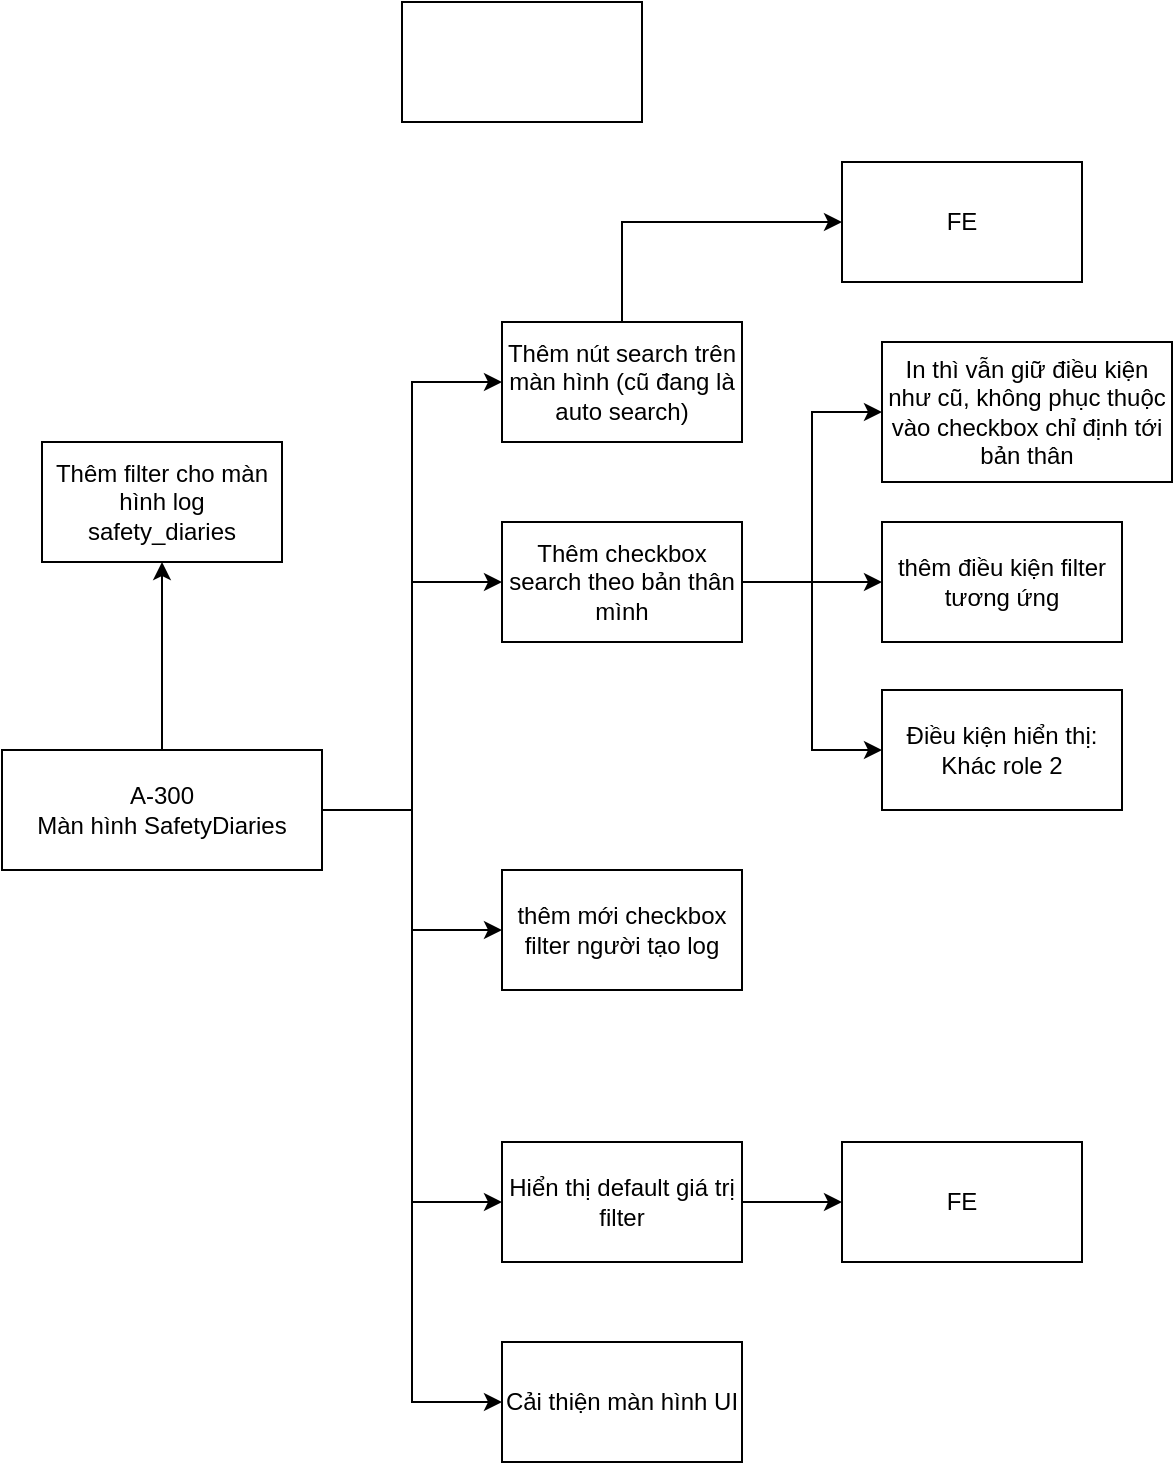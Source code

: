 <mxfile version="21.3.7" type="github" pages="10">
  <diagram id="bFb8ke-Bf2HepMG61boC" name="A-300">
    <mxGraphModel dx="1194" dy="726" grid="1" gridSize="10" guides="1" tooltips="1" connect="1" arrows="1" fold="1" page="1" pageScale="1" pageWidth="1169" pageHeight="827" math="0" shadow="0">
      <root>
        <mxCell id="0" />
        <mxCell id="1" parent="0" />
        <mxCell id="oL-9leqi7688rm9p6ajT-8" style="edgeStyle=orthogonalEdgeStyle;rounded=0;orthogonalLoop=1;jettySize=auto;html=1;exitX=0.5;exitY=0;exitDx=0;exitDy=0;entryX=0.5;entryY=1;entryDx=0;entryDy=0;" parent="1" source="oL-9leqi7688rm9p6ajT-1" target="oL-9leqi7688rm9p6ajT-2" edge="1">
          <mxGeometry relative="1" as="geometry" />
        </mxCell>
        <mxCell id="oL-9leqi7688rm9p6ajT-9" style="edgeStyle=orthogonalEdgeStyle;rounded=0;orthogonalLoop=1;jettySize=auto;html=1;exitX=1;exitY=0.5;exitDx=0;exitDy=0;entryX=0;entryY=0.5;entryDx=0;entryDy=0;" parent="1" source="oL-9leqi7688rm9p6ajT-1" target="oL-9leqi7688rm9p6ajT-4" edge="1">
          <mxGeometry relative="1" as="geometry" />
        </mxCell>
        <mxCell id="oL-9leqi7688rm9p6ajT-19" style="edgeStyle=orthogonalEdgeStyle;rounded=0;orthogonalLoop=1;jettySize=auto;html=1;exitX=1;exitY=0.5;exitDx=0;exitDy=0;entryX=0;entryY=0.5;entryDx=0;entryDy=0;" parent="1" source="oL-9leqi7688rm9p6ajT-1" target="oL-9leqi7688rm9p6ajT-10" edge="1">
          <mxGeometry relative="1" as="geometry">
            <mxPoint x="390" y="414" as="targetPoint" />
          </mxGeometry>
        </mxCell>
        <mxCell id="oL-9leqi7688rm9p6ajT-20" style="edgeStyle=orthogonalEdgeStyle;rounded=0;orthogonalLoop=1;jettySize=auto;html=1;exitX=1;exitY=0.5;exitDx=0;exitDy=0;entryX=0;entryY=0.5;entryDx=0;entryDy=0;" parent="1" source="oL-9leqi7688rm9p6ajT-1" target="oL-9leqi7688rm9p6ajT-17" edge="1">
          <mxGeometry relative="1" as="geometry" />
        </mxCell>
        <mxCell id="oL-9leqi7688rm9p6ajT-22" style="edgeStyle=orthogonalEdgeStyle;rounded=0;orthogonalLoop=1;jettySize=auto;html=1;exitX=1;exitY=0.5;exitDx=0;exitDy=0;entryX=0;entryY=0.5;entryDx=0;entryDy=0;" parent="1" source="oL-9leqi7688rm9p6ajT-1" target="oL-9leqi7688rm9p6ajT-21" edge="1">
          <mxGeometry relative="1" as="geometry" />
        </mxCell>
        <mxCell id="oL-9leqi7688rm9p6ajT-28" style="edgeStyle=orthogonalEdgeStyle;rounded=0;orthogonalLoop=1;jettySize=auto;html=1;exitX=1;exitY=0.5;exitDx=0;exitDy=0;entryX=0;entryY=0.5;entryDx=0;entryDy=0;" parent="1" source="oL-9leqi7688rm9p6ajT-1" target="oL-9leqi7688rm9p6ajT-27" edge="1">
          <mxGeometry relative="1" as="geometry" />
        </mxCell>
        <mxCell id="oL-9leqi7688rm9p6ajT-1" value="A-300&lt;br&gt;Màn hình&amp;nbsp;SafetyDiaries" style="rounded=0;whiteSpace=wrap;html=1;" parent="1" vertex="1">
          <mxGeometry x="140" y="384" width="160" height="60" as="geometry" />
        </mxCell>
        <mxCell id="oL-9leqi7688rm9p6ajT-2" value="Thêm filter cho màn hình log safety_diaries" style="rounded=0;whiteSpace=wrap;html=1;" parent="1" vertex="1">
          <mxGeometry x="160" y="230" width="120" height="60" as="geometry" />
        </mxCell>
        <mxCell id="oL-9leqi7688rm9p6ajT-26" style="edgeStyle=orthogonalEdgeStyle;rounded=0;orthogonalLoop=1;jettySize=auto;html=1;exitX=0.5;exitY=0;exitDx=0;exitDy=0;entryX=0;entryY=0.5;entryDx=0;entryDy=0;" parent="1" source="oL-9leqi7688rm9p6ajT-4" target="oL-9leqi7688rm9p6ajT-25" edge="1">
          <mxGeometry relative="1" as="geometry" />
        </mxCell>
        <mxCell id="oL-9leqi7688rm9p6ajT-4" value="Thêm nút search trên màn hình (cũ đang là auto search)" style="rounded=0;whiteSpace=wrap;html=1;" parent="1" vertex="1">
          <mxGeometry x="390" y="170" width="120" height="60" as="geometry" />
        </mxCell>
        <mxCell id="oL-9leqi7688rm9p6ajT-16" style="edgeStyle=orthogonalEdgeStyle;rounded=0;orthogonalLoop=1;jettySize=auto;html=1;exitX=1;exitY=0.5;exitDx=0;exitDy=0;entryX=0;entryY=0.5;entryDx=0;entryDy=0;" parent="1" source="oL-9leqi7688rm9p6ajT-10" target="oL-9leqi7688rm9p6ajT-15" edge="1">
          <mxGeometry relative="1" as="geometry" />
        </mxCell>
        <mxCell id="XzVS7W3MXS_LhJvMcpiA-2" style="edgeStyle=orthogonalEdgeStyle;rounded=0;orthogonalLoop=1;jettySize=auto;html=1;exitX=1;exitY=0.5;exitDx=0;exitDy=0;" parent="1" source="oL-9leqi7688rm9p6ajT-10" target="XzVS7W3MXS_LhJvMcpiA-1" edge="1">
          <mxGeometry relative="1" as="geometry" />
        </mxCell>
        <mxCell id="XzVS7W3MXS_LhJvMcpiA-4" style="edgeStyle=orthogonalEdgeStyle;rounded=0;orthogonalLoop=1;jettySize=auto;html=1;exitX=1;exitY=0.5;exitDx=0;exitDy=0;entryX=0;entryY=0.5;entryDx=0;entryDy=0;" parent="1" source="oL-9leqi7688rm9p6ajT-10" target="XzVS7W3MXS_LhJvMcpiA-3" edge="1">
          <mxGeometry relative="1" as="geometry" />
        </mxCell>
        <mxCell id="oL-9leqi7688rm9p6ajT-10" value="Thêm checkbox search theo bản thân mình" style="rounded=0;whiteSpace=wrap;html=1;" parent="1" vertex="1">
          <mxGeometry x="390" y="270" width="120" height="60" as="geometry" />
        </mxCell>
        <mxCell id="oL-9leqi7688rm9p6ajT-13" value="" style="rounded=0;whiteSpace=wrap;html=1;" parent="1" vertex="1">
          <mxGeometry x="340" y="10" width="120" height="60" as="geometry" />
        </mxCell>
        <mxCell id="oL-9leqi7688rm9p6ajT-15" value="In thì vẫn giữ điều kiện như cũ, không phục thuộc vào checkbox chỉ định tới bản thân" style="rounded=0;whiteSpace=wrap;html=1;" parent="1" vertex="1">
          <mxGeometry x="580" y="180" width="145" height="70" as="geometry" />
        </mxCell>
        <mxCell id="oL-9leqi7688rm9p6ajT-17" value="thêm mới checkbox filter người tạo log" style="rounded=0;whiteSpace=wrap;html=1;" parent="1" vertex="1">
          <mxGeometry x="390" y="444" width="120" height="60" as="geometry" />
        </mxCell>
        <mxCell id="oL-9leqi7688rm9p6ajT-24" style="edgeStyle=orthogonalEdgeStyle;rounded=0;orthogonalLoop=1;jettySize=auto;html=1;exitX=1;exitY=0.5;exitDx=0;exitDy=0;entryX=0;entryY=0.5;entryDx=0;entryDy=0;" parent="1" source="oL-9leqi7688rm9p6ajT-21" target="oL-9leqi7688rm9p6ajT-23" edge="1">
          <mxGeometry relative="1" as="geometry" />
        </mxCell>
        <mxCell id="oL-9leqi7688rm9p6ajT-21" value="Hiển thị default giá trị filter" style="rounded=0;whiteSpace=wrap;html=1;" parent="1" vertex="1">
          <mxGeometry x="390" y="580" width="120" height="60" as="geometry" />
        </mxCell>
        <mxCell id="oL-9leqi7688rm9p6ajT-23" value="FE" style="rounded=0;whiteSpace=wrap;html=1;" parent="1" vertex="1">
          <mxGeometry x="560" y="580" width="120" height="60" as="geometry" />
        </mxCell>
        <mxCell id="oL-9leqi7688rm9p6ajT-25" value="FE" style="rounded=0;whiteSpace=wrap;html=1;" parent="1" vertex="1">
          <mxGeometry x="560" y="90" width="120" height="60" as="geometry" />
        </mxCell>
        <mxCell id="oL-9leqi7688rm9p6ajT-27" value="Cải thiện màn hình UI" style="rounded=0;whiteSpace=wrap;html=1;" parent="1" vertex="1">
          <mxGeometry x="390" y="680" width="120" height="60" as="geometry" />
        </mxCell>
        <mxCell id="XzVS7W3MXS_LhJvMcpiA-1" value="thêm điều kiện filter tương ứng" style="rounded=0;whiteSpace=wrap;html=1;" parent="1" vertex="1">
          <mxGeometry x="580" y="270" width="120" height="60" as="geometry" />
        </mxCell>
        <mxCell id="XzVS7W3MXS_LhJvMcpiA-3" value="Điều kiện hiển thị: Khác role 2" style="rounded=0;whiteSpace=wrap;html=1;" parent="1" vertex="1">
          <mxGeometry x="580" y="354" width="120" height="60" as="geometry" />
        </mxCell>
      </root>
    </mxGraphModel>
  </diagram>
  <diagram id="7y5sedS7OBB8kxI8gZHd" name="A-750">
    <mxGraphModel dx="1186" dy="692" grid="1" gridSize="10" guides="1" tooltips="1" connect="1" arrows="1" fold="1" page="1" pageScale="1" pageWidth="1654" pageHeight="1169" math="0" shadow="0">
      <root>
        <mxCell id="0" />
        <mxCell id="1" parent="0" />
        <mxCell id="kdmk9Z1yWLMLUkzCY8aP-2" style="edgeStyle=orthogonalEdgeStyle;rounded=0;orthogonalLoop=1;jettySize=auto;html=1;exitX=1;exitY=0.5;exitDx=0;exitDy=0;entryX=0;entryY=0.5;entryDx=0;entryDy=0;" parent="1" source="kdmk9Z1yWLMLUkzCY8aP-7" target="kdmk9Z1yWLMLUkzCY8aP-10" edge="1">
          <mxGeometry relative="1" as="geometry" />
        </mxCell>
        <mxCell id="kdmk9Z1yWLMLUkzCY8aP-4" style="edgeStyle=orthogonalEdgeStyle;rounded=0;orthogonalLoop=1;jettySize=auto;html=1;exitX=1;exitY=0.5;exitDx=0;exitDy=0;entryX=0;entryY=0.5;entryDx=0;entryDy=0;" parent="1" source="kdmk9Z1yWLMLUkzCY8aP-7" target="kdmk9Z1yWLMLUkzCY8aP-17" edge="1">
          <mxGeometry relative="1" as="geometry" />
        </mxCell>
        <mxCell id="1Z3Kvan6tmgW5vHooPWW-13" style="edgeStyle=orthogonalEdgeStyle;rounded=0;orthogonalLoop=1;jettySize=auto;html=1;exitX=1;exitY=0.5;exitDx=0;exitDy=0;entryX=0;entryY=0.5;entryDx=0;entryDy=0;" parent="1" source="kdmk9Z1yWLMLUkzCY8aP-7" target="1Z3Kvan6tmgW5vHooPWW-12" edge="1">
          <mxGeometry relative="1" as="geometry" />
        </mxCell>
        <mxCell id="kdmk9Z1yWLMLUkzCY8aP-7" value="A-750&lt;br&gt;Chỉnh sửa màn hình thành tích công việc" style="rounded=0;whiteSpace=wrap;html=1;" parent="1" vertex="1">
          <mxGeometry x="140" y="384" width="160" height="60" as="geometry" />
        </mxCell>
        <mxCell id="1Z3Kvan6tmgW5vHooPWW-3" style="edgeStyle=orthogonalEdgeStyle;rounded=0;orthogonalLoop=1;jettySize=auto;html=1;exitX=1;exitY=0.5;exitDx=0;exitDy=0;entryX=0;entryY=0.5;entryDx=0;entryDy=0;" parent="1" source="kdmk9Z1yWLMLUkzCY8aP-10" target="1Z3Kvan6tmgW5vHooPWW-1" edge="1">
          <mxGeometry relative="1" as="geometry" />
        </mxCell>
        <mxCell id="1Z3Kvan6tmgW5vHooPWW-4" style="edgeStyle=orthogonalEdgeStyle;rounded=0;orthogonalLoop=1;jettySize=auto;html=1;exitX=1;exitY=0.5;exitDx=0;exitDy=0;entryX=0;entryY=0.5;entryDx=0;entryDy=0;" parent="1" source="kdmk9Z1yWLMLUkzCY8aP-10" target="1Z3Kvan6tmgW5vHooPWW-2" edge="1">
          <mxGeometry relative="1" as="geometry" />
        </mxCell>
        <mxCell id="kdmk9Z1yWLMLUkzCY8aP-10" value="Màn hình list công việc" style="rounded=0;whiteSpace=wrap;html=1;" parent="1" vertex="1">
          <mxGeometry x="390" y="250" width="120" height="60" as="geometry" />
        </mxCell>
        <mxCell id="1Z3Kvan6tmgW5vHooPWW-7" style="edgeStyle=orthogonalEdgeStyle;rounded=0;orthogonalLoop=1;jettySize=auto;html=1;exitX=1;exitY=0.5;exitDx=0;exitDy=0;entryX=0;entryY=0.5;entryDx=0;entryDy=0;" parent="1" source="kdmk9Z1yWLMLUkzCY8aP-17" target="1Z3Kvan6tmgW5vHooPWW-6" edge="1">
          <mxGeometry relative="1" as="geometry" />
        </mxCell>
        <mxCell id="1Z3Kvan6tmgW5vHooPWW-9" style="edgeStyle=orthogonalEdgeStyle;rounded=0;orthogonalLoop=1;jettySize=auto;html=1;exitX=1;exitY=0.5;exitDx=0;exitDy=0;" parent="1" source="kdmk9Z1yWLMLUkzCY8aP-17" target="1Z3Kvan6tmgW5vHooPWW-8" edge="1">
          <mxGeometry relative="1" as="geometry" />
        </mxCell>
        <mxCell id="kdmk9Z1yWLMLUkzCY8aP-17" value="Màn hình edit thành tích công việc" style="rounded=0;whiteSpace=wrap;html=1;" parent="1" vertex="1">
          <mxGeometry x="390" y="515" width="120" height="60" as="geometry" />
        </mxCell>
        <mxCell id="1Z3Kvan6tmgW5vHooPWW-1" value="thêm button hiển thị popup số lượng chưa phản ánh" style="text;html=1;strokeColor=none;fillColor=none;align=left;verticalAlign=middle;whiteSpace=wrap;rounded=0;" parent="1" vertex="1">
          <mxGeometry x="600" y="230" width="210" height="30" as="geometry" />
        </mxCell>
        <mxCell id="1Z3Kvan6tmgW5vHooPWW-11" style="edgeStyle=orthogonalEdgeStyle;rounded=0;orthogonalLoop=1;jettySize=auto;html=1;exitX=1;exitY=0.5;exitDx=0;exitDy=0;entryX=0;entryY=0.5;entryDx=0;entryDy=0;" parent="1" source="1Z3Kvan6tmgW5vHooPWW-2" target="1Z3Kvan6tmgW5vHooPWW-10" edge="1">
          <mxGeometry relative="1" as="geometry" />
        </mxCell>
        <mxCell id="1Z3Kvan6tmgW5vHooPWW-2" value="&lt;b&gt;List&lt;/b&gt;: Trả về thêm số lượng ra vào công trường" style="text;html=1;strokeColor=none;fillColor=none;align=left;verticalAlign=middle;whiteSpace=wrap;rounded=0;" parent="1" vertex="1">
          <mxGeometry x="600" y="300" width="200" height="30" as="geometry" />
        </mxCell>
        <mxCell id="1Z3Kvan6tmgW5vHooPWW-6" value="&lt;b&gt;List&lt;/b&gt;: Trả về thêm số lượng ra vào công trường" style="text;html=1;strokeColor=none;fillColor=none;align=left;verticalAlign=middle;whiteSpace=wrap;rounded=0;" parent="1" vertex="1">
          <mxGeometry x="600" y="500" width="200" height="30" as="geometry" />
        </mxCell>
        <mxCell id="1Z3Kvan6tmgW5vHooPWW-8" value="&lt;b&gt;Update&lt;/b&gt;: Có thể update status của màu chữ (theo bên FE gửi lên)" style="text;html=1;strokeColor=none;fillColor=none;align=left;verticalAlign=middle;whiteSpace=wrap;rounded=0;" parent="1" vertex="1">
          <mxGeometry x="600" y="560" width="200" height="30" as="geometry" />
        </mxCell>
        <mxCell id="1Z3Kvan6tmgW5vHooPWW-10" value="&lt;b&gt;List&lt;/b&gt;: Thêm API mới trả về cho FE dữ liệu để hiển thị popup" style="text;html=1;strokeColor=none;fillColor=none;align=left;verticalAlign=middle;whiteSpace=wrap;rounded=0;" parent="1" vertex="1">
          <mxGeometry x="860" y="260" width="200" height="30" as="geometry" />
        </mxCell>
        <mxCell id="1Z3Kvan6tmgW5vHooPWW-16" style="edgeStyle=orthogonalEdgeStyle;rounded=0;orthogonalLoop=1;jettySize=auto;html=1;exitX=1;exitY=0.5;exitDx=0;exitDy=0;" parent="1" source="1Z3Kvan6tmgW5vHooPWW-12" target="1Z3Kvan6tmgW5vHooPWW-14" edge="1">
          <mxGeometry relative="1" as="geometry" />
        </mxCell>
        <mxCell id="1Z3Kvan6tmgW5vHooPWW-17" style="edgeStyle=orthogonalEdgeStyle;rounded=0;orthogonalLoop=1;jettySize=auto;html=1;exitX=1;exitY=0.5;exitDx=0;exitDy=0;" parent="1" source="1Z3Kvan6tmgW5vHooPWW-12" target="1Z3Kvan6tmgW5vHooPWW-15" edge="1">
          <mxGeometry relative="1" as="geometry" />
        </mxCell>
        <mxCell id="1Z3Kvan6tmgW5vHooPWW-12" value="Màn hình setting hiển thị cho từng chi nhánh (work_column_settings)" style="rounded=0;whiteSpace=wrap;html=1;" parent="1" vertex="1">
          <mxGeometry x="390" y="670" width="140" height="70" as="geometry" />
        </mxCell>
        <mxCell id="1Z3Kvan6tmgW5vHooPWW-14" value="&lt;b&gt;List&lt;/b&gt;: Trả về thêm settings để hiển thị" style="text;html=1;strokeColor=none;fillColor=none;align=left;verticalAlign=middle;whiteSpace=wrap;rounded=0;" parent="1" vertex="1">
          <mxGeometry x="600" y="660" width="200" height="30" as="geometry" />
        </mxCell>
        <mxCell id="1Z3Kvan6tmgW5vHooPWW-15" value="&lt;b&gt;Update&lt;/b&gt;: có thể update on/off settings, để ý cả trường hợp default" style="text;html=1;strokeColor=none;fillColor=none;align=left;verticalAlign=middle;whiteSpace=wrap;rounded=0;" parent="1" vertex="1">
          <mxGeometry x="600" y="720" width="200" height="30" as="geometry" />
        </mxCell>
      </root>
    </mxGraphModel>
  </diagram>
  <diagram id="TrhOZ68nkOLgS4-667r1" name="A-969-3">
    <mxGraphModel dx="1186" dy="692" grid="1" gridSize="10" guides="1" tooltips="1" connect="1" arrows="1" fold="1" page="1" pageScale="1" pageWidth="1169" pageHeight="827" math="0" shadow="0">
      <root>
        <mxCell id="0" />
        <mxCell id="1" parent="0" />
        <mxCell id="Q6cRgZX-3zzS3Cezf1GD-2" style="edgeStyle=orthogonalEdgeStyle;rounded=0;orthogonalLoop=1;jettySize=auto;html=1;exitX=1;exitY=0.5;exitDx=0;exitDy=0;entryX=0;entryY=0.5;entryDx=0;entryDy=0;" parent="1" source="Q6cRgZX-3zzS3Cezf1GD-5" target="Q6cRgZX-3zzS3Cezf1GD-7" edge="1">
          <mxGeometry relative="1" as="geometry" />
        </mxCell>
        <mxCell id="Q6cRgZX-3zzS3Cezf1GD-3" style="edgeStyle=orthogonalEdgeStyle;rounded=0;orthogonalLoop=1;jettySize=auto;html=1;exitX=1;exitY=0.5;exitDx=0;exitDy=0;entryX=0;entryY=0.5;entryDx=0;entryDy=0;" parent="1" source="Q6cRgZX-3zzS3Cezf1GD-5" target="Q6cRgZX-3zzS3Cezf1GD-9" edge="1">
          <mxGeometry relative="1" as="geometry" />
        </mxCell>
        <mxCell id="Q6cRgZX-3zzS3Cezf1GD-4" style="edgeStyle=orthogonalEdgeStyle;rounded=0;orthogonalLoop=1;jettySize=auto;html=1;exitX=1;exitY=0.5;exitDx=0;exitDy=0;entryX=0;entryY=0.5;entryDx=0;entryDy=0;" parent="1" source="Q6cRgZX-3zzS3Cezf1GD-5" target="Q6cRgZX-3zzS3Cezf1GD-10" edge="1">
          <mxGeometry relative="1" as="geometry" />
        </mxCell>
        <mxCell id="Q6cRgZX-3zzS3Cezf1GD-5" value="A-969&lt;br&gt;Đối ứng công ty một chủ" style="rounded=0;whiteSpace=wrap;html=1;" parent="1" vertex="1">
          <mxGeometry x="140" y="384" width="160" height="60" as="geometry" />
        </mxCell>
        <mxCell id="ZS6wvJeNVBbGOsMHC3wF-6" style="edgeStyle=orthogonalEdgeStyle;rounded=0;orthogonalLoop=1;jettySize=auto;html=1;exitX=1;exitY=0.5;exitDx=0;exitDy=0;entryX=0;entryY=0.5;entryDx=0;entryDy=0;" parent="1" source="Q6cRgZX-3zzS3Cezf1GD-7" target="ZS6wvJeNVBbGOsMHC3wF-30" edge="1">
          <mxGeometry relative="1" as="geometry">
            <mxPoint x="570" y="145" as="targetPoint" />
          </mxGeometry>
        </mxCell>
        <mxCell id="ZS6wvJeNVBbGOsMHC3wF-8" style="edgeStyle=orthogonalEdgeStyle;rounded=0;orthogonalLoop=1;jettySize=auto;html=1;exitX=1;exitY=0.5;exitDx=0;exitDy=0;entryX=0;entryY=0.5;entryDx=0;entryDy=0;" parent="1" source="Q6cRgZX-3zzS3Cezf1GD-7" target="KGf9b7gVPYsO6CLeIIBB-8" edge="1">
          <mxGeometry relative="1" as="geometry">
            <mxPoint x="570" y="230.059" as="targetPoint" />
          </mxGeometry>
        </mxCell>
        <mxCell id="Q6cRgZX-3zzS3Cezf1GD-7" value="Mục đích" style="rounded=0;whiteSpace=wrap;html=1;" parent="1" vertex="1">
          <mxGeometry x="390" y="170" width="120" height="60" as="geometry" />
        </mxCell>
        <mxCell id="ZS6wvJeNVBbGOsMHC3wF-25" style="edgeStyle=orthogonalEdgeStyle;rounded=0;orthogonalLoop=1;jettySize=auto;html=1;exitX=1;exitY=0.5;exitDx=0;exitDy=0;entryX=0;entryY=0.5;entryDx=0;entryDy=0;" parent="1" source="Q6cRgZX-3zzS3Cezf1GD-9" target="ZS6wvJeNVBbGOsMHC3wF-17" edge="1">
          <mxGeometry relative="1" as="geometry" />
        </mxCell>
        <mxCell id="ZS6wvJeNVBbGOsMHC3wF-27" style="edgeStyle=orthogonalEdgeStyle;rounded=0;orthogonalLoop=1;jettySize=auto;html=1;exitX=1;exitY=0.5;exitDx=0;exitDy=0;entryX=0;entryY=0.5;entryDx=0;entryDy=0;" parent="1" source="Q6cRgZX-3zzS3Cezf1GD-9" target="ZS6wvJeNVBbGOsMHC3wF-15" edge="1">
          <mxGeometry relative="1" as="geometry" />
        </mxCell>
        <mxCell id="ZS6wvJeNVBbGOsMHC3wF-34" style="edgeStyle=orthogonalEdgeStyle;rounded=0;orthogonalLoop=1;jettySize=auto;html=1;exitX=1;exitY=0.5;exitDx=0;exitDy=0;entryX=0;entryY=0.5;entryDx=0;entryDy=0;" parent="1" source="Q6cRgZX-3zzS3Cezf1GD-9" target="ZS6wvJeNVBbGOsMHC3wF-33" edge="1">
          <mxGeometry relative="1" as="geometry" />
        </mxCell>
        <mxCell id="Q6cRgZX-3zzS3Cezf1GD-9" value="Điều kiện" style="rounded=0;whiteSpace=wrap;html=1;" parent="1" vertex="1">
          <mxGeometry x="390" y="384" width="120" height="60" as="geometry" />
        </mxCell>
        <mxCell id="ZS6wvJeNVBbGOsMHC3wF-24" style="edgeStyle=orthogonalEdgeStyle;rounded=0;orthogonalLoop=1;jettySize=auto;html=1;exitX=1;exitY=0.5;exitDx=0;exitDy=0;entryX=0;entryY=0.5;entryDx=0;entryDy=0;" parent="1" source="Q6cRgZX-3zzS3Cezf1GD-10" target="ZS6wvJeNVBbGOsMHC3wF-23" edge="1">
          <mxGeometry relative="1" as="geometry" />
        </mxCell>
        <mxCell id="KGf9b7gVPYsO6CLeIIBB-2" style="edgeStyle=orthogonalEdgeStyle;rounded=0;orthogonalLoop=1;jettySize=auto;html=1;exitX=1;exitY=0.5;exitDx=0;exitDy=0;entryX=0;entryY=0.5;entryDx=0;entryDy=0;" parent="1" source="Q6cRgZX-3zzS3Cezf1GD-10" target="KGf9b7gVPYsO6CLeIIBB-1" edge="1">
          <mxGeometry relative="1" as="geometry" />
        </mxCell>
        <mxCell id="Q6cRgZX-3zzS3Cezf1GD-10" value="Thay đổi màn hình" style="rounded=0;whiteSpace=wrap;html=1;" parent="1" vertex="1">
          <mxGeometry x="390" y="570" width="150" height="60" as="geometry" />
        </mxCell>
        <mxCell id="ZS6wvJeNVBbGOsMHC3wF-4" value="" style="group" parent="1" connectable="0" vertex="1">
          <mxGeometry x="200" y="20" width="170" height="100" as="geometry" />
        </mxCell>
        <mxCell id="Q6cRgZX-3zzS3Cezf1GD-8" value="" style="rounded=0;whiteSpace=wrap;html=1;" parent="ZS6wvJeNVBbGOsMHC3wF-4" vertex="1">
          <mxGeometry width="170" height="100" as="geometry" />
        </mxCell>
        <mxCell id="ZS6wvJeNVBbGOsMHC3wF-1" value="cá nhân" style="text;html=1;strokeColor=none;fillColor=none;align=center;verticalAlign=middle;whiteSpace=wrap;rounded=0;" parent="ZS6wvJeNVBbGOsMHC3wF-4" vertex="1">
          <mxGeometry width="60" height="30" as="geometry" />
        </mxCell>
        <mxCell id="ZS6wvJeNVBbGOsMHC3wF-2" value="" style="rounded=0;whiteSpace=wrap;html=1;" parent="ZS6wvJeNVBbGOsMHC3wF-4" vertex="1">
          <mxGeometry x="50" y="40" width="120" height="60" as="geometry" />
        </mxCell>
        <mxCell id="ZS6wvJeNVBbGOsMHC3wF-3" value="một chủ" style="text;html=1;strokeColor=none;fillColor=none;align=center;verticalAlign=middle;whiteSpace=wrap;rounded=0;" parent="ZS6wvJeNVBbGOsMHC3wF-4" vertex="1">
          <mxGeometry x="50" y="40" width="60" height="30" as="geometry" />
        </mxCell>
        <mxCell id="ZS6wvJeNVBbGOsMHC3wF-11" style="edgeStyle=orthogonalEdgeStyle;rounded=0;orthogonalLoop=1;jettySize=auto;html=1;exitX=1;exitY=0.5;exitDx=0;exitDy=0;entryX=0;entryY=0.5;entryDx=0;entryDy=0;" parent="1" source="ZS6wvJeNVBbGOsMHC3wF-9" target="Q6cRgZX-3zzS3Cezf1GD-8" edge="1">
          <mxGeometry relative="1" as="geometry" />
        </mxCell>
        <mxCell id="ZS6wvJeNVBbGOsMHC3wF-9" value="Công ty hợp tác" style="text;html=1;strokeColor=none;fillColor=none;align=center;verticalAlign=middle;whiteSpace=wrap;rounded=0;" parent="1" vertex="1">
          <mxGeometry x="40" y="47.5" width="100" height="45" as="geometry" />
        </mxCell>
        <mxCell id="ZS6wvJeNVBbGOsMHC3wF-15" value="Là công ty hợp tác common" style="text;html=1;strokeColor=none;fillColor=none;align=left;verticalAlign=middle;whiteSpace=wrap;rounded=0;" parent="1" vertex="1">
          <mxGeometry x="610" y="350" width="160" height="30" as="geometry" />
        </mxCell>
        <mxCell id="ZS6wvJeNVBbGOsMHC3wF-17" value="Không được có chi nhánh" style="text;html=1;strokeColor=none;fillColor=none;align=left;verticalAlign=middle;whiteSpace=wrap;rounded=0;" parent="1" vertex="1">
          <mxGeometry x="610" y="399" width="160" height="30" as="geometry" />
        </mxCell>
        <mxCell id="ZS6wvJeNVBbGOsMHC3wF-29" style="edgeStyle=orthogonalEdgeStyle;rounded=0;orthogonalLoop=1;jettySize=auto;html=1;exitX=1;exitY=0.5;exitDx=0;exitDy=0;" parent="1" source="ZS6wvJeNVBbGOsMHC3wF-23" target="ZS6wvJeNVBbGOsMHC3wF-28" edge="1">
          <mxGeometry relative="1" as="geometry" />
        </mxCell>
        <mxCell id="ZS6wvJeNVBbGOsMHC3wF-32" style="edgeStyle=orthogonalEdgeStyle;rounded=0;orthogonalLoop=1;jettySize=auto;html=1;exitX=1;exitY=0.5;exitDx=0;exitDy=0;entryX=0;entryY=0.5;entryDx=0;entryDy=0;" parent="1" source="ZS6wvJeNVBbGOsMHC3wF-23" target="ZS6wvJeNVBbGOsMHC3wF-31" edge="1">
          <mxGeometry relative="1" as="geometry" />
        </mxCell>
        <mxCell id="ZS6wvJeNVBbGOsMHC3wF-23" value="Tạo công ty hợp tác mới =&amp;gt; thêm setting cho việc có là công ty một chủ hay không?" style="text;html=1;strokeColor=none;fillColor=none;align=left;verticalAlign=middle;whiteSpace=wrap;rounded=0;" parent="1" vertex="1">
          <mxGeometry x="600" y="580" width="260" height="40" as="geometry" />
        </mxCell>
        <mxCell id="ZS6wvJeNVBbGOsMHC3wF-28" value="&lt;b&gt;Màn hình tạo mới :&amp;nbsp;&lt;/b&gt;Cần liệt kê tất cả các màn hình tạo mới công ty hợp tác" style="text;html=1;strokeColor=none;fillColor=none;align=left;verticalAlign=middle;whiteSpace=wrap;rounded=0;" parent="1" vertex="1">
          <mxGeometry x="930" y="530" width="150" height="60" as="geometry" />
        </mxCell>
        <mxCell id="ZS6wvJeNVBbGOsMHC3wF-30" value="&lt;span style=&quot;&quot;&gt;Ảnh hưởng chủ yếu bên GF&lt;/span&gt;&lt;br style=&quot;&quot;&gt;&lt;span style=&quot;&quot;&gt;Thể hiện đúng là công ty có phải là công ty một chủ hay không? (liên quan pháp luật)&lt;/span&gt;" style="text;html=1;strokeColor=none;fillColor=none;align=left;verticalAlign=middle;whiteSpace=wrap;rounded=0;" parent="1" vertex="1">
          <mxGeometry x="600" y="130" width="320" height="50" as="geometry" />
        </mxCell>
        <mxCell id="ZS6wvJeNVBbGOsMHC3wF-31" value="&lt;b&gt;Màn hình&lt;/b&gt; &lt;b&gt;update:&amp;nbsp;&lt;/b&gt;Cần liệt kê tất cả các màn hình update công ty hợp tác&amp;nbsp;" style="text;html=1;strokeColor=none;fillColor=none;align=left;verticalAlign=middle;whiteSpace=wrap;rounded=0;" parent="1" vertex="1">
          <mxGeometry x="930" y="620" width="160" height="50" as="geometry" />
        </mxCell>
        <mxCell id="ZS6wvJeNVBbGOsMHC3wF-33" value="Không thể có quá 1 worker" style="text;html=1;strokeColor=none;fillColor=none;align=left;verticalAlign=middle;whiteSpace=wrap;rounded=0;" parent="1" vertex="1">
          <mxGeometry x="610" y="450" width="160" height="30" as="geometry" />
        </mxCell>
        <mxCell id="KGf9b7gVPYsO6CLeIIBB-6" style="edgeStyle=orthogonalEdgeStyle;rounded=0;orthogonalLoop=1;jettySize=auto;html=1;exitX=1;exitY=0.5;exitDx=0;exitDy=0;entryX=0;entryY=0.5;entryDx=0;entryDy=0;" parent="1" source="KGf9b7gVPYsO6CLeIIBB-1" target="KGf9b7gVPYsO6CLeIIBB-3" edge="1">
          <mxGeometry relative="1" as="geometry" />
        </mxCell>
        <mxCell id="KGf9b7gVPYsO6CLeIIBB-7" style="edgeStyle=orthogonalEdgeStyle;rounded=0;orthogonalLoop=1;jettySize=auto;html=1;exitX=1;exitY=0.5;exitDx=0;exitDy=0;" parent="1" source="KGf9b7gVPYsO6CLeIIBB-1" target="KGf9b7gVPYsO6CLeIIBB-4" edge="1">
          <mxGeometry relative="1" as="geometry" />
        </mxCell>
        <mxCell id="KGf9b7gVPYsO6CLeIIBB-1" value="Để ý tới các màn hình validate tương ứng với điều kiên(*)" style="rounded=0;whiteSpace=wrap;html=1;align=center;" parent="1" vertex="1">
          <mxGeometry x="585" y="710" width="130" height="60" as="geometry" />
        </mxCell>
        <mxCell id="KGf9b7gVPYsO6CLeIIBB-3" value="Màn hình tạo mới chi nhánh công ty hợp tác ..." style="text;html=1;strokeColor=none;fillColor=none;align=left;verticalAlign=middle;whiteSpace=wrap;rounded=0;" parent="1" vertex="1">
          <mxGeometry x="790" y="700" width="160" height="30" as="geometry" />
        </mxCell>
        <mxCell id="KGf9b7gVPYsO6CLeIIBB-4" value="Màn hình import worker ..." style="text;html=1;strokeColor=none;fillColor=none;align=left;verticalAlign=middle;whiteSpace=wrap;rounded=0;" parent="1" vertex="1">
          <mxGeometry x="790" y="760" width="160" height="30" as="geometry" />
        </mxCell>
        <mxCell id="KGf9b7gVPYsO6CLeIIBB-8" value="&lt;span style=&quot;&quot;&gt;Tăng tính cạnh tranh cho việc kinh doanh&lt;/span&gt;" style="text;html=1;strokeColor=none;fillColor=none;align=left;verticalAlign=middle;whiteSpace=wrap;rounded=0;" parent="1" vertex="1">
          <mxGeometry x="600" y="230" width="250" height="30" as="geometry" />
        </mxCell>
      </root>
    </mxGraphModel>
  </diagram>
  <diagram id="VYiLv5TwZZxymHnJlYAA" name="A-776-1">
    <mxGraphModel dx="1186" dy="692" grid="1" gridSize="10" guides="1" tooltips="1" connect="1" arrows="1" fold="1" page="1" pageScale="1" pageWidth="1654" pageHeight="1169" math="0" shadow="0">
      <root>
        <mxCell id="0" />
        <mxCell id="1" parent="0" />
        <mxCell id="v35b0j3EWoQ8v0adRgCa-3" style="edgeStyle=orthogonalEdgeStyle;rounded=0;orthogonalLoop=1;jettySize=auto;html=1;exitX=1;exitY=0.5;exitDx=0;exitDy=0;entryX=0;entryY=0.5;entryDx=0;entryDy=0;" parent="1" source="v35b0j3EWoQ8v0adRgCa-5" target="v35b0j3EWoQ8v0adRgCa-9" edge="1">
          <mxGeometry relative="1" as="geometry" />
        </mxCell>
        <mxCell id="v35b0j3EWoQ8v0adRgCa-4" style="edgeStyle=orthogonalEdgeStyle;rounded=0;orthogonalLoop=1;jettySize=auto;html=1;exitX=1;exitY=0.5;exitDx=0;exitDy=0;entryX=0;entryY=0.5;entryDx=0;entryDy=0;" parent="1" source="v35b0j3EWoQ8v0adRgCa-5" target="v35b0j3EWoQ8v0adRgCa-38" edge="1">
          <mxGeometry relative="1" as="geometry">
            <mxPoint x="390" y="585" as="targetPoint" />
          </mxGeometry>
        </mxCell>
        <mxCell id="v35b0j3EWoQ8v0adRgCa-21" style="edgeStyle=orthogonalEdgeStyle;rounded=0;orthogonalLoop=1;jettySize=auto;html=1;exitX=1;exitY=0.5;exitDx=0;exitDy=0;entryX=0;entryY=0.5;entryDx=0;entryDy=0;" parent="1" source="v35b0j3EWoQ8v0adRgCa-5" target="v35b0j3EWoQ8v0adRgCa-20" edge="1">
          <mxGeometry relative="1" as="geometry" />
        </mxCell>
        <mxCell id="v35b0j3EWoQ8v0adRgCa-5" value="A-776-1&lt;br&gt;Đối ứng màn hình import hàng loạt worker" style="rounded=0;whiteSpace=wrap;html=1;" parent="1" vertex="1">
          <mxGeometry x="140" y="470" width="160" height="60" as="geometry" />
        </mxCell>
        <mxCell id="v35b0j3EWoQ8v0adRgCa-16" style="edgeStyle=orthogonalEdgeStyle;rounded=0;orthogonalLoop=1;jettySize=auto;html=1;exitX=1;exitY=0.5;exitDx=0;exitDy=0;entryX=0;entryY=0.5;entryDx=0;entryDy=0;" parent="1" source="v35b0j3EWoQ8v0adRgCa-7" target="v35b0j3EWoQ8v0adRgCa-12" edge="1">
          <mxGeometry relative="1" as="geometry" />
        </mxCell>
        <mxCell id="v35b0j3EWoQ8v0adRgCa-17" style="edgeStyle=orthogonalEdgeStyle;rounded=0;orthogonalLoop=1;jettySize=auto;html=1;exitX=1;exitY=0.5;exitDx=0;exitDy=0;" parent="1" source="v35b0j3EWoQ8v0adRgCa-7" target="v35b0j3EWoQ8v0adRgCa-13" edge="1">
          <mxGeometry relative="1" as="geometry" />
        </mxCell>
        <mxCell id="v35b0j3EWoQ8v0adRgCa-18" style="edgeStyle=orthogonalEdgeStyle;rounded=0;orthogonalLoop=1;jettySize=auto;html=1;exitX=1;exitY=0.5;exitDx=0;exitDy=0;entryX=0;entryY=0.5;entryDx=0;entryDy=0;" parent="1" source="v35b0j3EWoQ8v0adRgCa-7" target="v35b0j3EWoQ8v0adRgCa-14" edge="1">
          <mxGeometry relative="1" as="geometry" />
        </mxCell>
        <mxCell id="v35b0j3EWoQ8v0adRgCa-19" style="edgeStyle=orthogonalEdgeStyle;rounded=0;orthogonalLoop=1;jettySize=auto;html=1;exitX=1;exitY=0.5;exitDx=0;exitDy=0;entryX=0;entryY=0.5;entryDx=0;entryDy=0;" parent="1" source="v35b0j3EWoQ8v0adRgCa-7" target="v35b0j3EWoQ8v0adRgCa-15" edge="1">
          <mxGeometry relative="1" as="geometry" />
        </mxCell>
        <mxCell id="v35b0j3EWoQ8v0adRgCa-7" value="workers" style="rounded=0;whiteSpace=wrap;html=1;" parent="1" vertex="1">
          <mxGeometry x="620" y="100" width="120" height="60" as="geometry" />
        </mxCell>
        <mxCell id="v35b0j3EWoQ8v0adRgCa-44" style="edgeStyle=orthogonalEdgeStyle;rounded=0;orthogonalLoop=1;jettySize=auto;html=1;exitX=1;exitY=0.5;exitDx=0;exitDy=0;entryX=0;entryY=0.5;entryDx=0;entryDy=0;" parent="1" source="v35b0j3EWoQ8v0adRgCa-9" target="v35b0j3EWoQ8v0adRgCa-40" edge="1">
          <mxGeometry relative="1" as="geometry" />
        </mxCell>
        <mxCell id="v35b0j3EWoQ8v0adRgCa-45" style="edgeStyle=orthogonalEdgeStyle;rounded=0;orthogonalLoop=1;jettySize=auto;html=1;exitX=1;exitY=0.5;exitDx=0;exitDy=0;entryX=0;entryY=0.5;entryDx=0;entryDy=0;" parent="1" source="v35b0j3EWoQ8v0adRgCa-9" target="v35b0j3EWoQ8v0adRgCa-41" edge="1">
          <mxGeometry relative="1" as="geometry" />
        </mxCell>
        <mxCell id="v35b0j3EWoQ8v0adRgCa-46" style="edgeStyle=orthogonalEdgeStyle;rounded=0;orthogonalLoop=1;jettySize=auto;html=1;exitX=1;exitY=0.5;exitDx=0;exitDy=0;" parent="1" source="v35b0j3EWoQ8v0adRgCa-9" target="v35b0j3EWoQ8v0adRgCa-42" edge="1">
          <mxGeometry relative="1" as="geometry" />
        </mxCell>
        <mxCell id="v35b0j3EWoQ8v0adRgCa-47" style="edgeStyle=orthogonalEdgeStyle;rounded=0;orthogonalLoop=1;jettySize=auto;html=1;exitX=1;exitY=0.5;exitDx=0;exitDy=0;entryX=0;entryY=0.5;entryDx=0;entryDy=0;" parent="1" source="v35b0j3EWoQ8v0adRgCa-9" target="v35b0j3EWoQ8v0adRgCa-43" edge="1">
          <mxGeometry relative="1" as="geometry" />
        </mxCell>
        <mxCell id="v35b0j3EWoQ8v0adRgCa-51" style="edgeStyle=orthogonalEdgeStyle;rounded=0;orthogonalLoop=1;jettySize=auto;html=1;exitX=1;exitY=0.5;exitDx=0;exitDy=0;entryX=0;entryY=0.5;entryDx=0;entryDy=0;" parent="1" source="v35b0j3EWoQ8v0adRgCa-9" target="v35b0j3EWoQ8v0adRgCa-50" edge="1">
          <mxGeometry relative="1" as="geometry" />
        </mxCell>
        <mxCell id="v35b0j3EWoQ8v0adRgCa-9" value="Chức năng import" style="rounded=0;whiteSpace=wrap;html=1;" parent="1" vertex="1">
          <mxGeometry x="390" y="470" width="120" height="60" as="geometry" />
        </mxCell>
        <mxCell id="v35b0j3EWoQ8v0adRgCa-12" value="Rank name" style="text;html=1;strokeColor=none;fillColor=none;align=center;verticalAlign=middle;whiteSpace=wrap;rounded=0;" parent="1" vertex="1">
          <mxGeometry x="800" y="20" width="130" height="30" as="geometry" />
        </mxCell>
        <mxCell id="v35b0j3EWoQ8v0adRgCa-13" value="Màu card" style="text;html=1;strokeColor=none;fillColor=none;align=center;verticalAlign=middle;whiteSpace=wrap;rounded=0;" parent="1" vertex="1">
          <mxGeometry x="800" y="80" width="130" height="30" as="geometry" />
        </mxCell>
        <mxCell id="v35b0j3EWoQ8v0adRgCa-14" value="Status confirm tính nhất quán" style="text;html=1;strokeColor=none;fillColor=none;align=center;verticalAlign=middle;whiteSpace=wrap;rounded=0;" parent="1" vertex="1">
          <mxGeometry x="800" y="140" width="180" height="30" as="geometry" />
        </mxCell>
        <mxCell id="v35b0j3EWoQ8v0adRgCa-15" value="Ngày giờ confirm tính nhất quán" style="text;html=1;strokeColor=none;fillColor=none;align=center;verticalAlign=middle;whiteSpace=wrap;rounded=0;" parent="1" vertex="1">
          <mxGeometry x="800" y="190" width="200" height="30" as="geometry" />
        </mxCell>
        <mxCell id="v35b0j3EWoQ8v0adRgCa-32" style="edgeStyle=orthogonalEdgeStyle;rounded=0;orthogonalLoop=1;jettySize=auto;html=1;exitX=1;exitY=0.5;exitDx=0;exitDy=0;entryX=0;entryY=0.5;entryDx=0;entryDy=0;" parent="1" source="v35b0j3EWoQ8v0adRgCa-20" target="v35b0j3EWoQ8v0adRgCa-7" edge="1">
          <mxGeometry relative="1" as="geometry" />
        </mxCell>
        <mxCell id="v35b0j3EWoQ8v0adRgCa-33" style="edgeStyle=orthogonalEdgeStyle;rounded=0;orthogonalLoop=1;jettySize=auto;html=1;exitX=1;exitY=0.5;exitDx=0;exitDy=0;entryX=0;entryY=0.5;entryDx=0;entryDy=0;" parent="1" source="v35b0j3EWoQ8v0adRgCa-20" target="v35b0j3EWoQ8v0adRgCa-27" edge="1">
          <mxGeometry relative="1" as="geometry" />
        </mxCell>
        <mxCell id="v35b0j3EWoQ8v0adRgCa-20" value="Database" style="rounded=0;whiteSpace=wrap;html=1;" parent="1" vertex="1">
          <mxGeometry x="390" y="175" width="120" height="60" as="geometry" />
        </mxCell>
        <mxCell id="v35b0j3EWoQ8v0adRgCa-36" style="edgeStyle=orthogonalEdgeStyle;rounded=0;orthogonalLoop=1;jettySize=auto;html=1;exitX=1;exitY=0.5;exitDx=0;exitDy=0;" parent="1" source="v35b0j3EWoQ8v0adRgCa-27" target="v35b0j3EWoQ8v0adRgCa-34" edge="1">
          <mxGeometry relative="1" as="geometry" />
        </mxCell>
        <mxCell id="v35b0j3EWoQ8v0adRgCa-37" style="edgeStyle=orthogonalEdgeStyle;rounded=0;orthogonalLoop=1;jettySize=auto;html=1;exitX=1;exitY=0.5;exitDx=0;exitDy=0;" parent="1" source="v35b0j3EWoQ8v0adRgCa-27" target="v35b0j3EWoQ8v0adRgCa-35" edge="1">
          <mxGeometry relative="1" as="geometry" />
        </mxCell>
        <mxCell id="v35b0j3EWoQ8v0adRgCa-27" value="ccus_workers" style="rounded=0;whiteSpace=wrap;html=1;" parent="1" vertex="1">
          <mxGeometry x="620" y="270" width="120" height="60" as="geometry" />
        </mxCell>
        <mxCell id="v35b0j3EWoQ8v0adRgCa-34" value="Rank name" style="text;html=1;strokeColor=none;fillColor=none;align=center;verticalAlign=middle;whiteSpace=wrap;rounded=0;" parent="1" vertex="1">
          <mxGeometry x="800" y="250" width="130" height="30" as="geometry" />
        </mxCell>
        <mxCell id="v35b0j3EWoQ8v0adRgCa-35" value="Màu card" style="text;html=1;strokeColor=none;fillColor=none;align=center;verticalAlign=middle;whiteSpace=wrap;rounded=0;" parent="1" vertex="1">
          <mxGeometry x="800" y="310" width="130" height="30" as="geometry" />
        </mxCell>
        <mxCell id="v35b0j3EWoQ8v0adRgCa-54" style="edgeStyle=orthogonalEdgeStyle;rounded=0;orthogonalLoop=1;jettySize=auto;html=1;exitX=1;exitY=0.5;exitDx=0;exitDy=0;entryX=0;entryY=0.5;entryDx=0;entryDy=0;" parent="1" source="v35b0j3EWoQ8v0adRgCa-38" target="v35b0j3EWoQ8v0adRgCa-53" edge="1">
          <mxGeometry relative="1" as="geometry" />
        </mxCell>
        <mxCell id="v35b0j3EWoQ8v0adRgCa-38" value="Chức năng export" style="rounded=0;whiteSpace=wrap;html=1;" parent="1" vertex="1">
          <mxGeometry x="390" y="710" width="120" height="60" as="geometry" />
        </mxCell>
        <mxCell id="v35b0j3EWoQ8v0adRgCa-40" value="Thay đổi template" style="text;html=1;strokeColor=none;fillColor=none;align=center;verticalAlign=middle;whiteSpace=wrap;rounded=0;" parent="1" vertex="1">
          <mxGeometry x="580" y="370" width="120" height="30" as="geometry" />
        </mxCell>
        <mxCell id="v35b0j3EWoQ8v0adRgCa-41" value="Đối ứng nâng version" style="text;html=1;strokeColor=none;fillColor=none;align=center;verticalAlign=middle;whiteSpace=wrap;rounded=0;" parent="1" vertex="1">
          <mxGeometry x="580" y="430" width="120" height="30" as="geometry" />
        </mxCell>
        <mxCell id="v35b0j3EWoQ8v0adRgCa-42" value="Đối ứng cho việc import data khi create" style="text;html=1;strokeColor=none;fillColor=none;align=center;verticalAlign=middle;whiteSpace=wrap;rounded=0;" parent="1" vertex="1">
          <mxGeometry x="580" y="485" width="120" height="30" as="geometry" />
        </mxCell>
        <mxCell id="v35b0j3EWoQ8v0adRgCa-49" style="edgeStyle=orthogonalEdgeStyle;rounded=0;orthogonalLoop=1;jettySize=auto;html=1;exitX=1;exitY=0.5;exitDx=0;exitDy=0;" parent="1" source="v35b0j3EWoQ8v0adRgCa-43" target="v35b0j3EWoQ8v0adRgCa-48" edge="1">
          <mxGeometry relative="1" as="geometry" />
        </mxCell>
        <mxCell id="v35b0j3EWoQ8v0adRgCa-43" value="Đối ứng cho việc import data khi update" style="text;html=1;strokeColor=none;fillColor=none;align=center;verticalAlign=middle;whiteSpace=wrap;rounded=0;" parent="1" vertex="1">
          <mxGeometry x="580" y="555" width="150" height="30" as="geometry" />
        </mxCell>
        <mxCell id="v35b0j3EWoQ8v0adRgCa-48" value="check sang ccus_workers" style="text;html=1;strokeColor=none;fillColor=none;align=center;verticalAlign=middle;whiteSpace=wrap;rounded=0;" parent="1" vertex="1">
          <mxGeometry x="805" y="555" width="120" height="30" as="geometry" />
        </mxCell>
        <mxCell id="v35b0j3EWoQ8v0adRgCa-50" value="Thêm validate cho cột mới ở template" style="text;html=1;strokeColor=none;fillColor=none;align=center;verticalAlign=middle;whiteSpace=wrap;rounded=0;" parent="1" vertex="1">
          <mxGeometry x="580" y="620" width="120" height="30" as="geometry" />
        </mxCell>
        <mxCell id="v35b0j3EWoQ8v0adRgCa-52" style="edgeStyle=orthogonalEdgeStyle;rounded=0;orthogonalLoop=1;jettySize=auto;html=1;exitX=1;exitY=0.25;exitDx=0;exitDy=0;entryX=1;entryY=0;entryDx=0;entryDy=0;" parent="1" source="v35b0j3EWoQ8v0adRgCa-50" target="v35b0j3EWoQ8v0adRgCa-50" edge="1">
          <mxGeometry relative="1" as="geometry" />
        </mxCell>
        <mxCell id="v35b0j3EWoQ8v0adRgCa-53" value="Thêm cột mới khi export" style="text;html=1;strokeColor=none;fillColor=none;align=center;verticalAlign=middle;whiteSpace=wrap;rounded=0;" parent="1" vertex="1">
          <mxGeometry x="580" y="725" width="120" height="30" as="geometry" />
        </mxCell>
      </root>
    </mxGraphModel>
  </diagram>
  <diagram id="MZHAE8IAublMP4xu4YjZ" name="A-677-1">
    <mxGraphModel dx="1186" dy="692" grid="1" gridSize="10" guides="1" tooltips="1" connect="1" arrows="1" fold="1" page="1" pageScale="1" pageWidth="1654" pageHeight="1169" math="0" shadow="0">
      <root>
        <mxCell id="0" />
        <mxCell id="1" parent="0" />
        <mxCell id="bvHMKEXxzbgUrF7QKGEm-2" style="edgeStyle=orthogonalEdgeStyle;rounded=0;orthogonalLoop=1;jettySize=auto;html=1;exitX=1;exitY=0.5;exitDx=0;exitDy=0;entryX=0;entryY=0.5;entryDx=0;entryDy=0;" parent="1" source="bvHMKEXxzbgUrF7QKGEm-5" target="bvHMKEXxzbgUrF7QKGEm-17" edge="1">
          <mxGeometry relative="1" as="geometry" />
        </mxCell>
        <mxCell id="bvHMKEXxzbgUrF7QKGEm-3" style="edgeStyle=orthogonalEdgeStyle;rounded=0;orthogonalLoop=1;jettySize=auto;html=1;exitX=1;exitY=0.5;exitDx=0;exitDy=0;entryX=0;entryY=0.5;entryDx=0;entryDy=0;" parent="1" source="bvHMKEXxzbgUrF7QKGEm-5" target="bvHMKEXxzbgUrF7QKGEm-31" edge="1">
          <mxGeometry relative="1" as="geometry">
            <mxPoint x="390" y="585" as="targetPoint" />
          </mxGeometry>
        </mxCell>
        <mxCell id="bvHMKEXxzbgUrF7QKGEm-4" style="edgeStyle=orthogonalEdgeStyle;rounded=0;orthogonalLoop=1;jettySize=auto;html=1;exitX=1;exitY=0.5;exitDx=0;exitDy=0;entryX=0;entryY=0.5;entryDx=0;entryDy=0;" parent="1" source="bvHMKEXxzbgUrF7QKGEm-5" target="bvHMKEXxzbgUrF7QKGEm-24" edge="1">
          <mxGeometry relative="1" as="geometry" />
        </mxCell>
        <mxCell id="bvHMKEXxzbgUrF7QKGEm-5" value="A-677-1&lt;br&gt;Đối ứng API external" style="rounded=0;whiteSpace=wrap;html=1;" parent="1" vertex="1">
          <mxGeometry x="140" y="470" width="160" height="60" as="geometry" />
        </mxCell>
        <mxCell id="bvHMKEXxzbgUrF7QKGEm-7" style="edgeStyle=orthogonalEdgeStyle;rounded=0;orthogonalLoop=1;jettySize=auto;html=1;exitX=1;exitY=0.5;exitDx=0;exitDy=0;entryX=0;entryY=0.5;entryDx=0;entryDy=0;" parent="1" source="bvHMKEXxzbgUrF7QKGEm-24" target="bvHMKEXxzbgUrF7QKGEm-18" edge="1">
          <mxGeometry relative="1" as="geometry">
            <mxPoint x="740" y="250" as="sourcePoint" />
          </mxGeometry>
        </mxCell>
        <mxCell id="bvHMKEXxzbgUrF7QKGEm-8" style="edgeStyle=orthogonalEdgeStyle;rounded=0;orthogonalLoop=1;jettySize=auto;html=1;exitX=1;exitY=0.5;exitDx=0;exitDy=0;" parent="1" source="bvHMKEXxzbgUrF7QKGEm-24" target="bvHMKEXxzbgUrF7QKGEm-19" edge="1">
          <mxGeometry relative="1" as="geometry">
            <mxPoint x="740" y="250" as="sourcePoint" />
          </mxGeometry>
        </mxCell>
        <mxCell id="bvHMKEXxzbgUrF7QKGEm-9" style="edgeStyle=orthogonalEdgeStyle;rounded=0;orthogonalLoop=1;jettySize=auto;html=1;exitX=1;exitY=0.5;exitDx=0;exitDy=0;entryX=0;entryY=0.5;entryDx=0;entryDy=0;" parent="1" source="bvHMKEXxzbgUrF7QKGEm-24" target="bvHMKEXxzbgUrF7QKGEm-20" edge="1">
          <mxGeometry relative="1" as="geometry">
            <mxPoint x="740" y="250" as="sourcePoint" />
          </mxGeometry>
        </mxCell>
        <mxCell id="bvHMKEXxzbgUrF7QKGEm-12" style="edgeStyle=orthogonalEdgeStyle;rounded=0;orthogonalLoop=1;jettySize=auto;html=1;exitX=1;exitY=0.5;exitDx=0;exitDy=0;entryX=0;entryY=0.5;entryDx=0;entryDy=0;" parent="1" source="bvHMKEXxzbgUrF7QKGEm-17" target="bvHMKEXxzbgUrF7QKGEm-32" edge="1">
          <mxGeometry relative="1" as="geometry" />
        </mxCell>
        <mxCell id="bvHMKEXxzbgUrF7QKGEm-13" style="edgeStyle=orthogonalEdgeStyle;rounded=0;orthogonalLoop=1;jettySize=auto;html=1;exitX=1;exitY=0.5;exitDx=0;exitDy=0;entryX=0;entryY=0.5;entryDx=0;entryDy=0;" parent="1" source="bvHMKEXxzbgUrF7QKGEm-17" target="bvHMKEXxzbgUrF7QKGEm-33" edge="1">
          <mxGeometry relative="1" as="geometry" />
        </mxCell>
        <mxCell id="bvHMKEXxzbgUrF7QKGEm-41" style="edgeStyle=orthogonalEdgeStyle;rounded=0;orthogonalLoop=1;jettySize=auto;html=1;exitX=1;exitY=0.5;exitDx=0;exitDy=0;entryX=0;entryY=0.5;entryDx=0;entryDy=0;" parent="1" source="bvHMKEXxzbgUrF7QKGEm-17" target="bvHMKEXxzbgUrF7QKGEm-34" edge="1">
          <mxGeometry relative="1" as="geometry" />
        </mxCell>
        <mxCell id="bvHMKEXxzbgUrF7QKGEm-17" value="API GET fields" style="rounded=0;whiteSpace=wrap;html=1;" parent="1" vertex="1">
          <mxGeometry x="390" y="470" width="120" height="60" as="geometry" />
        </mxCell>
        <mxCell id="bvHMKEXxzbgUrF7QKGEm-18" value="Đối ứng version" style="text;html=1;strokeColor=none;fillColor=none;align=left;verticalAlign=middle;whiteSpace=wrap;rounded=0;" parent="1" vertex="1">
          <mxGeometry x="600" y="250" width="130" height="30" as="geometry" />
        </mxCell>
        <mxCell id="bvHMKEXxzbgUrF7QKGEm-19" value="Đối ứng cho cả 2 cặp API list/list_diff" style="text;html=1;strokeColor=none;fillColor=none;align=left;verticalAlign=middle;whiteSpace=wrap;rounded=0;" parent="1" vertex="1">
          <mxGeometry x="600" y="310" width="130" height="30" as="geometry" />
        </mxCell>
        <mxCell id="bvHMKEXxzbgUrF7QKGEm-20" value="Đối ứng thêm các cột tương ứng theo USDM (khoảng 2x cột)" style="text;html=1;strokeColor=none;fillColor=none;align=left;verticalAlign=middle;whiteSpace=wrap;rounded=0;" parent="1" vertex="1">
          <mxGeometry x="600" y="365" width="180" height="30" as="geometry" />
        </mxCell>
        <mxCell id="bvHMKEXxzbgUrF7QKGEm-24" value="API GET works" style="rounded=0;whiteSpace=wrap;html=1;" parent="1" vertex="1">
          <mxGeometry x="390" y="295" width="120" height="60" as="geometry" />
        </mxCell>
        <mxCell id="bvHMKEXxzbgUrF7QKGEm-30" style="edgeStyle=orthogonalEdgeStyle;rounded=0;orthogonalLoop=1;jettySize=auto;html=1;exitX=1;exitY=0.5;exitDx=0;exitDy=0;entryX=0;entryY=0.5;entryDx=0;entryDy=0;" parent="1" source="bvHMKEXxzbgUrF7QKGEm-31" target="bvHMKEXxzbgUrF7QKGEm-40" edge="1">
          <mxGeometry relative="1" as="geometry" />
        </mxCell>
        <mxCell id="WMAaBxHYXaNkT8YxCbyN-2" style="edgeStyle=orthogonalEdgeStyle;rounded=0;orthogonalLoop=1;jettySize=auto;html=1;exitX=1;exitY=0.5;exitDx=0;exitDy=0;entryX=0;entryY=0.5;entryDx=0;entryDy=0;" edge="1" parent="1" source="bvHMKEXxzbgUrF7QKGEm-31" target="WMAaBxHYXaNkT8YxCbyN-1">
          <mxGeometry relative="1" as="geometry" />
        </mxCell>
        <mxCell id="WMAaBxHYXaNkT8YxCbyN-4" style="edgeStyle=orthogonalEdgeStyle;rounded=0;orthogonalLoop=1;jettySize=auto;html=1;exitX=1;exitY=0.5;exitDx=0;exitDy=0;entryX=0;entryY=0.5;entryDx=0;entryDy=0;" edge="1" parent="1" source="bvHMKEXxzbgUrF7QKGEm-31" target="WMAaBxHYXaNkT8YxCbyN-3">
          <mxGeometry relative="1" as="geometry" />
        </mxCell>
        <mxCell id="bvHMKEXxzbgUrF7QKGEm-31" value="API GET field_settings (new)" style="rounded=0;whiteSpace=wrap;html=1;" parent="1" vertex="1">
          <mxGeometry x="390" y="630" width="120" height="60" as="geometry" />
        </mxCell>
        <mxCell id="bvHMKEXxzbgUrF7QKGEm-32" value="Đối ứng version" style="text;html=1;strokeColor=none;fillColor=none;align=left;verticalAlign=middle;whiteSpace=wrap;rounded=0;" parent="1" vertex="1">
          <mxGeometry x="600" y="427.5" width="120" height="30" as="geometry" />
        </mxCell>
        <mxCell id="bvHMKEXxzbgUrF7QKGEm-33" value="Đối ứng cho cả 2 cặp API list/list_diff" style="text;html=1;strokeColor=none;fillColor=none;align=left;verticalAlign=middle;whiteSpace=wrap;rounded=0;" parent="1" vertex="1">
          <mxGeometry x="600" y="485" width="120" height="30" as="geometry" />
        </mxCell>
        <mxCell id="bvHMKEXxzbgUrF7QKGEm-34" value="Đối ứng thêm cột tương ứng (1 cột)" style="text;html=1;strokeColor=none;fillColor=none;align=left;verticalAlign=middle;whiteSpace=wrap;rounded=0;" parent="1" vertex="1">
          <mxGeometry x="600" y="542.5" width="120" height="30" as="geometry" />
        </mxCell>
        <mxCell id="bvHMKEXxzbgUrF7QKGEm-40" value="Thêm mới API (version + endpoint)" style="text;html=1;strokeColor=none;fillColor=none;align=left;verticalAlign=middle;whiteSpace=wrap;rounded=0;" parent="1" vertex="1">
          <mxGeometry x="600" y="590" width="240" height="30" as="geometry" />
        </mxCell>
        <mxCell id="WMAaBxHYXaNkT8YxCbyN-1" value="Chú ý tới việc lấy diff (updated_at &amp;gt; fields, company_branches. field_items" style="text;html=1;strokeColor=none;fillColor=none;align=left;verticalAlign=middle;whiteSpace=wrap;rounded=0;" vertex="1" parent="1">
          <mxGeometry x="600" y="690" width="410" height="30" as="geometry" />
        </mxCell>
        <mxCell id="WMAaBxHYXaNkT8YxCbyN-3" value="Thêm mới cả 2 API list/ list_diff" style="text;html=1;strokeColor=none;fillColor=none;align=left;verticalAlign=middle;whiteSpace=wrap;rounded=0;" vertex="1" parent="1">
          <mxGeometry x="600" y="645" width="120" height="30" as="geometry" />
        </mxCell>
      </root>
    </mxGraphModel>
  </diagram>
  <diagram id="dXkLAZyq-SRduv4G9uPD" name="【A-1067】~【A-1070】 Cải thiện MH">
    <mxGraphModel dx="1186" dy="692" grid="1" gridSize="10" guides="1" tooltips="1" connect="1" arrows="1" fold="1" page="1" pageScale="1" pageWidth="1654" pageHeight="1169" math="0" shadow="0">
      <root>
        <mxCell id="0" />
        <mxCell id="1" parent="0" />
        <mxCell id="bgtPKBGyhb4fKgk3Oak2-30" style="edgeStyle=orthogonalEdgeStyle;rounded=0;orthogonalLoop=1;jettySize=auto;html=1;exitX=1;exitY=0.5;exitDx=0;exitDy=0;entryX=0;entryY=0.5;entryDx=0;entryDy=0;" edge="1" parent="1" source="bgtPKBGyhb4fKgk3Oak2-5" target="bgtPKBGyhb4fKgk3Oak2-31">
          <mxGeometry relative="1" as="geometry">
            <mxPoint x="400" y="498.8" as="targetPoint" />
          </mxGeometry>
        </mxCell>
        <mxCell id="bgtPKBGyhb4fKgk3Oak2-5" value="【A-1067】~【A-1070】 &lt;br&gt;Cải thiện MH" style="rounded=0;whiteSpace=wrap;html=1;" vertex="1" parent="1">
          <mxGeometry x="140" y="470" width="160" height="60" as="geometry" />
        </mxCell>
        <mxCell id="bgtPKBGyhb4fKgk3Oak2-7" style="edgeStyle=orthogonalEdgeStyle;rounded=0;orthogonalLoop=1;jettySize=auto;html=1;exitX=1;exitY=0.5;exitDx=0;exitDy=0;entryX=0;entryY=0.5;entryDx=0;entryDy=0;" edge="1" parent="1" source="bgtPKBGyhb4fKgk3Oak2-31" target="bgtPKBGyhb4fKgk3Oak2-14">
          <mxGeometry relative="1" as="geometry">
            <mxPoint x="520" y="498.75" as="sourcePoint" />
          </mxGeometry>
        </mxCell>
        <mxCell id="bgtPKBGyhb4fKgk3Oak2-8" style="edgeStyle=orthogonalEdgeStyle;rounded=0;orthogonalLoop=1;jettySize=auto;html=1;exitX=1;exitY=0.5;exitDx=0;exitDy=0;" edge="1" parent="1" source="bgtPKBGyhb4fKgk3Oak2-31" target="bgtPKBGyhb4fKgk3Oak2-15">
          <mxGeometry relative="1" as="geometry">
            <mxPoint x="520" y="498.75" as="sourcePoint" />
          </mxGeometry>
        </mxCell>
        <mxCell id="bgtPKBGyhb4fKgk3Oak2-14" value="Trả về cho FE thông tin file PDF theo role (contractor + CTHT)" style="text;html=1;strokeColor=none;fillColor=none;align=left;verticalAlign=middle;whiteSpace=wrap;rounded=0;" vertex="1" parent="1">
          <mxGeometry x="670" y="440" width="210" height="30" as="geometry" />
        </mxCell>
        <mxCell id="bgtPKBGyhb4fKgk3Oak2-15" value="Tham khảo API agency_ (10min hết hạn link)" style="text;html=1;strokeColor=none;fillColor=none;align=left;verticalAlign=middle;whiteSpace=wrap;rounded=0;" vertex="1" parent="1">
          <mxGeometry x="670" y="530" width="190" height="37.5" as="geometry" />
        </mxCell>
        <mxCell id="bgtPKBGyhb4fKgk3Oak2-31" value="API GET thông tin file guide pdf" style="rounded=0;whiteSpace=wrap;html=1;" vertex="1" parent="1">
          <mxGeometry x="380" y="470" width="160" height="60" as="geometry" />
        </mxCell>
      </root>
    </mxGraphModel>
  </diagram>
  <diagram id="7WoApCvUZXgMZtr-18Uw" name="Cơ cấu team">
    <mxGraphModel dx="1762" dy="845" grid="0" gridSize="10" guides="1" tooltips="1" connect="1" arrows="1" fold="1" page="1" pageScale="1" pageWidth="1654" pageHeight="1169" math="0" shadow="0">
      <root>
        <mxCell id="0" />
        <mxCell id="1" parent="0" />
        <mxCell id="SGqVnR-ykRqIIoxxNihO-82" value="" style="rounded=0;whiteSpace=wrap;html=1;fillColor=#d5e8d4;strokeColor=#82b366;" parent="1" vertex="1">
          <mxGeometry x="430" y="215" width="240" height="620" as="geometry" />
        </mxCell>
        <mxCell id="SGqVnR-ykRqIIoxxNihO-75" value="" style="rounded=0;whiteSpace=wrap;html=1;fillColor=#fff2cc;strokeColor=#d6b656;" parent="1" vertex="1">
          <mxGeometry x="762" y="605" width="848" height="230" as="geometry" />
        </mxCell>
        <mxCell id="SGqVnR-ykRqIIoxxNihO-73" value="" style="rounded=0;whiteSpace=wrap;html=1;fillColor=#dae8fc;strokeColor=#6c8ebf;" parent="1" vertex="1">
          <mxGeometry x="762" y="215" width="848" height="360" as="geometry" />
        </mxCell>
        <mxCell id="FQusTXKkQNrOGpFi-MzO-1" value="FE" style="shape=table;startSize=31;container=1;collapsible=1;childLayout=tableLayout;fixedRows=1;rowLines=0;fontStyle=1;align=center;resizeLast=1;html=1;" parent="1" vertex="1">
          <mxGeometry x="807" y="295" width="216" height="171" as="geometry" />
        </mxCell>
        <mxCell id="FQusTXKkQNrOGpFi-MzO-2" value="" style="shape=tableRow;horizontal=0;startSize=0;swimlaneHead=0;swimlaneBody=0;fillColor=none;collapsible=0;dropTarget=0;points=[[0,0.5],[1,0.5]];portConstraint=eastwest;top=0;left=0;right=0;bottom=1;" parent="FQusTXKkQNrOGpFi-MzO-1" vertex="1">
          <mxGeometry y="31" width="216" height="40" as="geometry" />
        </mxCell>
        <mxCell id="FQusTXKkQNrOGpFi-MzO-3" value="TL" style="shape=partialRectangle;connectable=0;fillColor=none;top=0;left=0;bottom=0;right=0;fontStyle=1;overflow=hidden;whiteSpace=wrap;html=1;" parent="FQusTXKkQNrOGpFi-MzO-2" vertex="1">
          <mxGeometry width="50" height="40" as="geometry">
            <mxRectangle width="50" height="40" as="alternateBounds" />
          </mxGeometry>
        </mxCell>
        <mxCell id="FQusTXKkQNrOGpFi-MzO-4" value="Nguyễn Hữu Dương(90%)&lt;br&gt;Bùi Văn Dũng (tech)" style="shape=partialRectangle;connectable=0;fillColor=none;top=0;left=0;bottom=0;right=0;align=left;spacingLeft=6;fontStyle=5;overflow=hidden;whiteSpace=wrap;html=1;" parent="FQusTXKkQNrOGpFi-MzO-2" vertex="1">
          <mxGeometry x="50" width="166" height="40" as="geometry">
            <mxRectangle width="166" height="40" as="alternateBounds" />
          </mxGeometry>
        </mxCell>
        <mxCell id="FQusTXKkQNrOGpFi-MzO-5" value="" style="shape=tableRow;horizontal=0;startSize=0;swimlaneHead=0;swimlaneBody=0;fillColor=none;collapsible=0;dropTarget=0;points=[[0,0.5],[1,0.5]];portConstraint=eastwest;top=0;left=0;right=0;bottom=0;" parent="FQusTXKkQNrOGpFi-MzO-1" vertex="1">
          <mxGeometry y="71" width="216" height="20" as="geometry" />
        </mxCell>
        <mxCell id="FQusTXKkQNrOGpFi-MzO-6" value="" style="shape=partialRectangle;connectable=0;fillColor=none;top=0;left=0;bottom=0;right=0;editable=1;overflow=hidden;whiteSpace=wrap;html=1;" parent="FQusTXKkQNrOGpFi-MzO-5" vertex="1">
          <mxGeometry width="50" height="20" as="geometry">
            <mxRectangle width="50" height="20" as="alternateBounds" />
          </mxGeometry>
        </mxCell>
        <mxCell id="FQusTXKkQNrOGpFi-MzO-7" value="VietHD" style="shape=partialRectangle;connectable=0;fillColor=none;top=0;left=0;bottom=0;right=0;align=left;spacingLeft=6;overflow=hidden;whiteSpace=wrap;html=1;" parent="FQusTXKkQNrOGpFi-MzO-5" vertex="1">
          <mxGeometry x="50" width="166" height="20" as="geometry">
            <mxRectangle width="166" height="20" as="alternateBounds" />
          </mxGeometry>
        </mxCell>
        <mxCell id="FQusTXKkQNrOGpFi-MzO-8" value="" style="shape=tableRow;horizontal=0;startSize=0;swimlaneHead=0;swimlaneBody=0;fillColor=none;collapsible=0;dropTarget=0;points=[[0,0.5],[1,0.5]];portConstraint=eastwest;top=0;left=0;right=0;bottom=0;" parent="FQusTXKkQNrOGpFi-MzO-1" vertex="1">
          <mxGeometry y="91" width="216" height="20" as="geometry" />
        </mxCell>
        <mxCell id="FQusTXKkQNrOGpFi-MzO-9" value="" style="shape=partialRectangle;connectable=0;fillColor=none;top=0;left=0;bottom=0;right=0;editable=1;overflow=hidden;whiteSpace=wrap;html=1;" parent="FQusTXKkQNrOGpFi-MzO-8" vertex="1">
          <mxGeometry width="50" height="20" as="geometry">
            <mxRectangle width="50" height="20" as="alternateBounds" />
          </mxGeometry>
        </mxCell>
        <mxCell id="FQusTXKkQNrOGpFi-MzO-10" value="QuyetPT" style="shape=partialRectangle;connectable=0;fillColor=none;top=0;left=0;bottom=0;right=0;align=left;spacingLeft=6;overflow=hidden;whiteSpace=wrap;html=1;" parent="FQusTXKkQNrOGpFi-MzO-8" vertex="1">
          <mxGeometry x="50" width="166" height="20" as="geometry">
            <mxRectangle width="166" height="20" as="alternateBounds" />
          </mxGeometry>
        </mxCell>
        <mxCell id="FQusTXKkQNrOGpFi-MzO-59" style="shape=tableRow;horizontal=0;startSize=0;swimlaneHead=0;swimlaneBody=0;fillColor=none;collapsible=0;dropTarget=0;points=[[0,0.5],[1,0.5]];portConstraint=eastwest;top=0;left=0;right=0;bottom=0;" parent="FQusTXKkQNrOGpFi-MzO-1" vertex="1">
          <mxGeometry y="111" width="216" height="20" as="geometry" />
        </mxCell>
        <mxCell id="FQusTXKkQNrOGpFi-MzO-60" style="shape=partialRectangle;connectable=0;fillColor=none;top=0;left=0;bottom=0;right=0;editable=1;overflow=hidden;whiteSpace=wrap;html=1;" parent="FQusTXKkQNrOGpFi-MzO-59" vertex="1">
          <mxGeometry width="50" height="20" as="geometry">
            <mxRectangle width="50" height="20" as="alternateBounds" />
          </mxGeometry>
        </mxCell>
        <mxCell id="FQusTXKkQNrOGpFi-MzO-61" value="ThangLN" style="shape=partialRectangle;connectable=0;fillColor=none;top=0;left=0;bottom=0;right=0;align=left;spacingLeft=6;overflow=hidden;whiteSpace=wrap;html=1;fontStyle=0" parent="FQusTXKkQNrOGpFi-MzO-59" vertex="1">
          <mxGeometry x="50" width="166" height="20" as="geometry">
            <mxRectangle width="166" height="20" as="alternateBounds" />
          </mxGeometry>
        </mxCell>
        <mxCell id="FQusTXKkQNrOGpFi-MzO-62" style="shape=tableRow;horizontal=0;startSize=0;swimlaneHead=0;swimlaneBody=0;fillColor=none;collapsible=0;dropTarget=0;points=[[0,0.5],[1,0.5]];portConstraint=eastwest;top=0;left=0;right=0;bottom=0;" parent="FQusTXKkQNrOGpFi-MzO-1" vertex="1">
          <mxGeometry y="131" width="216" height="20" as="geometry" />
        </mxCell>
        <mxCell id="FQusTXKkQNrOGpFi-MzO-63" style="shape=partialRectangle;connectable=0;fillColor=none;top=0;left=0;bottom=0;right=0;editable=1;overflow=hidden;whiteSpace=wrap;html=1;" parent="FQusTXKkQNrOGpFi-MzO-62" vertex="1">
          <mxGeometry width="50" height="20" as="geometry">
            <mxRectangle width="50" height="20" as="alternateBounds" />
          </mxGeometry>
        </mxCell>
        <mxCell id="FQusTXKkQNrOGpFi-MzO-64" value="AnhNCT" style="shape=partialRectangle;connectable=0;fillColor=none;top=0;left=0;bottom=0;right=0;align=left;spacingLeft=6;overflow=hidden;whiteSpace=wrap;html=1;" parent="FQusTXKkQNrOGpFi-MzO-62" vertex="1">
          <mxGeometry x="50" width="166" height="20" as="geometry">
            <mxRectangle width="166" height="20" as="alternateBounds" />
          </mxGeometry>
        </mxCell>
        <mxCell id="FQusTXKkQNrOGpFi-MzO-74" style="shape=tableRow;horizontal=0;startSize=0;swimlaneHead=0;swimlaneBody=0;fillColor=none;collapsible=0;dropTarget=0;points=[[0,0.5],[1,0.5]];portConstraint=eastwest;top=0;left=0;right=0;bottom=0;" parent="FQusTXKkQNrOGpFi-MzO-1" vertex="1">
          <mxGeometry y="151" width="216" height="20" as="geometry" />
        </mxCell>
        <mxCell id="FQusTXKkQNrOGpFi-MzO-75" style="shape=partialRectangle;connectable=0;fillColor=none;top=0;left=0;bottom=0;right=0;editable=1;overflow=hidden;whiteSpace=wrap;html=1;" parent="FQusTXKkQNrOGpFi-MzO-74" vertex="1">
          <mxGeometry width="50" height="20" as="geometry">
            <mxRectangle width="50" height="20" as="alternateBounds" />
          </mxGeometry>
        </mxCell>
        <mxCell id="FQusTXKkQNrOGpFi-MzO-76" value="AnhNQ (intern)" style="shape=partialRectangle;connectable=0;fillColor=none;top=0;left=0;bottom=0;right=0;align=left;spacingLeft=6;overflow=hidden;whiteSpace=wrap;html=1;" parent="FQusTXKkQNrOGpFi-MzO-74" vertex="1">
          <mxGeometry x="50" width="166" height="20" as="geometry">
            <mxRectangle width="166" height="20" as="alternateBounds" />
          </mxGeometry>
        </mxCell>
        <mxCell id="FQusTXKkQNrOGpFi-MzO-77" value="BE" style="shape=table;startSize=30;container=1;collapsible=1;childLayout=tableLayout;fixedRows=1;rowLines=0;fontStyle=1;align=center;resizeLast=1;html=1;" parent="1" vertex="1">
          <mxGeometry x="1077" y="295" width="210" height="176.176" as="geometry" />
        </mxCell>
        <mxCell id="FQusTXKkQNrOGpFi-MzO-78" value="" style="shape=tableRow;horizontal=0;startSize=0;swimlaneHead=0;swimlaneBody=0;fillColor=none;collapsible=0;dropTarget=0;points=[[0,0.5],[1,0.5]];portConstraint=eastwest;top=0;left=0;right=0;bottom=1;" parent="FQusTXKkQNrOGpFi-MzO-77" vertex="1">
          <mxGeometry y="30" width="210" height="40" as="geometry" />
        </mxCell>
        <mxCell id="FQusTXKkQNrOGpFi-MzO-79" value="TL" style="shape=partialRectangle;connectable=0;fillColor=none;top=0;left=0;bottom=0;right=0;fontStyle=1;overflow=hidden;whiteSpace=wrap;html=1;" parent="FQusTXKkQNrOGpFi-MzO-78" vertex="1">
          <mxGeometry width="50" height="40" as="geometry">
            <mxRectangle width="50" height="40" as="alternateBounds" />
          </mxGeometry>
        </mxCell>
        <mxCell id="FQusTXKkQNrOGpFi-MzO-80" value="Nguyễn Hoàng Bách&lt;br&gt;AnhNTT" style="shape=partialRectangle;connectable=0;fillColor=none;top=0;left=0;bottom=0;right=0;align=left;spacingLeft=6;fontStyle=5;overflow=hidden;whiteSpace=wrap;html=1;" parent="FQusTXKkQNrOGpFi-MzO-78" vertex="1">
          <mxGeometry x="50" width="160" height="40" as="geometry">
            <mxRectangle width="160" height="40" as="alternateBounds" />
          </mxGeometry>
        </mxCell>
        <mxCell id="FQusTXKkQNrOGpFi-MzO-81" value="" style="shape=tableRow;horizontal=0;startSize=0;swimlaneHead=0;swimlaneBody=0;fillColor=none;collapsible=0;dropTarget=0;points=[[0,0.5],[1,0.5]];portConstraint=eastwest;top=0;left=0;right=0;bottom=0;" parent="FQusTXKkQNrOGpFi-MzO-77" vertex="1">
          <mxGeometry y="70" width="210" height="20" as="geometry" />
        </mxCell>
        <mxCell id="FQusTXKkQNrOGpFi-MzO-82" value="" style="shape=partialRectangle;connectable=0;fillColor=none;top=0;left=0;bottom=0;right=0;editable=1;overflow=hidden;whiteSpace=wrap;html=1;" parent="FQusTXKkQNrOGpFi-MzO-81" vertex="1">
          <mxGeometry width="50" height="20" as="geometry">
            <mxRectangle width="50" height="20" as="alternateBounds" />
          </mxGeometry>
        </mxCell>
        <mxCell id="FQusTXKkQNrOGpFi-MzO-83" value="AnhLH2" style="shape=partialRectangle;connectable=0;fillColor=none;top=0;left=0;bottom=0;right=0;align=left;spacingLeft=6;overflow=hidden;whiteSpace=wrap;html=1;" parent="FQusTXKkQNrOGpFi-MzO-81" vertex="1">
          <mxGeometry x="50" width="160" height="20" as="geometry">
            <mxRectangle width="160" height="20" as="alternateBounds" />
          </mxGeometry>
        </mxCell>
        <mxCell id="FQusTXKkQNrOGpFi-MzO-84" value="" style="shape=tableRow;horizontal=0;startSize=0;swimlaneHead=0;swimlaneBody=0;fillColor=none;collapsible=0;dropTarget=0;points=[[0,0.5],[1,0.5]];portConstraint=eastwest;top=0;left=0;right=0;bottom=0;" parent="FQusTXKkQNrOGpFi-MzO-77" vertex="1">
          <mxGeometry y="90" width="210" height="25" as="geometry" />
        </mxCell>
        <mxCell id="FQusTXKkQNrOGpFi-MzO-85" value="" style="shape=partialRectangle;connectable=0;fillColor=none;top=0;left=0;bottom=0;right=0;editable=1;overflow=hidden;whiteSpace=wrap;html=1;" parent="FQusTXKkQNrOGpFi-MzO-84" vertex="1">
          <mxGeometry width="50" height="25" as="geometry">
            <mxRectangle width="50" height="25" as="alternateBounds" />
          </mxGeometry>
        </mxCell>
        <mxCell id="FQusTXKkQNrOGpFi-MzO-86" value="DangNV" style="shape=partialRectangle;connectable=0;fillColor=none;top=0;left=0;bottom=0;right=0;align=left;spacingLeft=6;overflow=hidden;whiteSpace=wrap;html=1;" parent="FQusTXKkQNrOGpFi-MzO-84" vertex="1">
          <mxGeometry x="50" width="160" height="25" as="geometry">
            <mxRectangle width="160" height="25" as="alternateBounds" />
          </mxGeometry>
        </mxCell>
        <mxCell id="FQusTXKkQNrOGpFi-MzO-87" value="" style="shape=tableRow;horizontal=0;startSize=0;swimlaneHead=0;swimlaneBody=0;fillColor=none;collapsible=0;dropTarget=0;points=[[0,0.5],[1,0.5]];portConstraint=eastwest;top=0;left=0;right=0;bottom=0;" parent="FQusTXKkQNrOGpFi-MzO-77" vertex="1">
          <mxGeometry y="115" width="210" height="21" as="geometry" />
        </mxCell>
        <mxCell id="FQusTXKkQNrOGpFi-MzO-88" value="" style="shape=partialRectangle;connectable=0;fillColor=none;top=0;left=0;bottom=0;right=0;editable=1;overflow=hidden;whiteSpace=wrap;html=1;" parent="FQusTXKkQNrOGpFi-MzO-87" vertex="1">
          <mxGeometry width="50" height="21" as="geometry">
            <mxRectangle width="50" height="21" as="alternateBounds" />
          </mxGeometry>
        </mxCell>
        <mxCell id="FQusTXKkQNrOGpFi-MzO-89" value="&lt;span&gt;VietNX&lt;/span&gt;" style="shape=partialRectangle;connectable=0;fillColor=none;top=0;left=0;bottom=0;right=0;align=left;spacingLeft=6;overflow=hidden;whiteSpace=wrap;html=1;fontStyle=0" parent="FQusTXKkQNrOGpFi-MzO-87" vertex="1">
          <mxGeometry x="50" width="160" height="21" as="geometry">
            <mxRectangle width="160" height="21" as="alternateBounds" />
          </mxGeometry>
        </mxCell>
        <mxCell id="FQusTXKkQNrOGpFi-MzO-90" style="shape=tableRow;horizontal=0;startSize=0;swimlaneHead=0;swimlaneBody=0;fillColor=none;collapsible=0;dropTarget=0;points=[[0,0.5],[1,0.5]];portConstraint=eastwest;top=0;left=0;right=0;bottom=0;" parent="FQusTXKkQNrOGpFi-MzO-77" vertex="1">
          <mxGeometry y="136" width="210" height="20" as="geometry" />
        </mxCell>
        <mxCell id="FQusTXKkQNrOGpFi-MzO-91" style="shape=partialRectangle;connectable=0;fillColor=none;top=0;left=0;bottom=0;right=0;editable=1;overflow=hidden;whiteSpace=wrap;html=1;" parent="FQusTXKkQNrOGpFi-MzO-90" vertex="1">
          <mxGeometry width="50" height="20" as="geometry">
            <mxRectangle width="50" height="20" as="alternateBounds" />
          </mxGeometry>
        </mxCell>
        <mxCell id="FQusTXKkQNrOGpFi-MzO-92" value="QuynhHQ(intern)" style="shape=partialRectangle;connectable=0;fillColor=none;top=0;left=0;bottom=0;right=0;align=left;spacingLeft=6;overflow=hidden;whiteSpace=wrap;html=1;" parent="FQusTXKkQNrOGpFi-MzO-90" vertex="1">
          <mxGeometry x="50" width="160" height="20" as="geometry">
            <mxRectangle width="160" height="20" as="alternateBounds" />
          </mxGeometry>
        </mxCell>
        <mxCell id="SGqVnR-ykRqIIoxxNihO-95" style="shape=tableRow;horizontal=0;startSize=0;swimlaneHead=0;swimlaneBody=0;fillColor=none;collapsible=0;dropTarget=0;points=[[0,0.5],[1,0.5]];portConstraint=eastwest;top=0;left=0;right=0;bottom=0;" parent="FQusTXKkQNrOGpFi-MzO-77" vertex="1">
          <mxGeometry y="156" width="210" height="20" as="geometry" />
        </mxCell>
        <mxCell id="SGqVnR-ykRqIIoxxNihO-96" style="shape=partialRectangle;connectable=0;fillColor=none;top=0;left=0;bottom=0;right=0;editable=1;overflow=hidden;whiteSpace=wrap;html=1;" parent="SGqVnR-ykRqIIoxxNihO-95" vertex="1">
          <mxGeometry width="50" height="20" as="geometry">
            <mxRectangle width="50" height="20" as="alternateBounds" />
          </mxGeometry>
        </mxCell>
        <mxCell id="SGqVnR-ykRqIIoxxNihO-97" value="ThangND1(trainee)" style="shape=partialRectangle;connectable=0;fillColor=none;top=0;left=0;bottom=0;right=0;align=left;spacingLeft=6;overflow=hidden;whiteSpace=wrap;html=1;" parent="SGqVnR-ykRqIIoxxNihO-95" vertex="1">
          <mxGeometry x="50" width="160" height="20" as="geometry">
            <mxRectangle width="160" height="20" as="alternateBounds" />
          </mxGeometry>
        </mxCell>
        <mxCell id="FQusTXKkQNrOGpFi-MzO-99" value="SQA" style="shape=table;startSize=30;container=1;collapsible=1;childLayout=tableLayout;fixedRows=1;rowLines=0;fontStyle=1;align=center;resizeLast=1;html=1;" parent="1" vertex="1">
          <mxGeometry x="1357" y="295" width="200" height="190" as="geometry">
            <mxRectangle x="957" y="300" width="70" height="30" as="alternateBounds" />
          </mxGeometry>
        </mxCell>
        <mxCell id="FQusTXKkQNrOGpFi-MzO-100" value="" style="shape=tableRow;horizontal=0;startSize=0;swimlaneHead=0;swimlaneBody=0;fillColor=none;collapsible=0;dropTarget=0;points=[[0,0.5],[1,0.5]];portConstraint=eastwest;top=0;left=0;right=0;bottom=1;" parent="FQusTXKkQNrOGpFi-MzO-99" vertex="1">
          <mxGeometry y="30" width="200" height="40" as="geometry" />
        </mxCell>
        <mxCell id="FQusTXKkQNrOGpFi-MzO-101" value="TL" style="shape=partialRectangle;connectable=0;fillColor=none;top=0;left=0;bottom=0;right=0;fontStyle=1;overflow=hidden;whiteSpace=wrap;html=1;" parent="FQusTXKkQNrOGpFi-MzO-100" vertex="1">
          <mxGeometry width="50" height="40" as="geometry">
            <mxRectangle width="50" height="40" as="alternateBounds" />
          </mxGeometry>
        </mxCell>
        <mxCell id="FQusTXKkQNrOGpFi-MzO-102" value="Nguyễn Thị Hằng(50%)" style="shape=partialRectangle;connectable=0;fillColor=none;top=0;left=0;bottom=0;right=0;align=left;spacingLeft=6;fontStyle=5;overflow=hidden;whiteSpace=wrap;html=1;" parent="FQusTXKkQNrOGpFi-MzO-100" vertex="1">
          <mxGeometry x="50" width="150" height="40" as="geometry">
            <mxRectangle width="150" height="40" as="alternateBounds" />
          </mxGeometry>
        </mxCell>
        <mxCell id="FQusTXKkQNrOGpFi-MzO-103" value="" style="shape=tableRow;horizontal=0;startSize=0;swimlaneHead=0;swimlaneBody=0;fillColor=none;collapsible=0;dropTarget=0;points=[[0,0.5],[1,0.5]];portConstraint=eastwest;top=0;left=0;right=0;bottom=0;fontStyle=1" parent="FQusTXKkQNrOGpFi-MzO-99" vertex="1">
          <mxGeometry y="70" width="200" height="20" as="geometry" />
        </mxCell>
        <mxCell id="FQusTXKkQNrOGpFi-MzO-104" value="" style="shape=partialRectangle;connectable=0;fillColor=none;top=0;left=0;bottom=0;right=0;editable=1;overflow=hidden;whiteSpace=wrap;html=1;" parent="FQusTXKkQNrOGpFi-MzO-103" vertex="1">
          <mxGeometry width="50" height="20" as="geometry">
            <mxRectangle width="50" height="20" as="alternateBounds" />
          </mxGeometry>
        </mxCell>
        <mxCell id="FQusTXKkQNrOGpFi-MzO-105" value="AnhNT" style="shape=partialRectangle;connectable=0;fillColor=none;top=0;left=0;bottom=0;right=0;align=left;spacingLeft=6;overflow=hidden;whiteSpace=wrap;html=1;" parent="FQusTXKkQNrOGpFi-MzO-103" vertex="1">
          <mxGeometry x="50" width="150" height="20" as="geometry">
            <mxRectangle width="150" height="20" as="alternateBounds" />
          </mxGeometry>
        </mxCell>
        <mxCell id="FQusTXKkQNrOGpFi-MzO-106" value="" style="shape=tableRow;horizontal=0;startSize=0;swimlaneHead=0;swimlaneBody=0;fillColor=none;collapsible=0;dropTarget=0;points=[[0,0.5],[1,0.5]];portConstraint=eastwest;top=0;left=0;right=0;bottom=0;" parent="FQusTXKkQNrOGpFi-MzO-99" vertex="1">
          <mxGeometry y="90" width="200" height="20" as="geometry" />
        </mxCell>
        <mxCell id="FQusTXKkQNrOGpFi-MzO-107" value="" style="shape=partialRectangle;connectable=0;fillColor=none;top=0;left=0;bottom=0;right=0;editable=1;overflow=hidden;whiteSpace=wrap;html=1;" parent="FQusTXKkQNrOGpFi-MzO-106" vertex="1">
          <mxGeometry width="50" height="20" as="geometry">
            <mxRectangle width="50" height="20" as="alternateBounds" />
          </mxGeometry>
        </mxCell>
        <mxCell id="FQusTXKkQNrOGpFi-MzO-108" value="&lt;span&gt;DungNT1&lt;/span&gt;" style="shape=partialRectangle;connectable=0;fillColor=none;top=0;left=0;bottom=0;right=0;align=left;spacingLeft=6;overflow=hidden;whiteSpace=wrap;html=1;fontStyle=0" parent="FQusTXKkQNrOGpFi-MzO-106" vertex="1">
          <mxGeometry x="50" width="150" height="20" as="geometry">
            <mxRectangle width="150" height="20" as="alternateBounds" />
          </mxGeometry>
        </mxCell>
        <mxCell id="FQusTXKkQNrOGpFi-MzO-112" style="shape=tableRow;horizontal=0;startSize=0;swimlaneHead=0;swimlaneBody=0;fillColor=none;collapsible=0;dropTarget=0;points=[[0,0.5],[1,0.5]];portConstraint=eastwest;top=0;left=0;right=0;bottom=0;" parent="FQusTXKkQNrOGpFi-MzO-99" vertex="1">
          <mxGeometry y="110" width="200" height="20" as="geometry" />
        </mxCell>
        <mxCell id="FQusTXKkQNrOGpFi-MzO-113" style="shape=partialRectangle;connectable=0;fillColor=none;top=0;left=0;bottom=0;right=0;editable=1;overflow=hidden;whiteSpace=wrap;html=1;" parent="FQusTXKkQNrOGpFi-MzO-112" vertex="1">
          <mxGeometry width="50" height="20" as="geometry">
            <mxRectangle width="50" height="20" as="alternateBounds" />
          </mxGeometry>
        </mxCell>
        <mxCell id="FQusTXKkQNrOGpFi-MzO-114" value="HoaNT" style="shape=partialRectangle;connectable=0;fillColor=none;top=0;left=0;bottom=0;right=0;align=left;spacingLeft=6;overflow=hidden;whiteSpace=wrap;html=1;" parent="FQusTXKkQNrOGpFi-MzO-112" vertex="1">
          <mxGeometry x="50" width="150" height="20" as="geometry">
            <mxRectangle width="150" height="20" as="alternateBounds" />
          </mxGeometry>
        </mxCell>
        <mxCell id="FQusTXKkQNrOGpFi-MzO-115" style="shape=tableRow;horizontal=0;startSize=0;swimlaneHead=0;swimlaneBody=0;fillColor=none;collapsible=0;dropTarget=0;points=[[0,0.5],[1,0.5]];portConstraint=eastwest;top=0;left=0;right=0;bottom=0;" parent="FQusTXKkQNrOGpFi-MzO-99" vertex="1">
          <mxGeometry y="130" width="200" height="20" as="geometry" />
        </mxCell>
        <mxCell id="FQusTXKkQNrOGpFi-MzO-116" style="shape=partialRectangle;connectable=0;fillColor=none;top=0;left=0;bottom=0;right=0;editable=1;overflow=hidden;whiteSpace=wrap;html=1;" parent="FQusTXKkQNrOGpFi-MzO-115" vertex="1">
          <mxGeometry width="50" height="20" as="geometry">
            <mxRectangle width="50" height="20" as="alternateBounds" />
          </mxGeometry>
        </mxCell>
        <mxCell id="FQusTXKkQNrOGpFi-MzO-117" value="XuyenNT" style="shape=partialRectangle;connectable=0;fillColor=none;top=0;left=0;bottom=0;right=0;align=left;spacingLeft=6;overflow=hidden;whiteSpace=wrap;html=1;" parent="FQusTXKkQNrOGpFi-MzO-115" vertex="1">
          <mxGeometry x="50" width="150" height="20" as="geometry">
            <mxRectangle width="150" height="20" as="alternateBounds" />
          </mxGeometry>
        </mxCell>
        <mxCell id="SGqVnR-ykRqIIoxxNihO-66" style="shape=tableRow;horizontal=0;startSize=0;swimlaneHead=0;swimlaneBody=0;fillColor=none;collapsible=0;dropTarget=0;points=[[0,0.5],[1,0.5]];portConstraint=eastwest;top=0;left=0;right=0;bottom=0;" parent="FQusTXKkQNrOGpFi-MzO-99" vertex="1">
          <mxGeometry y="150" width="200" height="20" as="geometry" />
        </mxCell>
        <mxCell id="SGqVnR-ykRqIIoxxNihO-67" style="shape=partialRectangle;connectable=0;fillColor=none;top=0;left=0;bottom=0;right=0;editable=1;overflow=hidden;whiteSpace=wrap;html=1;" parent="SGqVnR-ykRqIIoxxNihO-66" vertex="1">
          <mxGeometry width="50" height="20" as="geometry">
            <mxRectangle width="50" height="20" as="alternateBounds" />
          </mxGeometry>
        </mxCell>
        <mxCell id="SGqVnR-ykRqIIoxxNihO-68" value="PhuongNT3" style="shape=partialRectangle;connectable=0;fillColor=none;top=0;left=0;bottom=0;right=0;align=left;spacingLeft=6;overflow=hidden;whiteSpace=wrap;html=1;" parent="SGqVnR-ykRqIIoxxNihO-66" vertex="1">
          <mxGeometry x="50" width="150" height="20" as="geometry">
            <mxRectangle width="150" height="20" as="alternateBounds" />
          </mxGeometry>
        </mxCell>
        <mxCell id="SGqVnR-ykRqIIoxxNihO-69" style="shape=tableRow;horizontal=0;startSize=0;swimlaneHead=0;swimlaneBody=0;fillColor=none;collapsible=0;dropTarget=0;points=[[0,0.5],[1,0.5]];portConstraint=eastwest;top=0;left=0;right=0;bottom=0;" parent="FQusTXKkQNrOGpFi-MzO-99" vertex="1">
          <mxGeometry y="170" width="200" height="20" as="geometry" />
        </mxCell>
        <mxCell id="SGqVnR-ykRqIIoxxNihO-70" style="shape=partialRectangle;connectable=0;fillColor=none;top=0;left=0;bottom=0;right=0;editable=1;overflow=hidden;whiteSpace=wrap;html=1;" parent="SGqVnR-ykRqIIoxxNihO-69" vertex="1">
          <mxGeometry width="50" height="20" as="geometry">
            <mxRectangle width="50" height="20" as="alternateBounds" />
          </mxGeometry>
        </mxCell>
        <mxCell id="SGqVnR-ykRqIIoxxNihO-71" value="ThaoTTT" style="shape=partialRectangle;connectable=0;fillColor=none;top=0;left=0;bottom=0;right=0;align=left;spacingLeft=6;overflow=hidden;whiteSpace=wrap;html=1;" parent="SGqVnR-ykRqIIoxxNihO-69" vertex="1">
          <mxGeometry x="50" width="150" height="20" as="geometry">
            <mxRectangle width="150" height="20" as="alternateBounds" />
          </mxGeometry>
        </mxCell>
        <mxCell id="FQusTXKkQNrOGpFi-MzO-121" value="BrSE(JP)" style="shape=table;startSize=30;container=1;collapsible=1;childLayout=tableLayout;fixedRows=1;rowLines=0;fontStyle=1;align=center;resizeLast=1;html=1;" parent="1" vertex="1">
          <mxGeometry x="450" y="344" width="200" height="110" as="geometry">
            <mxRectangle x="340" y="70" width="70" height="30" as="alternateBounds" />
          </mxGeometry>
        </mxCell>
        <mxCell id="FQusTXKkQNrOGpFi-MzO-122" value="" style="shape=tableRow;horizontal=0;startSize=0;swimlaneHead=0;swimlaneBody=0;fillColor=none;collapsible=0;dropTarget=0;points=[[0,0.5],[1,0.5]];portConstraint=eastwest;top=0;left=0;right=0;bottom=1;" parent="FQusTXKkQNrOGpFi-MzO-121" vertex="1">
          <mxGeometry y="30" width="200" height="40" as="geometry" />
        </mxCell>
        <mxCell id="FQusTXKkQNrOGpFi-MzO-123" value="TL" style="shape=partialRectangle;connectable=0;fillColor=none;top=0;left=0;bottom=0;right=0;fontStyle=1;overflow=hidden;whiteSpace=wrap;html=1;" parent="FQusTXKkQNrOGpFi-MzO-122" vertex="1">
          <mxGeometry width="50" height="40" as="geometry">
            <mxRectangle width="50" height="40" as="alternateBounds" />
          </mxGeometry>
        </mxCell>
        <mxCell id="FQusTXKkQNrOGpFi-MzO-124" value="Kiều Bảo Duy(0.2)" style="shape=partialRectangle;connectable=0;fillColor=none;top=0;left=0;bottom=0;right=0;align=left;spacingLeft=6;fontStyle=5;overflow=hidden;whiteSpace=wrap;html=1;" parent="FQusTXKkQNrOGpFi-MzO-122" vertex="1">
          <mxGeometry x="50" width="150" height="40" as="geometry">
            <mxRectangle width="150" height="40" as="alternateBounds" />
          </mxGeometry>
        </mxCell>
        <mxCell id="FQusTXKkQNrOGpFi-MzO-125" value="" style="shape=tableRow;horizontal=0;startSize=0;swimlaneHead=0;swimlaneBody=0;fillColor=none;collapsible=0;dropTarget=0;points=[[0,0.5],[1,0.5]];portConstraint=eastwest;top=0;left=0;right=0;bottom=0;" parent="FQusTXKkQNrOGpFi-MzO-121" vertex="1">
          <mxGeometry y="70" width="200" height="20" as="geometry" />
        </mxCell>
        <mxCell id="FQusTXKkQNrOGpFi-MzO-126" value="" style="shape=partialRectangle;connectable=0;fillColor=none;top=0;left=0;bottom=0;right=0;editable=1;overflow=hidden;whiteSpace=wrap;html=1;" parent="FQusTXKkQNrOGpFi-MzO-125" vertex="1">
          <mxGeometry width="50" height="20" as="geometry">
            <mxRectangle width="50" height="20" as="alternateBounds" />
          </mxGeometry>
        </mxCell>
        <mxCell id="FQusTXKkQNrOGpFi-MzO-127" value="VietBQ" style="shape=partialRectangle;connectable=0;fillColor=none;top=0;left=0;bottom=0;right=0;align=left;spacingLeft=6;overflow=hidden;whiteSpace=wrap;html=1;" parent="FQusTXKkQNrOGpFi-MzO-125" vertex="1">
          <mxGeometry x="50" width="150" height="20" as="geometry">
            <mxRectangle width="150" height="20" as="alternateBounds" />
          </mxGeometry>
        </mxCell>
        <mxCell id="FQusTXKkQNrOGpFi-MzO-128" value="" style="shape=tableRow;horizontal=0;startSize=0;swimlaneHead=0;swimlaneBody=0;fillColor=none;collapsible=0;dropTarget=0;points=[[0,0.5],[1,0.5]];portConstraint=eastwest;top=0;left=0;right=0;bottom=0;" parent="FQusTXKkQNrOGpFi-MzO-121" vertex="1">
          <mxGeometry y="90" width="200" height="20" as="geometry" />
        </mxCell>
        <mxCell id="FQusTXKkQNrOGpFi-MzO-129" value="" style="shape=partialRectangle;connectable=0;fillColor=none;top=0;left=0;bottom=0;right=0;editable=1;overflow=hidden;whiteSpace=wrap;html=1;" parent="FQusTXKkQNrOGpFi-MzO-128" vertex="1">
          <mxGeometry width="50" height="20" as="geometry">
            <mxRectangle width="50" height="20" as="alternateBounds" />
          </mxGeometry>
        </mxCell>
        <mxCell id="FQusTXKkQNrOGpFi-MzO-130" value="HuyND" style="shape=partialRectangle;connectable=0;fillColor=none;top=0;left=0;bottom=0;right=0;align=left;spacingLeft=6;overflow=hidden;whiteSpace=wrap;html=1;" parent="FQusTXKkQNrOGpFi-MzO-128" vertex="1">
          <mxGeometry x="50" width="150" height="20" as="geometry">
            <mxRectangle width="150" height="20" as="alternateBounds" />
          </mxGeometry>
        </mxCell>
        <mxCell id="FQusTXKkQNrOGpFi-MzO-140" value="PM" style="shape=table;startSize=30;container=1;collapsible=1;childLayout=tableLayout;fixedRows=1;rowLines=0;fontStyle=1;align=center;resizeLast=1;html=1;" parent="1" vertex="1">
          <mxGeometry x="160" y="435" width="200" height="110" as="geometry" />
        </mxCell>
        <mxCell id="FQusTXKkQNrOGpFi-MzO-141" value="" style="shape=tableRow;horizontal=0;startSize=0;swimlaneHead=0;swimlaneBody=0;fillColor=none;collapsible=0;dropTarget=0;points=[[0,0.5],[1,0.5]];portConstraint=eastwest;top=0;left=0;right=0;bottom=1;" parent="FQusTXKkQNrOGpFi-MzO-140" vertex="1">
          <mxGeometry y="30" width="200" height="80" as="geometry" />
        </mxCell>
        <mxCell id="FQusTXKkQNrOGpFi-MzO-142" value="Nguyễn Đức Phương(10%)&lt;br&gt;Phạm Ngọc Hoàng(100%)&lt;br&gt;Nguyễn Thị Hằng(10%)" style="shape=partialRectangle;connectable=0;fillColor=none;top=0;left=0;bottom=0;right=0;fontStyle=1;overflow=hidden;whiteSpace=wrap;html=1;" parent="FQusTXKkQNrOGpFi-MzO-141" vertex="1">
          <mxGeometry width="200" height="80" as="geometry">
            <mxRectangle width="200" height="80" as="alternateBounds" />
          </mxGeometry>
        </mxCell>
        <mxCell id="FQusTXKkQNrOGpFi-MzO-152" value="PQA" style="shape=table;startSize=30;container=1;collapsible=1;childLayout=tableLayout;fixedRows=1;rowLines=0;fontStyle=1;align=center;resizeLast=1;html=1;" parent="1" vertex="1">
          <mxGeometry x="160" y="575" width="200" height="70" as="geometry" />
        </mxCell>
        <mxCell id="FQusTXKkQNrOGpFi-MzO-153" value="" style="shape=tableRow;horizontal=0;startSize=0;swimlaneHead=0;swimlaneBody=0;fillColor=none;collapsible=0;dropTarget=0;points=[[0,0.5],[1,0.5]];portConstraint=eastwest;top=0;left=0;right=0;bottom=1;" parent="FQusTXKkQNrOGpFi-MzO-152" vertex="1">
          <mxGeometry y="30" width="200" height="40" as="geometry" />
        </mxCell>
        <mxCell id="FQusTXKkQNrOGpFi-MzO-154" value="&lt;span style=&quot;font-weight: normal;&quot;&gt;Hoàng Thị Kim Oanh&lt;/span&gt;" style="shape=partialRectangle;connectable=0;fillColor=none;top=0;left=0;bottom=0;right=0;fontStyle=1;overflow=hidden;whiteSpace=wrap;html=1;" parent="FQusTXKkQNrOGpFi-MzO-153" vertex="1">
          <mxGeometry width="200" height="40" as="geometry">
            <mxRectangle width="200" height="40" as="alternateBounds" />
          </mxGeometry>
        </mxCell>
        <mxCell id="SGqVnR-ykRqIIoxxNihO-2" value="BrSE(VN)" style="shape=table;startSize=30;container=1;collapsible=1;childLayout=tableLayout;fixedRows=1;rowLines=0;fontStyle=1;align=center;resizeLast=1;html=1;" parent="1" vertex="1">
          <mxGeometry x="450" y="525" width="200" height="70" as="geometry">
            <mxRectangle x="340" y="70" width="70" height="30" as="alternateBounds" />
          </mxGeometry>
        </mxCell>
        <mxCell id="SGqVnR-ykRqIIoxxNihO-3" value="" style="shape=tableRow;horizontal=0;startSize=0;swimlaneHead=0;swimlaneBody=0;fillColor=none;collapsible=0;dropTarget=0;points=[[0,0.5],[1,0.5]];portConstraint=eastwest;top=0;left=0;right=0;bottom=1;" parent="SGqVnR-ykRqIIoxxNihO-2" vertex="1">
          <mxGeometry y="30" width="200" height="40" as="geometry" />
        </mxCell>
        <mxCell id="SGqVnR-ykRqIIoxxNihO-4" value="" style="shape=partialRectangle;connectable=0;fillColor=none;top=0;left=0;bottom=0;right=0;fontStyle=1;overflow=hidden;whiteSpace=wrap;html=1;" parent="SGqVnR-ykRqIIoxxNihO-3" vertex="1">
          <mxGeometry width="50" height="40" as="geometry">
            <mxRectangle width="50" height="40" as="alternateBounds" />
          </mxGeometry>
        </mxCell>
        <mxCell id="SGqVnR-ykRqIIoxxNihO-5" value="Đinh Diệu Linh" style="shape=partialRectangle;connectable=0;fillColor=none;top=0;left=0;bottom=0;right=0;align=left;spacingLeft=6;fontStyle=5;overflow=hidden;whiteSpace=wrap;html=1;" parent="SGqVnR-ykRqIIoxxNihO-3" vertex="1">
          <mxGeometry x="50" width="150" height="40" as="geometry">
            <mxRectangle width="150" height="40" as="alternateBounds" />
          </mxGeometry>
        </mxCell>
        <mxCell id="SGqVnR-ykRqIIoxxNihO-12" value="FE" style="shape=table;startSize=30;container=1;collapsible=1;childLayout=tableLayout;fixedRows=1;rowLines=0;fontStyle=1;align=center;resizeLast=1;html=1;" parent="1" vertex="1">
          <mxGeometry x="797" y="685" width="225" height="110" as="geometry" />
        </mxCell>
        <mxCell id="SGqVnR-ykRqIIoxxNihO-13" value="" style="shape=tableRow;horizontal=0;startSize=0;swimlaneHead=0;swimlaneBody=0;fillColor=none;collapsible=0;dropTarget=0;points=[[0,0.5],[1,0.5]];portConstraint=eastwest;top=0;left=0;right=0;bottom=1;" parent="SGqVnR-ykRqIIoxxNihO-12" vertex="1">
          <mxGeometry y="30" width="225" height="40" as="geometry" />
        </mxCell>
        <mxCell id="SGqVnR-ykRqIIoxxNihO-14" value="TL" style="shape=partialRectangle;connectable=0;fillColor=none;top=0;left=0;bottom=0;right=0;fontStyle=1;overflow=hidden;whiteSpace=wrap;html=1;" parent="SGqVnR-ykRqIIoxxNihO-13" vertex="1">
          <mxGeometry width="50" height="40" as="geometry">
            <mxRectangle width="50" height="40" as="alternateBounds" />
          </mxGeometry>
        </mxCell>
        <mxCell id="SGqVnR-ykRqIIoxxNihO-15" value="Nguyễn Văn Hiểu&lt;br&gt;Nguyễn Hữu Dương (10%)" style="shape=partialRectangle;connectable=0;fillColor=none;top=0;left=0;bottom=0;right=0;align=left;spacingLeft=6;fontStyle=5;overflow=hidden;whiteSpace=wrap;html=1;" parent="SGqVnR-ykRqIIoxxNihO-13" vertex="1">
          <mxGeometry x="50" width="175" height="40" as="geometry">
            <mxRectangle width="175" height="40" as="alternateBounds" />
          </mxGeometry>
        </mxCell>
        <mxCell id="SGqVnR-ykRqIIoxxNihO-16" value="" style="shape=tableRow;horizontal=0;startSize=0;swimlaneHead=0;swimlaneBody=0;fillColor=none;collapsible=0;dropTarget=0;points=[[0,0.5],[1,0.5]];portConstraint=eastwest;top=0;left=0;right=0;bottom=0;" parent="SGqVnR-ykRqIIoxxNihO-12" vertex="1">
          <mxGeometry y="70" width="225" height="20" as="geometry" />
        </mxCell>
        <mxCell id="SGqVnR-ykRqIIoxxNihO-17" value="" style="shape=partialRectangle;connectable=0;fillColor=none;top=0;left=0;bottom=0;right=0;editable=1;overflow=hidden;whiteSpace=wrap;html=1;" parent="SGqVnR-ykRqIIoxxNihO-16" vertex="1">
          <mxGeometry width="50" height="20" as="geometry">
            <mxRectangle width="50" height="20" as="alternateBounds" />
          </mxGeometry>
        </mxCell>
        <mxCell id="SGqVnR-ykRqIIoxxNihO-18" value="QuangTM" style="shape=partialRectangle;connectable=0;fillColor=none;top=0;left=0;bottom=0;right=0;align=left;spacingLeft=6;overflow=hidden;whiteSpace=wrap;html=1;" parent="SGqVnR-ykRqIIoxxNihO-16" vertex="1">
          <mxGeometry x="50" width="175" height="20" as="geometry">
            <mxRectangle width="175" height="20" as="alternateBounds" />
          </mxGeometry>
        </mxCell>
        <mxCell id="SGqVnR-ykRqIIoxxNihO-19" value="" style="shape=tableRow;horizontal=0;startSize=0;swimlaneHead=0;swimlaneBody=0;fillColor=none;collapsible=0;dropTarget=0;points=[[0,0.5],[1,0.5]];portConstraint=eastwest;top=0;left=0;right=0;bottom=0;" parent="SGqVnR-ykRqIIoxxNihO-12" vertex="1">
          <mxGeometry y="90" width="225" height="20" as="geometry" />
        </mxCell>
        <mxCell id="SGqVnR-ykRqIIoxxNihO-20" value="" style="shape=partialRectangle;connectable=0;fillColor=none;top=0;left=0;bottom=0;right=0;editable=1;overflow=hidden;whiteSpace=wrap;html=1;" parent="SGqVnR-ykRqIIoxxNihO-19" vertex="1">
          <mxGeometry width="50" height="20" as="geometry">
            <mxRectangle width="50" height="20" as="alternateBounds" />
          </mxGeometry>
        </mxCell>
        <mxCell id="SGqVnR-ykRqIIoxxNihO-21" value="LuongNV1" style="shape=partialRectangle;connectable=0;fillColor=none;top=0;left=0;bottom=0;right=0;align=left;spacingLeft=6;overflow=hidden;whiteSpace=wrap;html=1;" parent="SGqVnR-ykRqIIoxxNihO-19" vertex="1">
          <mxGeometry x="50" width="175" height="20" as="geometry">
            <mxRectangle width="175" height="20" as="alternateBounds" />
          </mxGeometry>
        </mxCell>
        <mxCell id="SGqVnR-ykRqIIoxxNihO-31" value="SQA" style="shape=table;startSize=30;container=1;collapsible=1;childLayout=tableLayout;fixedRows=1;rowLines=0;fontStyle=1;align=center;resizeLast=1;html=1;" parent="1" vertex="1">
          <mxGeometry x="1357" y="685" width="200" height="110" as="geometry" />
        </mxCell>
        <mxCell id="SGqVnR-ykRqIIoxxNihO-32" value="" style="shape=tableRow;horizontal=0;startSize=0;swimlaneHead=0;swimlaneBody=0;fillColor=none;collapsible=0;dropTarget=0;points=[[0,0.5],[1,0.5]];portConstraint=eastwest;top=0;left=0;right=0;bottom=1;" parent="SGqVnR-ykRqIIoxxNihO-31" vertex="1">
          <mxGeometry y="30" width="200" height="40" as="geometry" />
        </mxCell>
        <mxCell id="SGqVnR-ykRqIIoxxNihO-33" value="TL" style="shape=partialRectangle;connectable=0;fillColor=none;top=0;left=0;bottom=0;right=0;fontStyle=1;overflow=hidden;whiteSpace=wrap;html=1;" parent="SGqVnR-ykRqIIoxxNihO-32" vertex="1">
          <mxGeometry width="50" height="40" as="geometry">
            <mxRectangle width="50" height="40" as="alternateBounds" />
          </mxGeometry>
        </mxCell>
        <mxCell id="SGqVnR-ykRqIIoxxNihO-34" value="Nguyễn Thị Hằng(40%)" style="shape=partialRectangle;connectable=0;fillColor=none;top=0;left=0;bottom=0;right=0;align=left;spacingLeft=6;fontStyle=5;overflow=hidden;whiteSpace=wrap;html=1;" parent="SGqVnR-ykRqIIoxxNihO-32" vertex="1">
          <mxGeometry x="50" width="150" height="40" as="geometry">
            <mxRectangle width="150" height="40" as="alternateBounds" />
          </mxGeometry>
        </mxCell>
        <mxCell id="SGqVnR-ykRqIIoxxNihO-35" value="" style="shape=tableRow;horizontal=0;startSize=0;swimlaneHead=0;swimlaneBody=0;fillColor=none;collapsible=0;dropTarget=0;points=[[0,0.5],[1,0.5]];portConstraint=eastwest;top=0;left=0;right=0;bottom=0;" parent="SGqVnR-ykRqIIoxxNihO-31" vertex="1">
          <mxGeometry y="70" width="200" height="20" as="geometry" />
        </mxCell>
        <mxCell id="SGqVnR-ykRqIIoxxNihO-36" value="" style="shape=partialRectangle;connectable=0;fillColor=none;top=0;left=0;bottom=0;right=0;editable=1;overflow=hidden;whiteSpace=wrap;html=1;" parent="SGqVnR-ykRqIIoxxNihO-35" vertex="1">
          <mxGeometry width="50" height="20" as="geometry">
            <mxRectangle width="50" height="20" as="alternateBounds" />
          </mxGeometry>
        </mxCell>
        <mxCell id="SGqVnR-ykRqIIoxxNihO-37" value="AnhNH" style="shape=partialRectangle;connectable=0;fillColor=none;top=0;left=0;bottom=0;right=0;align=left;spacingLeft=6;overflow=hidden;whiteSpace=wrap;html=1;" parent="SGqVnR-ykRqIIoxxNihO-35" vertex="1">
          <mxGeometry x="50" width="150" height="20" as="geometry">
            <mxRectangle width="150" height="20" as="alternateBounds" />
          </mxGeometry>
        </mxCell>
        <mxCell id="SGqVnR-ykRqIIoxxNihO-41" value="" style="shape=tableRow;horizontal=0;startSize=0;swimlaneHead=0;swimlaneBody=0;fillColor=none;collapsible=0;dropTarget=0;points=[[0,0.5],[1,0.5]];portConstraint=eastwest;top=0;left=0;right=0;bottom=0;" parent="SGqVnR-ykRqIIoxxNihO-31" vertex="1">
          <mxGeometry y="90" width="200" height="20" as="geometry" />
        </mxCell>
        <mxCell id="SGqVnR-ykRqIIoxxNihO-42" value="" style="shape=partialRectangle;connectable=0;fillColor=none;top=0;left=0;bottom=0;right=0;editable=1;overflow=hidden;whiteSpace=wrap;html=1;" parent="SGqVnR-ykRqIIoxxNihO-41" vertex="1">
          <mxGeometry width="50" height="20" as="geometry">
            <mxRectangle width="50" height="20" as="alternateBounds" />
          </mxGeometry>
        </mxCell>
        <mxCell id="SGqVnR-ykRqIIoxxNihO-43" value="AnhDTV" style="shape=partialRectangle;connectable=0;fillColor=none;top=0;left=0;bottom=0;right=0;align=left;spacingLeft=6;overflow=hidden;whiteSpace=wrap;html=1;" parent="SGqVnR-ykRqIIoxxNihO-41" vertex="1">
          <mxGeometry x="50" width="150" height="20" as="geometry">
            <mxRectangle width="150" height="20" as="alternateBounds" />
          </mxGeometry>
        </mxCell>
        <mxCell id="SGqVnR-ykRqIIoxxNihO-50" value="BrSE(JP)" style="shape=table;startSize=30;container=1;collapsible=1;childLayout=tableLayout;fixedRows=1;rowLines=0;fontStyle=1;align=center;resizeLast=1;html=1;" parent="1" vertex="1">
          <mxGeometry x="450" y="685" width="200" height="70" as="geometry">
            <mxRectangle x="340" y="70" width="70" height="30" as="alternateBounds" />
          </mxGeometry>
        </mxCell>
        <mxCell id="SGqVnR-ykRqIIoxxNihO-51" value="" style="shape=tableRow;horizontal=0;startSize=0;swimlaneHead=0;swimlaneBody=0;fillColor=none;collapsible=0;dropTarget=0;points=[[0,0.5],[1,0.5]];portConstraint=eastwest;top=0;left=0;right=0;bottom=1;" parent="SGqVnR-ykRqIIoxxNihO-50" vertex="1">
          <mxGeometry y="30" width="200" height="40" as="geometry" />
        </mxCell>
        <mxCell id="SGqVnR-ykRqIIoxxNihO-52" value="" style="shape=partialRectangle;connectable=0;fillColor=none;top=0;left=0;bottom=0;right=0;fontStyle=1;overflow=hidden;whiteSpace=wrap;html=1;" parent="SGqVnR-ykRqIIoxxNihO-51" vertex="1">
          <mxGeometry width="50" height="40" as="geometry">
            <mxRectangle width="50" height="40" as="alternateBounds" />
          </mxGeometry>
        </mxCell>
        <mxCell id="SGqVnR-ykRqIIoxxNihO-53" value="Kiều Bảo Duy(0.8)" style="shape=partialRectangle;connectable=0;fillColor=none;top=0;left=0;bottom=0;right=0;align=left;spacingLeft=6;fontStyle=5;overflow=hidden;whiteSpace=wrap;html=1;" parent="SGqVnR-ykRqIIoxxNihO-51" vertex="1">
          <mxGeometry x="50" width="150" height="40" as="geometry">
            <mxRectangle width="150" height="40" as="alternateBounds" />
          </mxGeometry>
        </mxCell>
        <mxCell id="SGqVnR-ykRqIIoxxNihO-74" value="SPT 02,03 + Buildee" style="text;html=1;strokeColor=none;fillColor=none;align=center;verticalAlign=middle;whiteSpace=wrap;rounded=0;fontStyle=1" parent="1" vertex="1">
          <mxGeometry x="762" y="215" width="148" height="40" as="geometry" />
        </mxCell>
        <mxCell id="SGqVnR-ykRqIIoxxNihO-76" value="SPT ngoài 02,03" style="text;html=1;strokeColor=none;fillColor=none;align=center;verticalAlign=middle;whiteSpace=wrap;rounded=0;fontStyle=1" parent="1" vertex="1">
          <mxGeometry x="762" y="605" width="148" height="40" as="geometry" />
        </mxCell>
        <mxCell id="SGqVnR-ykRqIIoxxNihO-78" value="" style="endArrow=classic;html=1;rounded=0;exitX=1;exitY=0.5;exitDx=0;exitDy=0;entryX=0;entryY=0.5;entryDx=0;entryDy=0;" parent="1" source="SGqVnR-ykRqIIoxxNihO-50" target="SGqVnR-ykRqIIoxxNihO-75" edge="1">
          <mxGeometry width="50" height="50" relative="1" as="geometry">
            <mxPoint x="760" y="615" as="sourcePoint" />
            <mxPoint x="810" y="565" as="targetPoint" />
          </mxGeometry>
        </mxCell>
        <mxCell id="SGqVnR-ykRqIIoxxNihO-79" style="edgeStyle=orthogonalEdgeStyle;rounded=0;orthogonalLoop=1;jettySize=auto;html=1;exitX=1;exitY=0.5;exitDx=0;exitDy=0;" parent="1" source="FQusTXKkQNrOGpFi-MzO-122" target="SGqVnR-ykRqIIoxxNihO-73" edge="1">
          <mxGeometry relative="1" as="geometry" />
        </mxCell>
        <mxCell id="SGqVnR-ykRqIIoxxNihO-83" value="&lt;b&gt;BrSE&lt;/b&gt;" style="text;html=1;strokeColor=none;fillColor=none;align=center;verticalAlign=middle;whiteSpace=wrap;rounded=0;" parent="1" vertex="1">
          <mxGeometry x="430" y="215" width="60" height="30" as="geometry" />
        </mxCell>
        <mxCell id="SGqVnR-ykRqIIoxxNihO-87" value="&lt;b&gt;DuyKB&lt;/b&gt;&lt;br&gt;1. Handle các đầu task của common (nếu có)&lt;br&gt;2. SPT: Các đầu task over đâu, thì sẽ support" style="text;html=1;strokeColor=none;fillColor=none;align=left;verticalAlign=middle;whiteSpace=wrap;rounded=0;" parent="1" vertex="1">
          <mxGeometry x="10" y="265" width="260" height="60" as="geometry" />
        </mxCell>
        <mxCell id="SGqVnR-ykRqIIoxxNihO-90" value="&lt;b&gt;HangNT&lt;/b&gt;&lt;br&gt;1. Support các đầu công việc liên quan đến Jira bao gồm&lt;br&gt;- Check log-work&lt;br&gt;- Check trạng thái update các đầu task&lt;br&gt;2. Other&lt;br&gt;- Báo cáo CPI, SPI&lt;br&gt;- Một vài công việc khác" style="text;html=1;strokeColor=none;fillColor=none;align=left;verticalAlign=middle;whiteSpace=wrap;rounded=0;" parent="1" vertex="1">
          <mxGeometry x="10" y="735" width="260" height="130" as="geometry" />
        </mxCell>
        <mxCell id="SGqVnR-ykRqIIoxxNihO-91" style="edgeStyle=orthogonalEdgeStyle;rounded=0;orthogonalLoop=1;jettySize=auto;html=1;exitX=0;exitY=0.5;exitDx=0;exitDy=0;entryX=0.5;entryY=0;entryDx=0;entryDy=0;" parent="1" source="FQusTXKkQNrOGpFi-MzO-141" target="SGqVnR-ykRqIIoxxNihO-90" edge="1">
          <mxGeometry relative="1" as="geometry" />
        </mxCell>
        <mxCell id="SGqVnR-ykRqIIoxxNihO-94" style="edgeStyle=orthogonalEdgeStyle;rounded=0;orthogonalLoop=1;jettySize=auto;html=1;exitX=0;exitY=0.5;exitDx=0;exitDy=0;entryX=0.5;entryY=1;entryDx=0;entryDy=0;" parent="1" source="FQusTXKkQNrOGpFi-MzO-122" target="SGqVnR-ykRqIIoxxNihO-87" edge="1">
          <mxGeometry relative="1" as="geometry" />
        </mxCell>
        <mxCell id="SGqVnR-ykRqIIoxxNihO-98" value="&lt;b&gt;AnhNT, DungNT1&lt;/b&gt;&lt;br&gt;1. Review các tài liệu của team&lt;br&gt;2. Support member về spec, ...." style="text;html=1;strokeColor=none;fillColor=none;align=left;verticalAlign=middle;whiteSpace=wrap;rounded=0;" parent="1" vertex="1">
          <mxGeometry x="1354" y="115" width="204" height="60" as="geometry" />
        </mxCell>
        <mxCell id="SGqVnR-ykRqIIoxxNihO-99" style="edgeStyle=orthogonalEdgeStyle;rounded=0;orthogonalLoop=1;jettySize=auto;html=1;exitX=1;exitY=0.5;exitDx=0;exitDy=0;entryX=1;entryY=0.5;entryDx=0;entryDy=0;" parent="1" source="FQusTXKkQNrOGpFi-MzO-100" target="SGqVnR-ykRqIIoxxNihO-98" edge="1">
          <mxGeometry relative="1" as="geometry" />
        </mxCell>
        <mxCell id="LNcoLxKHLDPzBTwvmd1i-1" value="&lt;b&gt;VietNX, AnhNTT&lt;/b&gt;&lt;br&gt;1. Review code của các member trong team&lt;br&gt;2. Đảm nhiệm các chức năng chính, khó khăn của team&lt;br&gt;3. Support BachNH các công việc khác" style="text;html=1;strokeColor=none;fillColor=none;align=left;verticalAlign=middle;whiteSpace=wrap;rounded=0;" parent="1" vertex="1">
          <mxGeometry x="1008" y="110" width="260" height="80" as="geometry" />
        </mxCell>
        <mxCell id="LNcoLxKHLDPzBTwvmd1i-2" style="edgeStyle=orthogonalEdgeStyle;rounded=0;orthogonalLoop=1;jettySize=auto;html=1;exitX=1;exitY=0.5;exitDx=0;exitDy=0;entryX=1.001;entryY=0.371;entryDx=0;entryDy=0;entryPerimeter=0;" parent="1" source="FQusTXKkQNrOGpFi-MzO-78" target="LNcoLxKHLDPzBTwvmd1i-1" edge="1">
          <mxGeometry relative="1" as="geometry" />
        </mxCell>
        <mxCell id="LNcoLxKHLDPzBTwvmd1i-3" value="&lt;b&gt;DuongNH&lt;/b&gt;&lt;br&gt;1. Support HieuNV1 các task cơ bản ban đầu&lt;br&gt;2. Review code bước cuối (của team)&lt;br&gt;3. Một vài công việc khác cùng team" style="text;html=1;strokeColor=none;fillColor=none;align=left;verticalAlign=middle;whiteSpace=wrap;rounded=0;" parent="1" vertex="1">
          <mxGeometry x="797" y="861" width="260" height="80" as="geometry" />
        </mxCell>
        <mxCell id="LNcoLxKHLDPzBTwvmd1i-4" style="edgeStyle=orthogonalEdgeStyle;rounded=0;orthogonalLoop=1;jettySize=auto;html=1;exitX=1;exitY=0.5;exitDx=0;exitDy=0;entryX=1;entryY=0.5;entryDx=0;entryDy=0;" parent="1" source="SGqVnR-ykRqIIoxxNihO-13" target="LNcoLxKHLDPzBTwvmd1i-3" edge="1">
          <mxGeometry relative="1" as="geometry" />
        </mxCell>
      </root>
    </mxGraphModel>
  </diagram>
  <diagram name="Bản sao của Cơ cấu team" id="4PR1qw_n5vVmY9Ts5M-5">
    <mxGraphModel dx="1674" dy="803" grid="0" gridSize="10" guides="1" tooltips="1" connect="1" arrows="1" fold="1" page="1" pageScale="1" pageWidth="1654" pageHeight="1169" math="0" shadow="0">
      <root>
        <mxCell id="ACsSpPakMwnns6fUd7po-0" />
        <mxCell id="ACsSpPakMwnns6fUd7po-1" parent="ACsSpPakMwnns6fUd7po-0" />
        <mxCell id="ACsSpPakMwnns6fUd7po-2" value="" style="rounded=0;whiteSpace=wrap;html=1;fillColor=#d5e8d4;strokeColor=#82b366;" vertex="1" parent="ACsSpPakMwnns6fUd7po-1">
          <mxGeometry x="430" y="215" width="240" height="620" as="geometry" />
        </mxCell>
        <mxCell id="ACsSpPakMwnns6fUd7po-3" value="" style="rounded=0;whiteSpace=wrap;html=1;fillColor=#fff2cc;strokeColor=#d6b656;" vertex="1" parent="ACsSpPakMwnns6fUd7po-1">
          <mxGeometry x="762" y="605" width="848" height="230" as="geometry" />
        </mxCell>
        <mxCell id="ACsSpPakMwnns6fUd7po-4" value="" style="rounded=0;whiteSpace=wrap;html=1;fillColor=#dae8fc;strokeColor=#6c8ebf;" vertex="1" parent="ACsSpPakMwnns6fUd7po-1">
          <mxGeometry x="762" y="215" width="848" height="360" as="geometry" />
        </mxCell>
        <mxCell id="ACsSpPakMwnns6fUd7po-5" value="FE" style="shape=table;startSize=31;container=1;collapsible=1;childLayout=tableLayout;fixedRows=1;rowLines=0;fontStyle=1;align=center;resizeLast=1;html=1;" vertex="1" parent="ACsSpPakMwnns6fUd7po-1">
          <mxGeometry x="807" y="295" width="216" height="147" as="geometry" />
        </mxCell>
        <mxCell id="ACsSpPakMwnns6fUd7po-6" value="" style="shape=tableRow;horizontal=0;startSize=0;swimlaneHead=0;swimlaneBody=0;fillColor=none;collapsible=0;dropTarget=0;points=[[0,0.5],[1,0.5]];portConstraint=eastwest;top=0;left=0;right=0;bottom=1;" vertex="1" parent="ACsSpPakMwnns6fUd7po-5">
          <mxGeometry y="31" width="216" height="36" as="geometry" />
        </mxCell>
        <mxCell id="ACsSpPakMwnns6fUd7po-7" value="TL" style="shape=partialRectangle;connectable=0;fillColor=none;top=0;left=0;bottom=0;right=0;fontStyle=1;overflow=hidden;whiteSpace=wrap;html=1;" vertex="1" parent="ACsSpPakMwnns6fUd7po-6">
          <mxGeometry width="50" height="36" as="geometry">
            <mxRectangle width="50" height="36" as="alternateBounds" />
          </mxGeometry>
        </mxCell>
        <mxCell id="ACsSpPakMwnns6fUd7po-8" value="DuongNH1(80%)&lt;br&gt;DungBV" style="shape=partialRectangle;connectable=0;fillColor=none;top=0;left=0;bottom=0;right=0;align=left;spacingLeft=6;fontStyle=5;overflow=hidden;whiteSpace=wrap;html=1;" vertex="1" parent="ACsSpPakMwnns6fUd7po-6">
          <mxGeometry x="50" width="166" height="36" as="geometry">
            <mxRectangle width="166" height="36" as="alternateBounds" />
          </mxGeometry>
        </mxCell>
        <mxCell id="ACsSpPakMwnns6fUd7po-9" value="" style="shape=tableRow;horizontal=0;startSize=0;swimlaneHead=0;swimlaneBody=0;fillColor=none;collapsible=0;dropTarget=0;points=[[0,0.5],[1,0.5]];portConstraint=eastwest;top=0;left=0;right=0;bottom=0;" vertex="1" parent="ACsSpPakMwnns6fUd7po-5">
          <mxGeometry y="67" width="216" height="20" as="geometry" />
        </mxCell>
        <mxCell id="ACsSpPakMwnns6fUd7po-10" value="" style="shape=partialRectangle;connectable=0;fillColor=none;top=0;left=0;bottom=0;right=0;editable=1;overflow=hidden;whiteSpace=wrap;html=1;" vertex="1" parent="ACsSpPakMwnns6fUd7po-9">
          <mxGeometry width="50" height="20" as="geometry">
            <mxRectangle width="50" height="20" as="alternateBounds" />
          </mxGeometry>
        </mxCell>
        <mxCell id="ACsSpPakMwnns6fUd7po-11" value="VietHD" style="shape=partialRectangle;connectable=0;fillColor=none;top=0;left=0;bottom=0;right=0;align=left;spacingLeft=6;overflow=hidden;whiteSpace=wrap;html=1;" vertex="1" parent="ACsSpPakMwnns6fUd7po-9">
          <mxGeometry x="50" width="166" height="20" as="geometry">
            <mxRectangle width="166" height="20" as="alternateBounds" />
          </mxGeometry>
        </mxCell>
        <mxCell id="ACsSpPakMwnns6fUd7po-12" value="" style="shape=tableRow;horizontal=0;startSize=0;swimlaneHead=0;swimlaneBody=0;fillColor=none;collapsible=0;dropTarget=0;points=[[0,0.5],[1,0.5]];portConstraint=eastwest;top=0;left=0;right=0;bottom=0;" vertex="1" parent="ACsSpPakMwnns6fUd7po-5">
          <mxGeometry y="87" width="216" height="20" as="geometry" />
        </mxCell>
        <mxCell id="ACsSpPakMwnns6fUd7po-13" value="" style="shape=partialRectangle;connectable=0;fillColor=none;top=0;left=0;bottom=0;right=0;editable=1;overflow=hidden;whiteSpace=wrap;html=1;" vertex="1" parent="ACsSpPakMwnns6fUd7po-12">
          <mxGeometry width="50" height="20" as="geometry">
            <mxRectangle width="50" height="20" as="alternateBounds" />
          </mxGeometry>
        </mxCell>
        <mxCell id="ACsSpPakMwnns6fUd7po-14" value="QuyetPT" style="shape=partialRectangle;connectable=0;fillColor=none;top=0;left=0;bottom=0;right=0;align=left;spacingLeft=6;overflow=hidden;whiteSpace=wrap;html=1;" vertex="1" parent="ACsSpPakMwnns6fUd7po-12">
          <mxGeometry x="50" width="166" height="20" as="geometry">
            <mxRectangle width="166" height="20" as="alternateBounds" />
          </mxGeometry>
        </mxCell>
        <mxCell id="ACsSpPakMwnns6fUd7po-15" style="shape=tableRow;horizontal=0;startSize=0;swimlaneHead=0;swimlaneBody=0;fillColor=none;collapsible=0;dropTarget=0;points=[[0,0.5],[1,0.5]];portConstraint=eastwest;top=0;left=0;right=0;bottom=0;" vertex="1" parent="ACsSpPakMwnns6fUd7po-5">
          <mxGeometry y="107" width="216" height="20" as="geometry" />
        </mxCell>
        <mxCell id="ACsSpPakMwnns6fUd7po-16" style="shape=partialRectangle;connectable=0;fillColor=none;top=0;left=0;bottom=0;right=0;editable=1;overflow=hidden;whiteSpace=wrap;html=1;" vertex="1" parent="ACsSpPakMwnns6fUd7po-15">
          <mxGeometry width="50" height="20" as="geometry">
            <mxRectangle width="50" height="20" as="alternateBounds" />
          </mxGeometry>
        </mxCell>
        <mxCell id="ACsSpPakMwnns6fUd7po-17" value="ThangLN" style="shape=partialRectangle;connectable=0;fillColor=none;top=0;left=0;bottom=0;right=0;align=left;spacingLeft=6;overflow=hidden;whiteSpace=wrap;html=1;fontStyle=0" vertex="1" parent="ACsSpPakMwnns6fUd7po-15">
          <mxGeometry x="50" width="166" height="20" as="geometry">
            <mxRectangle width="166" height="20" as="alternateBounds" />
          </mxGeometry>
        </mxCell>
        <mxCell id="ACsSpPakMwnns6fUd7po-18" style="shape=tableRow;horizontal=0;startSize=0;swimlaneHead=0;swimlaneBody=0;fillColor=none;collapsible=0;dropTarget=0;points=[[0,0.5],[1,0.5]];portConstraint=eastwest;top=0;left=0;right=0;bottom=0;" vertex="1" parent="ACsSpPakMwnns6fUd7po-5">
          <mxGeometry y="127" width="216" height="20" as="geometry" />
        </mxCell>
        <mxCell id="ACsSpPakMwnns6fUd7po-19" style="shape=partialRectangle;connectable=0;fillColor=none;top=0;left=0;bottom=0;right=0;editable=1;overflow=hidden;whiteSpace=wrap;html=1;" vertex="1" parent="ACsSpPakMwnns6fUd7po-18">
          <mxGeometry width="50" height="20" as="geometry">
            <mxRectangle width="50" height="20" as="alternateBounds" />
          </mxGeometry>
        </mxCell>
        <mxCell id="ACsSpPakMwnns6fUd7po-20" value="QuangTM" style="shape=partialRectangle;connectable=0;fillColor=none;top=0;left=0;bottom=0;right=0;align=left;spacingLeft=6;overflow=hidden;whiteSpace=wrap;html=1;" vertex="1" parent="ACsSpPakMwnns6fUd7po-18">
          <mxGeometry x="50" width="166" height="20" as="geometry">
            <mxRectangle width="166" height="20" as="alternateBounds" />
          </mxGeometry>
        </mxCell>
        <mxCell id="ACsSpPakMwnns6fUd7po-24" value="BE" style="shape=table;startSize=30;container=1;collapsible=1;childLayout=tableLayout;fixedRows=1;rowLines=0;fontStyle=1;align=center;resizeLast=1;html=1;" vertex="1" parent="ACsSpPakMwnns6fUd7po-1">
          <mxGeometry x="1077" y="295" width="210" height="159" as="geometry" />
        </mxCell>
        <mxCell id="ACsSpPakMwnns6fUd7po-25" value="" style="shape=tableRow;horizontal=0;startSize=0;swimlaneHead=0;swimlaneBody=0;fillColor=none;collapsible=0;dropTarget=0;points=[[0,0.5],[1,0.5]];portConstraint=eastwest;top=0;left=0;right=0;bottom=1;" vertex="1" parent="ACsSpPakMwnns6fUd7po-24">
          <mxGeometry y="30" width="210" height="40" as="geometry" />
        </mxCell>
        <mxCell id="ACsSpPakMwnns6fUd7po-26" value="TL" style="shape=partialRectangle;connectable=0;fillColor=none;top=0;left=0;bottom=0;right=0;fontStyle=1;overflow=hidden;whiteSpace=wrap;html=1;" vertex="1" parent="ACsSpPakMwnns6fUd7po-25">
          <mxGeometry width="50" height="40" as="geometry">
            <mxRectangle width="50" height="40" as="alternateBounds" />
          </mxGeometry>
        </mxCell>
        <mxCell id="ACsSpPakMwnns6fUd7po-27" value="BachNH&lt;br&gt;AnhNTT" style="shape=partialRectangle;connectable=0;fillColor=none;top=0;left=0;bottom=0;right=0;align=left;spacingLeft=6;fontStyle=5;overflow=hidden;whiteSpace=wrap;html=1;" vertex="1" parent="ACsSpPakMwnns6fUd7po-25">
          <mxGeometry x="50" width="160" height="40" as="geometry">
            <mxRectangle width="160" height="40" as="alternateBounds" />
          </mxGeometry>
        </mxCell>
        <mxCell id="ACsSpPakMwnns6fUd7po-28" value="" style="shape=tableRow;horizontal=0;startSize=0;swimlaneHead=0;swimlaneBody=0;fillColor=none;collapsible=0;dropTarget=0;points=[[0,0.5],[1,0.5]];portConstraint=eastwest;top=0;left=0;right=0;bottom=0;" vertex="1" parent="ACsSpPakMwnns6fUd7po-24">
          <mxGeometry y="70" width="210" height="20" as="geometry" />
        </mxCell>
        <mxCell id="ACsSpPakMwnns6fUd7po-29" value="" style="shape=partialRectangle;connectable=0;fillColor=none;top=0;left=0;bottom=0;right=0;editable=1;overflow=hidden;whiteSpace=wrap;html=1;" vertex="1" parent="ACsSpPakMwnns6fUd7po-28">
          <mxGeometry width="50" height="20" as="geometry">
            <mxRectangle width="50" height="20" as="alternateBounds" />
          </mxGeometry>
        </mxCell>
        <mxCell id="ACsSpPakMwnns6fUd7po-30" value="AnhLH2" style="shape=partialRectangle;connectable=0;fillColor=none;top=0;left=0;bottom=0;right=0;align=left;spacingLeft=6;overflow=hidden;whiteSpace=wrap;html=1;" vertex="1" parent="ACsSpPakMwnns6fUd7po-28">
          <mxGeometry x="50" width="160" height="20" as="geometry">
            <mxRectangle width="160" height="20" as="alternateBounds" />
          </mxGeometry>
        </mxCell>
        <mxCell id="ACsSpPakMwnns6fUd7po-31" value="" style="shape=tableRow;horizontal=0;startSize=0;swimlaneHead=0;swimlaneBody=0;fillColor=none;collapsible=0;dropTarget=0;points=[[0,0.5],[1,0.5]];portConstraint=eastwest;top=0;left=0;right=0;bottom=0;" vertex="1" parent="ACsSpPakMwnns6fUd7po-24">
          <mxGeometry y="90" width="210" height="25" as="geometry" />
        </mxCell>
        <mxCell id="ACsSpPakMwnns6fUd7po-32" value="" style="shape=partialRectangle;connectable=0;fillColor=none;top=0;left=0;bottom=0;right=0;editable=1;overflow=hidden;whiteSpace=wrap;html=1;" vertex="1" parent="ACsSpPakMwnns6fUd7po-31">
          <mxGeometry width="50" height="25" as="geometry">
            <mxRectangle width="50" height="25" as="alternateBounds" />
          </mxGeometry>
        </mxCell>
        <mxCell id="ACsSpPakMwnns6fUd7po-33" value="DangNV" style="shape=partialRectangle;connectable=0;fillColor=none;top=0;left=0;bottom=0;right=0;align=left;spacingLeft=6;overflow=hidden;whiteSpace=wrap;html=1;" vertex="1" parent="ACsSpPakMwnns6fUd7po-31">
          <mxGeometry x="50" width="160" height="25" as="geometry">
            <mxRectangle width="160" height="25" as="alternateBounds" />
          </mxGeometry>
        </mxCell>
        <mxCell id="ACsSpPakMwnns6fUd7po-34" value="" style="shape=tableRow;horizontal=0;startSize=0;swimlaneHead=0;swimlaneBody=0;fillColor=none;collapsible=0;dropTarget=0;points=[[0,0.5],[1,0.5]];portConstraint=eastwest;top=0;left=0;right=0;bottom=0;" vertex="1" parent="ACsSpPakMwnns6fUd7po-24">
          <mxGeometry y="115" width="210" height="24" as="geometry" />
        </mxCell>
        <mxCell id="ACsSpPakMwnns6fUd7po-35" value="" style="shape=partialRectangle;connectable=0;fillColor=none;top=0;left=0;bottom=0;right=0;editable=1;overflow=hidden;whiteSpace=wrap;html=1;" vertex="1" parent="ACsSpPakMwnns6fUd7po-34">
          <mxGeometry width="50" height="24" as="geometry">
            <mxRectangle width="50" height="24" as="alternateBounds" />
          </mxGeometry>
        </mxCell>
        <mxCell id="ACsSpPakMwnns6fUd7po-36" value="&lt;span&gt;VietNX&lt;/span&gt;" style="shape=partialRectangle;connectable=0;fillColor=none;top=0;left=0;bottom=0;right=0;align=left;spacingLeft=6;overflow=hidden;whiteSpace=wrap;html=1;fontStyle=0" vertex="1" parent="ACsSpPakMwnns6fUd7po-34">
          <mxGeometry x="50" width="160" height="24" as="geometry">
            <mxRectangle width="160" height="24" as="alternateBounds" />
          </mxGeometry>
        </mxCell>
        <mxCell id="ACsSpPakMwnns6fUd7po-37" style="shape=tableRow;horizontal=0;startSize=0;swimlaneHead=0;swimlaneBody=0;fillColor=none;collapsible=0;dropTarget=0;points=[[0,0.5],[1,0.5]];portConstraint=eastwest;top=0;left=0;right=0;bottom=0;" vertex="1" parent="ACsSpPakMwnns6fUd7po-24">
          <mxGeometry y="139" width="210" height="20" as="geometry" />
        </mxCell>
        <mxCell id="ACsSpPakMwnns6fUd7po-38" style="shape=partialRectangle;connectable=0;fillColor=none;top=0;left=0;bottom=0;right=0;editable=1;overflow=hidden;whiteSpace=wrap;html=1;" vertex="1" parent="ACsSpPakMwnns6fUd7po-37">
          <mxGeometry width="50" height="20" as="geometry">
            <mxRectangle width="50" height="20" as="alternateBounds" />
          </mxGeometry>
        </mxCell>
        <mxCell id="ACsSpPakMwnns6fUd7po-39" value="ThangTV" style="shape=partialRectangle;connectable=0;fillColor=none;top=0;left=0;bottom=0;right=0;align=left;spacingLeft=6;overflow=hidden;whiteSpace=wrap;html=1;" vertex="1" parent="ACsSpPakMwnns6fUd7po-37">
          <mxGeometry x="50" width="160" height="20" as="geometry">
            <mxRectangle width="160" height="20" as="alternateBounds" />
          </mxGeometry>
        </mxCell>
        <mxCell id="ACsSpPakMwnns6fUd7po-43" value="SQA" style="shape=table;startSize=30;container=1;collapsible=1;childLayout=tableLayout;fixedRows=1;rowLines=0;fontStyle=1;align=center;resizeLast=1;html=1;" vertex="1" parent="ACsSpPakMwnns6fUd7po-1">
          <mxGeometry x="1357" y="295" width="200" height="151" as="geometry">
            <mxRectangle x="957" y="300" width="70" height="30" as="alternateBounds" />
          </mxGeometry>
        </mxCell>
        <mxCell id="ACsSpPakMwnns6fUd7po-44" value="" style="shape=tableRow;horizontal=0;startSize=0;swimlaneHead=0;swimlaneBody=0;fillColor=none;collapsible=0;dropTarget=0;points=[[0,0.5],[1,0.5]];portConstraint=eastwest;top=0;left=0;right=0;bottom=1;" vertex="1" parent="ACsSpPakMwnns6fUd7po-43">
          <mxGeometry y="30" width="200" height="40" as="geometry" />
        </mxCell>
        <mxCell id="ACsSpPakMwnns6fUd7po-45" value="TL" style="shape=partialRectangle;connectable=0;fillColor=none;top=0;left=0;bottom=0;right=0;fontStyle=1;overflow=hidden;whiteSpace=wrap;html=1;" vertex="1" parent="ACsSpPakMwnns6fUd7po-44">
          <mxGeometry width="50" height="40" as="geometry">
            <mxRectangle width="50" height="40" as="alternateBounds" />
          </mxGeometry>
        </mxCell>
        <mxCell id="ACsSpPakMwnns6fUd7po-46" value="HangNT(90%)&lt;br&gt;AnhNT" style="shape=partialRectangle;connectable=0;fillColor=none;top=0;left=0;bottom=0;right=0;align=left;spacingLeft=6;fontStyle=5;overflow=hidden;whiteSpace=wrap;html=1;" vertex="1" parent="ACsSpPakMwnns6fUd7po-44">
          <mxGeometry x="50" width="150" height="40" as="geometry">
            <mxRectangle width="150" height="40" as="alternateBounds" />
          </mxGeometry>
        </mxCell>
        <mxCell id="ACsSpPakMwnns6fUd7po-50" value="" style="shape=tableRow;horizontal=0;startSize=0;swimlaneHead=0;swimlaneBody=0;fillColor=none;collapsible=0;dropTarget=0;points=[[0,0.5],[1,0.5]];portConstraint=eastwest;top=0;left=0;right=0;bottom=0;" vertex="1" parent="ACsSpPakMwnns6fUd7po-43">
          <mxGeometry y="70" width="200" height="21" as="geometry" />
        </mxCell>
        <mxCell id="ACsSpPakMwnns6fUd7po-51" value="" style="shape=partialRectangle;connectable=0;fillColor=none;top=0;left=0;bottom=0;right=0;editable=1;overflow=hidden;whiteSpace=wrap;html=1;" vertex="1" parent="ACsSpPakMwnns6fUd7po-50">
          <mxGeometry width="50" height="21" as="geometry">
            <mxRectangle width="50" height="21" as="alternateBounds" />
          </mxGeometry>
        </mxCell>
        <mxCell id="ACsSpPakMwnns6fUd7po-52" value="&lt;span&gt;DungNT1&lt;/span&gt;" style="shape=partialRectangle;connectable=0;fillColor=none;top=0;left=0;bottom=0;right=0;align=left;spacingLeft=6;overflow=hidden;whiteSpace=wrap;html=1;fontStyle=0" vertex="1" parent="ACsSpPakMwnns6fUd7po-50">
          <mxGeometry x="50" width="150" height="21" as="geometry">
            <mxRectangle width="150" height="21" as="alternateBounds" />
          </mxGeometry>
        </mxCell>
        <mxCell id="ACsSpPakMwnns6fUd7po-53" style="shape=tableRow;horizontal=0;startSize=0;swimlaneHead=0;swimlaneBody=0;fillColor=none;collapsible=0;dropTarget=0;points=[[0,0.5],[1,0.5]];portConstraint=eastwest;top=0;left=0;right=0;bottom=0;" vertex="1" parent="ACsSpPakMwnns6fUd7po-43">
          <mxGeometry y="91" width="200" height="20" as="geometry" />
        </mxCell>
        <mxCell id="ACsSpPakMwnns6fUd7po-54" style="shape=partialRectangle;connectable=0;fillColor=none;top=0;left=0;bottom=0;right=0;editable=1;overflow=hidden;whiteSpace=wrap;html=1;" vertex="1" parent="ACsSpPakMwnns6fUd7po-53">
          <mxGeometry width="50" height="20" as="geometry">
            <mxRectangle width="50" height="20" as="alternateBounds" />
          </mxGeometry>
        </mxCell>
        <mxCell id="ACsSpPakMwnns6fUd7po-55" value="HoaNT" style="shape=partialRectangle;connectable=0;fillColor=none;top=0;left=0;bottom=0;right=0;align=left;spacingLeft=6;overflow=hidden;whiteSpace=wrap;html=1;" vertex="1" parent="ACsSpPakMwnns6fUd7po-53">
          <mxGeometry x="50" width="150" height="20" as="geometry">
            <mxRectangle width="150" height="20" as="alternateBounds" />
          </mxGeometry>
        </mxCell>
        <mxCell id="ACsSpPakMwnns6fUd7po-56" style="shape=tableRow;horizontal=0;startSize=0;swimlaneHead=0;swimlaneBody=0;fillColor=none;collapsible=0;dropTarget=0;points=[[0,0.5],[1,0.5]];portConstraint=eastwest;top=0;left=0;right=0;bottom=0;" vertex="1" parent="ACsSpPakMwnns6fUd7po-43">
          <mxGeometry y="111" width="200" height="20" as="geometry" />
        </mxCell>
        <mxCell id="ACsSpPakMwnns6fUd7po-57" style="shape=partialRectangle;connectable=0;fillColor=none;top=0;left=0;bottom=0;right=0;editable=1;overflow=hidden;whiteSpace=wrap;html=1;" vertex="1" parent="ACsSpPakMwnns6fUd7po-56">
          <mxGeometry width="50" height="20" as="geometry">
            <mxRectangle width="50" height="20" as="alternateBounds" />
          </mxGeometry>
        </mxCell>
        <mxCell id="ACsSpPakMwnns6fUd7po-58" value="XuyenNT" style="shape=partialRectangle;connectable=0;fillColor=none;top=0;left=0;bottom=0;right=0;align=left;spacingLeft=6;overflow=hidden;whiteSpace=wrap;html=1;" vertex="1" parent="ACsSpPakMwnns6fUd7po-56">
          <mxGeometry x="50" width="150" height="20" as="geometry">
            <mxRectangle width="150" height="20" as="alternateBounds" />
          </mxGeometry>
        </mxCell>
        <mxCell id="ACsSpPakMwnns6fUd7po-59" style="shape=tableRow;horizontal=0;startSize=0;swimlaneHead=0;swimlaneBody=0;fillColor=none;collapsible=0;dropTarget=0;points=[[0,0.5],[1,0.5]];portConstraint=eastwest;top=0;left=0;right=0;bottom=0;" vertex="1" parent="ACsSpPakMwnns6fUd7po-43">
          <mxGeometry y="131" width="200" height="20" as="geometry" />
        </mxCell>
        <mxCell id="ACsSpPakMwnns6fUd7po-60" style="shape=partialRectangle;connectable=0;fillColor=none;top=0;left=0;bottom=0;right=0;editable=1;overflow=hidden;whiteSpace=wrap;html=1;" vertex="1" parent="ACsSpPakMwnns6fUd7po-59">
          <mxGeometry width="50" height="20" as="geometry">
            <mxRectangle width="50" height="20" as="alternateBounds" />
          </mxGeometry>
        </mxCell>
        <mxCell id="ACsSpPakMwnns6fUd7po-61" value="AnhDTV" style="shape=partialRectangle;connectable=0;fillColor=none;top=0;left=0;bottom=0;right=0;align=left;spacingLeft=6;overflow=hidden;whiteSpace=wrap;html=1;" vertex="1" parent="ACsSpPakMwnns6fUd7po-59">
          <mxGeometry x="50" width="150" height="20" as="geometry">
            <mxRectangle width="150" height="20" as="alternateBounds" />
          </mxGeometry>
        </mxCell>
        <mxCell id="ACsSpPakMwnns6fUd7po-65" value="BrSE(JP)" style="shape=table;startSize=30;container=1;collapsible=1;childLayout=tableLayout;fixedRows=1;rowLines=0;fontStyle=1;align=center;resizeLast=1;html=1;" vertex="1" parent="ACsSpPakMwnns6fUd7po-1">
          <mxGeometry x="450" y="344" width="200" height="94" as="geometry">
            <mxRectangle x="340" y="70" width="70" height="30" as="alternateBounds" />
          </mxGeometry>
        </mxCell>
        <mxCell id="ACsSpPakMwnns6fUd7po-69" value="" style="shape=tableRow;horizontal=0;startSize=0;swimlaneHead=0;swimlaneBody=0;fillColor=none;collapsible=0;dropTarget=0;points=[[0,0.5],[1,0.5]];portConstraint=eastwest;top=0;left=0;right=0;bottom=0;" vertex="1" parent="ACsSpPakMwnns6fUd7po-65">
          <mxGeometry y="30" width="200" height="20" as="geometry" />
        </mxCell>
        <mxCell id="ACsSpPakMwnns6fUd7po-70" value="" style="shape=partialRectangle;connectable=0;fillColor=none;top=0;left=0;bottom=0;right=0;editable=1;overflow=hidden;whiteSpace=wrap;html=1;" vertex="1" parent="ACsSpPakMwnns6fUd7po-69">
          <mxGeometry width="50" height="20" as="geometry">
            <mxRectangle width="50" height="20" as="alternateBounds" />
          </mxGeometry>
        </mxCell>
        <mxCell id="ACsSpPakMwnns6fUd7po-71" value="VietBQ" style="shape=partialRectangle;connectable=0;fillColor=none;top=0;left=0;bottom=0;right=0;align=left;spacingLeft=6;overflow=hidden;whiteSpace=wrap;html=1;" vertex="1" parent="ACsSpPakMwnns6fUd7po-69">
          <mxGeometry x="50" width="150" height="20" as="geometry">
            <mxRectangle width="150" height="20" as="alternateBounds" />
          </mxGeometry>
        </mxCell>
        <mxCell id="ACsSpPakMwnns6fUd7po-72" value="" style="shape=tableRow;horizontal=0;startSize=0;swimlaneHead=0;swimlaneBody=0;fillColor=none;collapsible=0;dropTarget=0;points=[[0,0.5],[1,0.5]];portConstraint=eastwest;top=0;left=0;right=0;bottom=0;" vertex="1" parent="ACsSpPakMwnns6fUd7po-65">
          <mxGeometry y="50" width="200" height="20" as="geometry" />
        </mxCell>
        <mxCell id="ACsSpPakMwnns6fUd7po-73" value="" style="shape=partialRectangle;connectable=0;fillColor=none;top=0;left=0;bottom=0;right=0;editable=1;overflow=hidden;whiteSpace=wrap;html=1;" vertex="1" parent="ACsSpPakMwnns6fUd7po-72">
          <mxGeometry width="50" height="20" as="geometry">
            <mxRectangle width="50" height="20" as="alternateBounds" />
          </mxGeometry>
        </mxCell>
        <mxCell id="ACsSpPakMwnns6fUd7po-74" value="HuyND" style="shape=partialRectangle;connectable=0;fillColor=none;top=0;left=0;bottom=0;right=0;align=left;spacingLeft=6;overflow=hidden;whiteSpace=wrap;html=1;" vertex="1" parent="ACsSpPakMwnns6fUd7po-72">
          <mxGeometry x="50" width="150" height="20" as="geometry">
            <mxRectangle width="150" height="20" as="alternateBounds" />
          </mxGeometry>
        </mxCell>
        <mxCell id="_cbfg9o0oWth1sMuKMRt-0" value="" style="shape=tableRow;horizontal=0;startSize=0;swimlaneHead=0;swimlaneBody=0;fillColor=none;collapsible=0;dropTarget=0;points=[[0,0.5],[1,0.5]];portConstraint=eastwest;top=0;left=0;right=0;bottom=0;" vertex="1" parent="ACsSpPakMwnns6fUd7po-65">
          <mxGeometry y="70" width="200" height="24" as="geometry" />
        </mxCell>
        <mxCell id="_cbfg9o0oWth1sMuKMRt-1" value="" style="shape=partialRectangle;connectable=0;fillColor=none;top=0;left=0;bottom=0;right=0;editable=1;overflow=hidden;whiteSpace=wrap;html=1;" vertex="1" parent="_cbfg9o0oWth1sMuKMRt-0">
          <mxGeometry width="50" height="24" as="geometry">
            <mxRectangle width="50" height="24" as="alternateBounds" />
          </mxGeometry>
        </mxCell>
        <mxCell id="_cbfg9o0oWth1sMuKMRt-2" value="DuyKB (20%)" style="shape=partialRectangle;connectable=0;fillColor=none;top=0;left=0;bottom=0;right=0;align=left;spacingLeft=6;overflow=hidden;whiteSpace=wrap;html=1;" vertex="1" parent="_cbfg9o0oWth1sMuKMRt-0">
          <mxGeometry x="50" width="150" height="24" as="geometry">
            <mxRectangle width="150" height="24" as="alternateBounds" />
          </mxGeometry>
        </mxCell>
        <mxCell id="ACsSpPakMwnns6fUd7po-75" value="PM" style="shape=table;startSize=30;container=1;collapsible=1;childLayout=tableLayout;fixedRows=1;rowLines=0;fontStyle=1;align=center;resizeLast=1;html=1;" vertex="1" parent="ACsSpPakMwnns6fUd7po-1">
          <mxGeometry x="160" y="435" width="200" height="110" as="geometry" />
        </mxCell>
        <mxCell id="ACsSpPakMwnns6fUd7po-76" value="" style="shape=tableRow;horizontal=0;startSize=0;swimlaneHead=0;swimlaneBody=0;fillColor=none;collapsible=0;dropTarget=0;points=[[0,0.5],[1,0.5]];portConstraint=eastwest;top=0;left=0;right=0;bottom=1;" vertex="1" parent="ACsSpPakMwnns6fUd7po-75">
          <mxGeometry y="30" width="200" height="80" as="geometry" />
        </mxCell>
        <mxCell id="ACsSpPakMwnns6fUd7po-77" value="PhuongND&lt;br&gt;HoangPN" style="shape=partialRectangle;connectable=0;fillColor=none;top=0;left=0;bottom=0;right=0;fontStyle=1;overflow=hidden;whiteSpace=wrap;html=1;" vertex="1" parent="ACsSpPakMwnns6fUd7po-76">
          <mxGeometry width="200" height="80" as="geometry">
            <mxRectangle width="200" height="80" as="alternateBounds" />
          </mxGeometry>
        </mxCell>
        <mxCell id="ACsSpPakMwnns6fUd7po-78" value="PQA" style="shape=table;startSize=30;container=1;collapsible=1;childLayout=tableLayout;fixedRows=1;rowLines=0;fontStyle=1;align=center;resizeLast=1;html=1;" vertex="1" parent="ACsSpPakMwnns6fUd7po-1">
          <mxGeometry x="160" y="575" width="200" height="70" as="geometry" />
        </mxCell>
        <mxCell id="ACsSpPakMwnns6fUd7po-79" value="" style="shape=tableRow;horizontal=0;startSize=0;swimlaneHead=0;swimlaneBody=0;fillColor=none;collapsible=0;dropTarget=0;points=[[0,0.5],[1,0.5]];portConstraint=eastwest;top=0;left=0;right=0;bottom=1;" vertex="1" parent="ACsSpPakMwnns6fUd7po-78">
          <mxGeometry y="30" width="200" height="40" as="geometry" />
        </mxCell>
        <mxCell id="ACsSpPakMwnns6fUd7po-80" value="&lt;span style=&quot;font-weight: normal;&quot;&gt;OanhNTK&lt;/span&gt;" style="shape=partialRectangle;connectable=0;fillColor=none;top=0;left=0;bottom=0;right=0;fontStyle=1;overflow=hidden;whiteSpace=wrap;html=1;" vertex="1" parent="ACsSpPakMwnns6fUd7po-79">
          <mxGeometry width="200" height="40" as="geometry">
            <mxRectangle width="200" height="40" as="alternateBounds" />
          </mxGeometry>
        </mxCell>
        <mxCell id="ACsSpPakMwnns6fUd7po-81" value="BrSE(VN)" style="shape=table;startSize=30;container=1;collapsible=1;childLayout=tableLayout;fixedRows=1;rowLines=0;fontStyle=1;align=center;resizeLast=1;html=1;" vertex="1" parent="ACsSpPakMwnns6fUd7po-1">
          <mxGeometry x="450" y="525" width="200" height="70" as="geometry">
            <mxRectangle x="340" y="70" width="70" height="30" as="alternateBounds" />
          </mxGeometry>
        </mxCell>
        <mxCell id="ACsSpPakMwnns6fUd7po-82" value="" style="shape=tableRow;horizontal=0;startSize=0;swimlaneHead=0;swimlaneBody=0;fillColor=none;collapsible=0;dropTarget=0;points=[[0,0.5],[1,0.5]];portConstraint=eastwest;top=0;left=0;right=0;bottom=1;" vertex="1" parent="ACsSpPakMwnns6fUd7po-81">
          <mxGeometry y="30" width="200" height="40" as="geometry" />
        </mxCell>
        <mxCell id="ACsSpPakMwnns6fUd7po-83" value="" style="shape=partialRectangle;connectable=0;fillColor=none;top=0;left=0;bottom=0;right=0;fontStyle=1;overflow=hidden;whiteSpace=wrap;html=1;" vertex="1" parent="ACsSpPakMwnns6fUd7po-82">
          <mxGeometry width="50" height="40" as="geometry">
            <mxRectangle width="50" height="40" as="alternateBounds" />
          </mxGeometry>
        </mxCell>
        <mxCell id="ACsSpPakMwnns6fUd7po-84" value="LinhDD" style="shape=partialRectangle;connectable=0;fillColor=none;top=0;left=0;bottom=0;right=0;align=left;spacingLeft=6;fontStyle=4;overflow=hidden;whiteSpace=wrap;html=1;" vertex="1" parent="ACsSpPakMwnns6fUd7po-82">
          <mxGeometry x="50" width="150" height="40" as="geometry">
            <mxRectangle width="150" height="40" as="alternateBounds" />
          </mxGeometry>
        </mxCell>
        <mxCell id="ACsSpPakMwnns6fUd7po-85" value="FE" style="shape=table;startSize=30;container=1;collapsible=1;childLayout=tableLayout;fixedRows=1;rowLines=0;fontStyle=1;align=center;resizeLast=1;html=1;" vertex="1" parent="ACsSpPakMwnns6fUd7po-1">
          <mxGeometry x="797" y="685" width="225" height="90" as="geometry" />
        </mxCell>
        <mxCell id="ACsSpPakMwnns6fUd7po-86" value="" style="shape=tableRow;horizontal=0;startSize=0;swimlaneHead=0;swimlaneBody=0;fillColor=none;collapsible=0;dropTarget=0;points=[[0,0.5],[1,0.5]];portConstraint=eastwest;top=0;left=0;right=0;bottom=1;" vertex="1" parent="ACsSpPakMwnns6fUd7po-85">
          <mxGeometry y="30" width="225" height="40" as="geometry" />
        </mxCell>
        <mxCell id="ACsSpPakMwnns6fUd7po-87" value="TL" style="shape=partialRectangle;connectable=0;fillColor=none;top=0;left=0;bottom=0;right=0;fontStyle=1;overflow=hidden;whiteSpace=wrap;html=1;" vertex="1" parent="ACsSpPakMwnns6fUd7po-86">
          <mxGeometry width="50" height="40" as="geometry">
            <mxRectangle width="50" height="40" as="alternateBounds" />
          </mxGeometry>
        </mxCell>
        <mxCell id="ACsSpPakMwnns6fUd7po-88" value="HieuNV1&lt;br&gt;DuongNH1 (10%)" style="shape=partialRectangle;connectable=0;fillColor=none;top=0;left=0;bottom=0;right=0;align=left;spacingLeft=6;fontStyle=5;overflow=hidden;whiteSpace=wrap;html=1;" vertex="1" parent="ACsSpPakMwnns6fUd7po-86">
          <mxGeometry x="50" width="175" height="40" as="geometry">
            <mxRectangle width="175" height="40" as="alternateBounds" />
          </mxGeometry>
        </mxCell>
        <mxCell id="ACsSpPakMwnns6fUd7po-89" value="" style="shape=tableRow;horizontal=0;startSize=0;swimlaneHead=0;swimlaneBody=0;fillColor=none;collapsible=0;dropTarget=0;points=[[0,0.5],[1,0.5]];portConstraint=eastwest;top=0;left=0;right=0;bottom=0;" vertex="1" parent="ACsSpPakMwnns6fUd7po-85">
          <mxGeometry y="70" width="225" height="20" as="geometry" />
        </mxCell>
        <mxCell id="ACsSpPakMwnns6fUd7po-90" value="" style="shape=partialRectangle;connectable=0;fillColor=none;top=0;left=0;bottom=0;right=0;editable=1;overflow=hidden;whiteSpace=wrap;html=1;" vertex="1" parent="ACsSpPakMwnns6fUd7po-89">
          <mxGeometry width="50" height="20" as="geometry">
            <mxRectangle width="50" height="20" as="alternateBounds" />
          </mxGeometry>
        </mxCell>
        <mxCell id="ACsSpPakMwnns6fUd7po-91" value="AnhNCT" style="shape=partialRectangle;connectable=0;fillColor=none;top=0;left=0;bottom=0;right=0;align=left;spacingLeft=6;overflow=hidden;whiteSpace=wrap;html=1;" vertex="1" parent="ACsSpPakMwnns6fUd7po-89">
          <mxGeometry x="50" width="175" height="20" as="geometry">
            <mxRectangle width="175" height="20" as="alternateBounds" />
          </mxGeometry>
        </mxCell>
        <mxCell id="ACsSpPakMwnns6fUd7po-95" value="SQA" style="shape=table;startSize=30;container=1;collapsible=1;childLayout=tableLayout;fixedRows=1;rowLines=0;fontStyle=1;align=center;resizeLast=1;html=1;" vertex="1" parent="ACsSpPakMwnns6fUd7po-1">
          <mxGeometry x="1357" y="685" width="200" height="90" as="geometry" />
        </mxCell>
        <mxCell id="ACsSpPakMwnns6fUd7po-96" value="" style="shape=tableRow;horizontal=0;startSize=0;swimlaneHead=0;swimlaneBody=0;fillColor=none;collapsible=0;dropTarget=0;points=[[0,0.5],[1,0.5]];portConstraint=eastwest;top=0;left=0;right=0;bottom=1;" vertex="1" parent="ACsSpPakMwnns6fUd7po-95">
          <mxGeometry y="30" width="200" height="40" as="geometry" />
        </mxCell>
        <mxCell id="ACsSpPakMwnns6fUd7po-97" value="TL" style="shape=partialRectangle;connectable=0;fillColor=none;top=0;left=0;bottom=0;right=0;fontStyle=1;overflow=hidden;whiteSpace=wrap;html=1;" vertex="1" parent="ACsSpPakMwnns6fUd7po-96">
          <mxGeometry width="50" height="40" as="geometry">
            <mxRectangle width="50" height="40" as="alternateBounds" />
          </mxGeometry>
        </mxCell>
        <mxCell id="ACsSpPakMwnns6fUd7po-98" value="HangNT(10%)" style="shape=partialRectangle;connectable=0;fillColor=none;top=0;left=0;bottom=0;right=0;align=left;spacingLeft=6;fontStyle=5;overflow=hidden;whiteSpace=wrap;html=1;" vertex="1" parent="ACsSpPakMwnns6fUd7po-96">
          <mxGeometry x="50" width="150" height="40" as="geometry">
            <mxRectangle width="150" height="40" as="alternateBounds" />
          </mxGeometry>
        </mxCell>
        <mxCell id="ACsSpPakMwnns6fUd7po-102" value="" style="shape=tableRow;horizontal=0;startSize=0;swimlaneHead=0;swimlaneBody=0;fillColor=none;collapsible=0;dropTarget=0;points=[[0,0.5],[1,0.5]];portConstraint=eastwest;top=0;left=0;right=0;bottom=0;" vertex="1" parent="ACsSpPakMwnns6fUd7po-95">
          <mxGeometry y="70" width="200" height="20" as="geometry" />
        </mxCell>
        <mxCell id="ACsSpPakMwnns6fUd7po-103" value="" style="shape=partialRectangle;connectable=0;fillColor=none;top=0;left=0;bottom=0;right=0;editable=1;overflow=hidden;whiteSpace=wrap;html=1;" vertex="1" parent="ACsSpPakMwnns6fUd7po-102">
          <mxGeometry width="50" height="20" as="geometry">
            <mxRectangle width="50" height="20" as="alternateBounds" />
          </mxGeometry>
        </mxCell>
        <mxCell id="ACsSpPakMwnns6fUd7po-104" value="PhuongNT3" style="shape=partialRectangle;connectable=0;fillColor=none;top=0;left=0;bottom=0;right=0;align=left;spacingLeft=6;overflow=hidden;whiteSpace=wrap;html=1;" vertex="1" parent="ACsSpPakMwnns6fUd7po-102">
          <mxGeometry x="50" width="150" height="20" as="geometry">
            <mxRectangle width="150" height="20" as="alternateBounds" />
          </mxGeometry>
        </mxCell>
        <mxCell id="ACsSpPakMwnns6fUd7po-105" value="BrSE(JP)" style="shape=table;startSize=30;container=1;collapsible=1;childLayout=tableLayout;fixedRows=1;rowLines=0;fontStyle=1;align=center;resizeLast=1;html=1;" vertex="1" parent="ACsSpPakMwnns6fUd7po-1">
          <mxGeometry x="450" y="685" width="200" height="70" as="geometry">
            <mxRectangle x="340" y="70" width="70" height="30" as="alternateBounds" />
          </mxGeometry>
        </mxCell>
        <mxCell id="ACsSpPakMwnns6fUd7po-106" value="" style="shape=tableRow;horizontal=0;startSize=0;swimlaneHead=0;swimlaneBody=0;fillColor=none;collapsible=0;dropTarget=0;points=[[0,0.5],[1,0.5]];portConstraint=eastwest;top=0;left=0;right=0;bottom=1;" vertex="1" parent="ACsSpPakMwnns6fUd7po-105">
          <mxGeometry y="30" width="200" height="40" as="geometry" />
        </mxCell>
        <mxCell id="ACsSpPakMwnns6fUd7po-107" value="" style="shape=partialRectangle;connectable=0;fillColor=none;top=0;left=0;bottom=0;right=0;fontStyle=1;overflow=hidden;whiteSpace=wrap;html=1;" vertex="1" parent="ACsSpPakMwnns6fUd7po-106">
          <mxGeometry width="50" height="40" as="geometry">
            <mxRectangle width="50" height="40" as="alternateBounds" />
          </mxGeometry>
        </mxCell>
        <mxCell id="ACsSpPakMwnns6fUd7po-108" value="DuyKB(80%)" style="shape=partialRectangle;connectable=0;fillColor=none;top=0;left=0;bottom=0;right=0;align=left;spacingLeft=6;fontStyle=4;overflow=hidden;whiteSpace=wrap;html=1;" vertex="1" parent="ACsSpPakMwnns6fUd7po-106">
          <mxGeometry x="50" width="150" height="40" as="geometry">
            <mxRectangle width="150" height="40" as="alternateBounds" />
          </mxGeometry>
        </mxCell>
        <mxCell id="ACsSpPakMwnns6fUd7po-109" value="SPT 02,03 + Buildee" style="text;html=1;strokeColor=none;fillColor=none;align=center;verticalAlign=middle;whiteSpace=wrap;rounded=0;fontStyle=1" vertex="1" parent="ACsSpPakMwnns6fUd7po-1">
          <mxGeometry x="762" y="215" width="148" height="40" as="geometry" />
        </mxCell>
        <mxCell id="ACsSpPakMwnns6fUd7po-110" value="SPT CM 02,03" style="text;html=1;strokeColor=none;fillColor=none;align=center;verticalAlign=middle;whiteSpace=wrap;rounded=0;fontStyle=1" vertex="1" parent="ACsSpPakMwnns6fUd7po-1">
          <mxGeometry x="762" y="605" width="148" height="40" as="geometry" />
        </mxCell>
        <mxCell id="ACsSpPakMwnns6fUd7po-111" value="" style="endArrow=classic;html=1;rounded=0;exitX=1;exitY=0.5;exitDx=0;exitDy=0;entryX=0;entryY=0.5;entryDx=0;entryDy=0;" edge="1" parent="ACsSpPakMwnns6fUd7po-1" source="ACsSpPakMwnns6fUd7po-105" target="ACsSpPakMwnns6fUd7po-3">
          <mxGeometry width="50" height="50" relative="1" as="geometry">
            <mxPoint x="760" y="615" as="sourcePoint" />
            <mxPoint x="810" y="565" as="targetPoint" />
          </mxGeometry>
        </mxCell>
        <mxCell id="ACsSpPakMwnns6fUd7po-112" style="edgeStyle=orthogonalEdgeStyle;rounded=0;orthogonalLoop=1;jettySize=auto;html=1;exitX=1;exitY=0.5;exitDx=0;exitDy=0;" edge="1" parent="ACsSpPakMwnns6fUd7po-1" target="ACsSpPakMwnns6fUd7po-4">
          <mxGeometry relative="1" as="geometry">
            <mxPoint x="650" y="394" as="sourcePoint" />
          </mxGeometry>
        </mxCell>
        <mxCell id="ACsSpPakMwnns6fUd7po-113" value="&lt;b&gt;BrSE&lt;/b&gt;" style="text;html=1;strokeColor=none;fillColor=none;align=center;verticalAlign=middle;whiteSpace=wrap;rounded=0;" vertex="1" parent="ACsSpPakMwnns6fUd7po-1">
          <mxGeometry x="430" y="215" width="60" height="30" as="geometry" />
        </mxCell>
      </root>
    </mxGraphModel>
  </diagram>
  <diagram name="Bản sao của Cơ cấu team" id="JxqEwt-ndbQcrpQCDaIJ">
    <mxGraphModel dx="1674" dy="803" grid="1" gridSize="10" guides="1" tooltips="1" connect="1" arrows="1" fold="1" page="1" pageScale="1" pageWidth="1654" pageHeight="1169" math="0" shadow="0">
      <root>
        <mxCell id="pQ1M3mx30Jt7QOekZcWc-0" />
        <mxCell id="pQ1M3mx30Jt7QOekZcWc-1" parent="pQ1M3mx30Jt7QOekZcWc-0" />
        <mxCell id="pQ1M3mx30Jt7QOekZcWc-2" value="FE" style="shape=table;startSize=30;container=1;collapsible=1;childLayout=tableLayout;fixedRows=1;rowLines=0;fontStyle=1;align=center;resizeLast=1;html=1;" parent="pQ1M3mx30Jt7QOekZcWc-1" vertex="1">
          <mxGeometry x="370" y="300" width="200" height="190" as="geometry" />
        </mxCell>
        <mxCell id="pQ1M3mx30Jt7QOekZcWc-3" value="" style="shape=tableRow;horizontal=0;startSize=0;swimlaneHead=0;swimlaneBody=0;fillColor=none;collapsible=0;dropTarget=0;points=[[0,0.5],[1,0.5]];portConstraint=eastwest;top=0;left=0;right=0;bottom=1;" parent="pQ1M3mx30Jt7QOekZcWc-2" vertex="1">
          <mxGeometry y="30" width="200" height="40" as="geometry" />
        </mxCell>
        <mxCell id="pQ1M3mx30Jt7QOekZcWc-4" value="TL" style="shape=partialRectangle;connectable=0;fillColor=none;top=0;left=0;bottom=0;right=0;fontStyle=1;overflow=hidden;whiteSpace=wrap;html=1;" parent="pQ1M3mx30Jt7QOekZcWc-3" vertex="1">
          <mxGeometry width="50" height="40" as="geometry">
            <mxRectangle width="50" height="40" as="alternateBounds" />
          </mxGeometry>
        </mxCell>
        <mxCell id="pQ1M3mx30Jt7QOekZcWc-5" value="Nguyễn Hữu Dương&lt;br&gt;Bùi Văn Dũng (tech)" style="shape=partialRectangle;connectable=0;fillColor=none;top=0;left=0;bottom=0;right=0;align=left;spacingLeft=6;fontStyle=5;overflow=hidden;whiteSpace=wrap;html=1;" parent="pQ1M3mx30Jt7QOekZcWc-3" vertex="1">
          <mxGeometry x="50" width="150" height="40" as="geometry">
            <mxRectangle width="150" height="40" as="alternateBounds" />
          </mxGeometry>
        </mxCell>
        <mxCell id="pQ1M3mx30Jt7QOekZcWc-6" value="" style="shape=tableRow;horizontal=0;startSize=0;swimlaneHead=0;swimlaneBody=0;fillColor=none;collapsible=0;dropTarget=0;points=[[0,0.5],[1,0.5]];portConstraint=eastwest;top=0;left=0;right=0;bottom=0;" parent="pQ1M3mx30Jt7QOekZcWc-2" vertex="1">
          <mxGeometry y="70" width="200" height="20" as="geometry" />
        </mxCell>
        <mxCell id="pQ1M3mx30Jt7QOekZcWc-7" value="" style="shape=partialRectangle;connectable=0;fillColor=none;top=0;left=0;bottom=0;right=0;editable=1;overflow=hidden;whiteSpace=wrap;html=1;" parent="pQ1M3mx30Jt7QOekZcWc-6" vertex="1">
          <mxGeometry width="50" height="20" as="geometry">
            <mxRectangle width="50" height="20" as="alternateBounds" />
          </mxGeometry>
        </mxCell>
        <mxCell id="pQ1M3mx30Jt7QOekZcWc-8" value="VietHD" style="shape=partialRectangle;connectable=0;fillColor=none;top=0;left=0;bottom=0;right=0;align=left;spacingLeft=6;overflow=hidden;whiteSpace=wrap;html=1;" parent="pQ1M3mx30Jt7QOekZcWc-6" vertex="1">
          <mxGeometry x="50" width="150" height="20" as="geometry">
            <mxRectangle width="150" height="20" as="alternateBounds" />
          </mxGeometry>
        </mxCell>
        <mxCell id="pQ1M3mx30Jt7QOekZcWc-9" value="" style="shape=tableRow;horizontal=0;startSize=0;swimlaneHead=0;swimlaneBody=0;fillColor=none;collapsible=0;dropTarget=0;points=[[0,0.5],[1,0.5]];portConstraint=eastwest;top=0;left=0;right=0;bottom=0;" parent="pQ1M3mx30Jt7QOekZcWc-2" vertex="1">
          <mxGeometry y="90" width="200" height="20" as="geometry" />
        </mxCell>
        <mxCell id="pQ1M3mx30Jt7QOekZcWc-10" value="" style="shape=partialRectangle;connectable=0;fillColor=none;top=0;left=0;bottom=0;right=0;editable=1;overflow=hidden;whiteSpace=wrap;html=1;" parent="pQ1M3mx30Jt7QOekZcWc-9" vertex="1">
          <mxGeometry width="50" height="20" as="geometry">
            <mxRectangle width="50" height="20" as="alternateBounds" />
          </mxGeometry>
        </mxCell>
        <mxCell id="pQ1M3mx30Jt7QOekZcWc-11" value="QuangTM" style="shape=partialRectangle;connectable=0;fillColor=none;top=0;left=0;bottom=0;right=0;align=left;spacingLeft=6;overflow=hidden;whiteSpace=wrap;html=1;" parent="pQ1M3mx30Jt7QOekZcWc-9" vertex="1">
          <mxGeometry x="50" width="150" height="20" as="geometry">
            <mxRectangle width="150" height="20" as="alternateBounds" />
          </mxGeometry>
        </mxCell>
        <mxCell id="pQ1M3mx30Jt7QOekZcWc-12" value="" style="shape=tableRow;horizontal=0;startSize=0;swimlaneHead=0;swimlaneBody=0;fillColor=none;collapsible=0;dropTarget=0;points=[[0,0.5],[1,0.5]];portConstraint=eastwest;top=0;left=0;right=0;bottom=0;" parent="pQ1M3mx30Jt7QOekZcWc-2" vertex="1">
          <mxGeometry y="110" width="200" height="20" as="geometry" />
        </mxCell>
        <mxCell id="pQ1M3mx30Jt7QOekZcWc-13" value="" style="shape=partialRectangle;connectable=0;fillColor=none;top=0;left=0;bottom=0;right=0;editable=1;overflow=hidden;whiteSpace=wrap;html=1;" parent="pQ1M3mx30Jt7QOekZcWc-12" vertex="1">
          <mxGeometry width="50" height="20" as="geometry">
            <mxRectangle width="50" height="20" as="alternateBounds" />
          </mxGeometry>
        </mxCell>
        <mxCell id="pQ1M3mx30Jt7QOekZcWc-14" value="QuyetPT" style="shape=partialRectangle;connectable=0;fillColor=none;top=0;left=0;bottom=0;right=0;align=left;spacingLeft=6;overflow=hidden;whiteSpace=wrap;html=1;" parent="pQ1M3mx30Jt7QOekZcWc-12" vertex="1">
          <mxGeometry x="50" width="150" height="20" as="geometry">
            <mxRectangle width="150" height="20" as="alternateBounds" />
          </mxGeometry>
        </mxCell>
        <mxCell id="pQ1M3mx30Jt7QOekZcWc-15" style="shape=tableRow;horizontal=0;startSize=0;swimlaneHead=0;swimlaneBody=0;fillColor=none;collapsible=0;dropTarget=0;points=[[0,0.5],[1,0.5]];portConstraint=eastwest;top=0;left=0;right=0;bottom=0;" parent="pQ1M3mx30Jt7QOekZcWc-2" vertex="1">
          <mxGeometry y="130" width="200" height="20" as="geometry" />
        </mxCell>
        <mxCell id="pQ1M3mx30Jt7QOekZcWc-16" style="shape=partialRectangle;connectable=0;fillColor=none;top=0;left=0;bottom=0;right=0;editable=1;overflow=hidden;whiteSpace=wrap;html=1;" parent="pQ1M3mx30Jt7QOekZcWc-15" vertex="1">
          <mxGeometry width="50" height="20" as="geometry">
            <mxRectangle width="50" height="20" as="alternateBounds" />
          </mxGeometry>
        </mxCell>
        <mxCell id="pQ1M3mx30Jt7QOekZcWc-17" value="ThangLN" style="shape=partialRectangle;connectable=0;fillColor=none;top=0;left=0;bottom=0;right=0;align=left;spacingLeft=6;overflow=hidden;whiteSpace=wrap;html=1;" parent="pQ1M3mx30Jt7QOekZcWc-15" vertex="1">
          <mxGeometry x="50" width="150" height="20" as="geometry">
            <mxRectangle width="150" height="20" as="alternateBounds" />
          </mxGeometry>
        </mxCell>
        <mxCell id="pQ1M3mx30Jt7QOekZcWc-18" style="shape=tableRow;horizontal=0;startSize=0;swimlaneHead=0;swimlaneBody=0;fillColor=none;collapsible=0;dropTarget=0;points=[[0,0.5],[1,0.5]];portConstraint=eastwest;top=0;left=0;right=0;bottom=0;" parent="pQ1M3mx30Jt7QOekZcWc-2" vertex="1">
          <mxGeometry y="150" width="200" height="20" as="geometry" />
        </mxCell>
        <mxCell id="pQ1M3mx30Jt7QOekZcWc-19" style="shape=partialRectangle;connectable=0;fillColor=none;top=0;left=0;bottom=0;right=0;editable=1;overflow=hidden;whiteSpace=wrap;html=1;" parent="pQ1M3mx30Jt7QOekZcWc-18" vertex="1">
          <mxGeometry width="50" height="20" as="geometry">
            <mxRectangle width="50" height="20" as="alternateBounds" />
          </mxGeometry>
        </mxCell>
        <mxCell id="pQ1M3mx30Jt7QOekZcWc-20" value="AnhNCT" style="shape=partialRectangle;connectable=0;fillColor=none;top=0;left=0;bottom=0;right=0;align=left;spacingLeft=6;overflow=hidden;whiteSpace=wrap;html=1;" parent="pQ1M3mx30Jt7QOekZcWc-18" vertex="1">
          <mxGeometry x="50" width="150" height="20" as="geometry">
            <mxRectangle width="150" height="20" as="alternateBounds" />
          </mxGeometry>
        </mxCell>
        <mxCell id="pQ1M3mx30Jt7QOekZcWc-21" style="shape=tableRow;horizontal=0;startSize=0;swimlaneHead=0;swimlaneBody=0;fillColor=none;collapsible=0;dropTarget=0;points=[[0,0.5],[1,0.5]];portConstraint=eastwest;top=0;left=0;right=0;bottom=0;" parent="pQ1M3mx30Jt7QOekZcWc-2" vertex="1">
          <mxGeometry y="170" width="200" height="20" as="geometry" />
        </mxCell>
        <mxCell id="pQ1M3mx30Jt7QOekZcWc-22" style="shape=partialRectangle;connectable=0;fillColor=none;top=0;left=0;bottom=0;right=0;editable=1;overflow=hidden;whiteSpace=wrap;html=1;" parent="pQ1M3mx30Jt7QOekZcWc-21" vertex="1">
          <mxGeometry width="50" height="20" as="geometry">
            <mxRectangle width="50" height="20" as="alternateBounds" />
          </mxGeometry>
        </mxCell>
        <mxCell id="pQ1M3mx30Jt7QOekZcWc-23" value="AnhNQ" style="shape=partialRectangle;connectable=0;fillColor=none;top=0;left=0;bottom=0;right=0;align=left;spacingLeft=6;overflow=hidden;whiteSpace=wrap;html=1;" parent="pQ1M3mx30Jt7QOekZcWc-21" vertex="1">
          <mxGeometry x="50" width="150" height="20" as="geometry">
            <mxRectangle width="150" height="20" as="alternateBounds" />
          </mxGeometry>
        </mxCell>
        <mxCell id="pQ1M3mx30Jt7QOekZcWc-24" value="BE" style="shape=table;startSize=30;container=1;collapsible=1;childLayout=tableLayout;fixedRows=1;rowLines=0;fontStyle=1;align=center;resizeLast=1;html=1;" parent="pQ1M3mx30Jt7QOekZcWc-1" vertex="1">
          <mxGeometry x="660" y="300" width="210" height="170" as="geometry" />
        </mxCell>
        <mxCell id="pQ1M3mx30Jt7QOekZcWc-25" value="" style="shape=tableRow;horizontal=0;startSize=0;swimlaneHead=0;swimlaneBody=0;fillColor=none;collapsible=0;dropTarget=0;points=[[0,0.5],[1,0.5]];portConstraint=eastwest;top=0;left=0;right=0;bottom=1;" parent="pQ1M3mx30Jt7QOekZcWc-24" vertex="1">
          <mxGeometry y="30" width="210" height="40" as="geometry" />
        </mxCell>
        <mxCell id="pQ1M3mx30Jt7QOekZcWc-26" value="TL" style="shape=partialRectangle;connectable=0;fillColor=none;top=0;left=0;bottom=0;right=0;fontStyle=1;overflow=hidden;whiteSpace=wrap;html=1;" parent="pQ1M3mx30Jt7QOekZcWc-25" vertex="1">
          <mxGeometry width="50" height="40" as="geometry">
            <mxRectangle width="50" height="40" as="alternateBounds" />
          </mxGeometry>
        </mxCell>
        <mxCell id="pQ1M3mx30Jt7QOekZcWc-27" value="Nguyễn Hoàng Bách&lt;br&gt;Phạm Ngọc Hoàng(20%)" style="shape=partialRectangle;connectable=0;fillColor=none;top=0;left=0;bottom=0;right=0;align=left;spacingLeft=6;fontStyle=5;overflow=hidden;whiteSpace=wrap;html=1;" parent="pQ1M3mx30Jt7QOekZcWc-25" vertex="1">
          <mxGeometry x="50" width="160" height="40" as="geometry">
            <mxRectangle width="160" height="40" as="alternateBounds" />
          </mxGeometry>
        </mxCell>
        <mxCell id="pQ1M3mx30Jt7QOekZcWc-28" value="" style="shape=tableRow;horizontal=0;startSize=0;swimlaneHead=0;swimlaneBody=0;fillColor=none;collapsible=0;dropTarget=0;points=[[0,0.5],[1,0.5]];portConstraint=eastwest;top=0;left=0;right=0;bottom=0;" parent="pQ1M3mx30Jt7QOekZcWc-24" vertex="1">
          <mxGeometry y="70" width="210" height="20" as="geometry" />
        </mxCell>
        <mxCell id="pQ1M3mx30Jt7QOekZcWc-29" value="" style="shape=partialRectangle;connectable=0;fillColor=none;top=0;left=0;bottom=0;right=0;editable=1;overflow=hidden;whiteSpace=wrap;html=1;" parent="pQ1M3mx30Jt7QOekZcWc-28" vertex="1">
          <mxGeometry width="50" height="20" as="geometry">
            <mxRectangle width="50" height="20" as="alternateBounds" />
          </mxGeometry>
        </mxCell>
        <mxCell id="pQ1M3mx30Jt7QOekZcWc-30" value="AnhLH2" style="shape=partialRectangle;connectable=0;fillColor=none;top=0;left=0;bottom=0;right=0;align=left;spacingLeft=6;overflow=hidden;whiteSpace=wrap;html=1;" parent="pQ1M3mx30Jt7QOekZcWc-28" vertex="1">
          <mxGeometry x="50" width="160" height="20" as="geometry">
            <mxRectangle width="160" height="20" as="alternateBounds" />
          </mxGeometry>
        </mxCell>
        <mxCell id="pQ1M3mx30Jt7QOekZcWc-31" value="" style="shape=tableRow;horizontal=0;startSize=0;swimlaneHead=0;swimlaneBody=0;fillColor=none;collapsible=0;dropTarget=0;points=[[0,0.5],[1,0.5]];portConstraint=eastwest;top=0;left=0;right=0;bottom=0;" parent="pQ1M3mx30Jt7QOekZcWc-24" vertex="1">
          <mxGeometry y="90" width="210" height="20" as="geometry" />
        </mxCell>
        <mxCell id="pQ1M3mx30Jt7QOekZcWc-32" value="" style="shape=partialRectangle;connectable=0;fillColor=none;top=0;left=0;bottom=0;right=0;editable=1;overflow=hidden;whiteSpace=wrap;html=1;" parent="pQ1M3mx30Jt7QOekZcWc-31" vertex="1">
          <mxGeometry width="50" height="20" as="geometry">
            <mxRectangle width="50" height="20" as="alternateBounds" />
          </mxGeometry>
        </mxCell>
        <mxCell id="pQ1M3mx30Jt7QOekZcWc-33" value="DangNV" style="shape=partialRectangle;connectable=0;fillColor=none;top=0;left=0;bottom=0;right=0;align=left;spacingLeft=6;overflow=hidden;whiteSpace=wrap;html=1;" parent="pQ1M3mx30Jt7QOekZcWc-31" vertex="1">
          <mxGeometry x="50" width="160" height="20" as="geometry">
            <mxRectangle width="160" height="20" as="alternateBounds" />
          </mxGeometry>
        </mxCell>
        <mxCell id="pQ1M3mx30Jt7QOekZcWc-34" value="" style="shape=tableRow;horizontal=0;startSize=0;swimlaneHead=0;swimlaneBody=0;fillColor=none;collapsible=0;dropTarget=0;points=[[0,0.5],[1,0.5]];portConstraint=eastwest;top=0;left=0;right=0;bottom=0;" parent="pQ1M3mx30Jt7QOekZcWc-24" vertex="1">
          <mxGeometry y="110" width="210" height="20" as="geometry" />
        </mxCell>
        <mxCell id="pQ1M3mx30Jt7QOekZcWc-35" value="" style="shape=partialRectangle;connectable=0;fillColor=none;top=0;left=0;bottom=0;right=0;editable=1;overflow=hidden;whiteSpace=wrap;html=1;" parent="pQ1M3mx30Jt7QOekZcWc-34" vertex="1">
          <mxGeometry width="50" height="20" as="geometry">
            <mxRectangle width="50" height="20" as="alternateBounds" />
          </mxGeometry>
        </mxCell>
        <mxCell id="pQ1M3mx30Jt7QOekZcWc-36" value="VietNX" style="shape=partialRectangle;connectable=0;fillColor=none;top=0;left=0;bottom=0;right=0;align=left;spacingLeft=6;overflow=hidden;whiteSpace=wrap;html=1;" parent="pQ1M3mx30Jt7QOekZcWc-34" vertex="1">
          <mxGeometry x="50" width="160" height="20" as="geometry">
            <mxRectangle width="160" height="20" as="alternateBounds" />
          </mxGeometry>
        </mxCell>
        <mxCell id="pQ1M3mx30Jt7QOekZcWc-37" style="shape=tableRow;horizontal=0;startSize=0;swimlaneHead=0;swimlaneBody=0;fillColor=none;collapsible=0;dropTarget=0;points=[[0,0.5],[1,0.5]];portConstraint=eastwest;top=0;left=0;right=0;bottom=0;" parent="pQ1M3mx30Jt7QOekZcWc-24" vertex="1">
          <mxGeometry y="130" width="210" height="20" as="geometry" />
        </mxCell>
        <mxCell id="pQ1M3mx30Jt7QOekZcWc-38" style="shape=partialRectangle;connectable=0;fillColor=none;top=0;left=0;bottom=0;right=0;editable=1;overflow=hidden;whiteSpace=wrap;html=1;" parent="pQ1M3mx30Jt7QOekZcWc-37" vertex="1">
          <mxGeometry width="50" height="20" as="geometry">
            <mxRectangle width="50" height="20" as="alternateBounds" />
          </mxGeometry>
        </mxCell>
        <mxCell id="pQ1M3mx30Jt7QOekZcWc-39" value="ThangTV" style="shape=partialRectangle;connectable=0;fillColor=none;top=0;left=0;bottom=0;right=0;align=left;spacingLeft=6;overflow=hidden;whiteSpace=wrap;html=1;" parent="pQ1M3mx30Jt7QOekZcWc-37" vertex="1">
          <mxGeometry x="50" width="160" height="20" as="geometry">
            <mxRectangle width="160" height="20" as="alternateBounds" />
          </mxGeometry>
        </mxCell>
        <mxCell id="pQ1M3mx30Jt7QOekZcWc-40" style="shape=tableRow;horizontal=0;startSize=0;swimlaneHead=0;swimlaneBody=0;fillColor=none;collapsible=0;dropTarget=0;points=[[0,0.5],[1,0.5]];portConstraint=eastwest;top=0;left=0;right=0;bottom=0;" parent="pQ1M3mx30Jt7QOekZcWc-24" vertex="1">
          <mxGeometry y="150" width="210" height="20" as="geometry" />
        </mxCell>
        <mxCell id="pQ1M3mx30Jt7QOekZcWc-41" style="shape=partialRectangle;connectable=0;fillColor=none;top=0;left=0;bottom=0;right=0;editable=1;overflow=hidden;whiteSpace=wrap;html=1;" parent="pQ1M3mx30Jt7QOekZcWc-40" vertex="1">
          <mxGeometry width="50" height="20" as="geometry">
            <mxRectangle width="50" height="20" as="alternateBounds" />
          </mxGeometry>
        </mxCell>
        <mxCell id="pQ1M3mx30Jt7QOekZcWc-42" value="AnhNT2" style="shape=partialRectangle;connectable=0;fillColor=none;top=0;left=0;bottom=0;right=0;align=left;spacingLeft=6;overflow=hidden;whiteSpace=wrap;html=1;" parent="pQ1M3mx30Jt7QOekZcWc-40" vertex="1">
          <mxGeometry x="50" width="160" height="20" as="geometry">
            <mxRectangle width="160" height="20" as="alternateBounds" />
          </mxGeometry>
        </mxCell>
        <mxCell id="pQ1M3mx30Jt7QOekZcWc-43" value="SQA" style="shape=table;startSize=30;container=1;collapsible=1;childLayout=tableLayout;fixedRows=1;rowLines=0;fontStyle=1;align=center;resizeLast=1;html=1;" parent="pQ1M3mx30Jt7QOekZcWc-1" vertex="1">
          <mxGeometry x="840" y="610" width="200" height="170" as="geometry" />
        </mxCell>
        <mxCell id="pQ1M3mx30Jt7QOekZcWc-44" value="" style="shape=tableRow;horizontal=0;startSize=0;swimlaneHead=0;swimlaneBody=0;fillColor=none;collapsible=0;dropTarget=0;points=[[0,0.5],[1,0.5]];portConstraint=eastwest;top=0;left=0;right=0;bottom=1;" parent="pQ1M3mx30Jt7QOekZcWc-43" vertex="1">
          <mxGeometry y="30" width="200" height="40" as="geometry" />
        </mxCell>
        <mxCell id="pQ1M3mx30Jt7QOekZcWc-45" value="TL" style="shape=partialRectangle;connectable=0;fillColor=none;top=0;left=0;bottom=0;right=0;fontStyle=1;overflow=hidden;whiteSpace=wrap;html=1;" parent="pQ1M3mx30Jt7QOekZcWc-44" vertex="1">
          <mxGeometry width="50" height="40" as="geometry">
            <mxRectangle width="50" height="40" as="alternateBounds" />
          </mxGeometry>
        </mxCell>
        <mxCell id="pQ1M3mx30Jt7QOekZcWc-46" value="Nguyễn Thị Hằng" style="shape=partialRectangle;connectable=0;fillColor=none;top=0;left=0;bottom=0;right=0;align=left;spacingLeft=6;fontStyle=5;overflow=hidden;whiteSpace=wrap;html=1;" parent="pQ1M3mx30Jt7QOekZcWc-44" vertex="1">
          <mxGeometry x="50" width="150" height="40" as="geometry">
            <mxRectangle width="150" height="40" as="alternateBounds" />
          </mxGeometry>
        </mxCell>
        <mxCell id="pQ1M3mx30Jt7QOekZcWc-47" value="" style="shape=tableRow;horizontal=0;startSize=0;swimlaneHead=0;swimlaneBody=0;fillColor=none;collapsible=0;dropTarget=0;points=[[0,0.5],[1,0.5]];portConstraint=eastwest;top=0;left=0;right=0;bottom=0;" parent="pQ1M3mx30Jt7QOekZcWc-43" vertex="1">
          <mxGeometry y="70" width="200" height="20" as="geometry" />
        </mxCell>
        <mxCell id="pQ1M3mx30Jt7QOekZcWc-48" value="" style="shape=partialRectangle;connectable=0;fillColor=none;top=0;left=0;bottom=0;right=0;editable=1;overflow=hidden;whiteSpace=wrap;html=1;" parent="pQ1M3mx30Jt7QOekZcWc-47" vertex="1">
          <mxGeometry width="50" height="20" as="geometry">
            <mxRectangle width="50" height="20" as="alternateBounds" />
          </mxGeometry>
        </mxCell>
        <mxCell id="pQ1M3mx30Jt7QOekZcWc-49" value="AnhNT" style="shape=partialRectangle;connectable=0;fillColor=none;top=0;left=0;bottom=0;right=0;align=left;spacingLeft=6;overflow=hidden;whiteSpace=wrap;html=1;" parent="pQ1M3mx30Jt7QOekZcWc-47" vertex="1">
          <mxGeometry x="50" width="150" height="20" as="geometry">
            <mxRectangle width="150" height="20" as="alternateBounds" />
          </mxGeometry>
        </mxCell>
        <mxCell id="pQ1M3mx30Jt7QOekZcWc-50" value="" style="shape=tableRow;horizontal=0;startSize=0;swimlaneHead=0;swimlaneBody=0;fillColor=none;collapsible=0;dropTarget=0;points=[[0,0.5],[1,0.5]];portConstraint=eastwest;top=0;left=0;right=0;bottom=0;" parent="pQ1M3mx30Jt7QOekZcWc-43" vertex="1">
          <mxGeometry y="90" width="200" height="20" as="geometry" />
        </mxCell>
        <mxCell id="pQ1M3mx30Jt7QOekZcWc-51" value="" style="shape=partialRectangle;connectable=0;fillColor=none;top=0;left=0;bottom=0;right=0;editable=1;overflow=hidden;whiteSpace=wrap;html=1;" parent="pQ1M3mx30Jt7QOekZcWc-50" vertex="1">
          <mxGeometry width="50" height="20" as="geometry">
            <mxRectangle width="50" height="20" as="alternateBounds" />
          </mxGeometry>
        </mxCell>
        <mxCell id="pQ1M3mx30Jt7QOekZcWc-52" value="DungNT" style="shape=partialRectangle;connectable=0;fillColor=none;top=0;left=0;bottom=0;right=0;align=left;spacingLeft=6;overflow=hidden;whiteSpace=wrap;html=1;" parent="pQ1M3mx30Jt7QOekZcWc-50" vertex="1">
          <mxGeometry x="50" width="150" height="20" as="geometry">
            <mxRectangle width="150" height="20" as="alternateBounds" />
          </mxGeometry>
        </mxCell>
        <mxCell id="pQ1M3mx30Jt7QOekZcWc-53" value="" style="shape=tableRow;horizontal=0;startSize=0;swimlaneHead=0;swimlaneBody=0;fillColor=none;collapsible=0;dropTarget=0;points=[[0,0.5],[1,0.5]];portConstraint=eastwest;top=0;left=0;right=0;bottom=0;" parent="pQ1M3mx30Jt7QOekZcWc-43" vertex="1">
          <mxGeometry y="110" width="200" height="20" as="geometry" />
        </mxCell>
        <mxCell id="pQ1M3mx30Jt7QOekZcWc-54" value="" style="shape=partialRectangle;connectable=0;fillColor=none;top=0;left=0;bottom=0;right=0;editable=1;overflow=hidden;whiteSpace=wrap;html=1;" parent="pQ1M3mx30Jt7QOekZcWc-53" vertex="1">
          <mxGeometry width="50" height="20" as="geometry">
            <mxRectangle width="50" height="20" as="alternateBounds" />
          </mxGeometry>
        </mxCell>
        <mxCell id="pQ1M3mx30Jt7QOekZcWc-55" value="AnhDTV" style="shape=partialRectangle;connectable=0;fillColor=none;top=0;left=0;bottom=0;right=0;align=left;spacingLeft=6;overflow=hidden;whiteSpace=wrap;html=1;" parent="pQ1M3mx30Jt7QOekZcWc-53" vertex="1">
          <mxGeometry x="50" width="150" height="20" as="geometry">
            <mxRectangle width="150" height="20" as="alternateBounds" />
          </mxGeometry>
        </mxCell>
        <mxCell id="pQ1M3mx30Jt7QOekZcWc-56" style="shape=tableRow;horizontal=0;startSize=0;swimlaneHead=0;swimlaneBody=0;fillColor=none;collapsible=0;dropTarget=0;points=[[0,0.5],[1,0.5]];portConstraint=eastwest;top=0;left=0;right=0;bottom=0;" parent="pQ1M3mx30Jt7QOekZcWc-43" vertex="1">
          <mxGeometry y="130" width="200" height="20" as="geometry" />
        </mxCell>
        <mxCell id="pQ1M3mx30Jt7QOekZcWc-57" style="shape=partialRectangle;connectable=0;fillColor=none;top=0;left=0;bottom=0;right=0;editable=1;overflow=hidden;whiteSpace=wrap;html=1;" parent="pQ1M3mx30Jt7QOekZcWc-56" vertex="1">
          <mxGeometry width="50" height="20" as="geometry">
            <mxRectangle width="50" height="20" as="alternateBounds" />
          </mxGeometry>
        </mxCell>
        <mxCell id="pQ1M3mx30Jt7QOekZcWc-58" value="HoaNT" style="shape=partialRectangle;connectable=0;fillColor=none;top=0;left=0;bottom=0;right=0;align=left;spacingLeft=6;overflow=hidden;whiteSpace=wrap;html=1;" parent="pQ1M3mx30Jt7QOekZcWc-56" vertex="1">
          <mxGeometry x="50" width="150" height="20" as="geometry">
            <mxRectangle width="150" height="20" as="alternateBounds" />
          </mxGeometry>
        </mxCell>
        <mxCell id="pQ1M3mx30Jt7QOekZcWc-59" style="shape=tableRow;horizontal=0;startSize=0;swimlaneHead=0;swimlaneBody=0;fillColor=none;collapsible=0;dropTarget=0;points=[[0,0.5],[1,0.5]];portConstraint=eastwest;top=0;left=0;right=0;bottom=0;" parent="pQ1M3mx30Jt7QOekZcWc-43" vertex="1">
          <mxGeometry y="150" width="200" height="20" as="geometry" />
        </mxCell>
        <mxCell id="pQ1M3mx30Jt7QOekZcWc-60" style="shape=partialRectangle;connectable=0;fillColor=none;top=0;left=0;bottom=0;right=0;editable=1;overflow=hidden;whiteSpace=wrap;html=1;" parent="pQ1M3mx30Jt7QOekZcWc-59" vertex="1">
          <mxGeometry width="50" height="20" as="geometry">
            <mxRectangle width="50" height="20" as="alternateBounds" />
          </mxGeometry>
        </mxCell>
        <mxCell id="pQ1M3mx30Jt7QOekZcWc-61" value="XuyenNT" style="shape=partialRectangle;connectable=0;fillColor=none;top=0;left=0;bottom=0;right=0;align=left;spacingLeft=6;overflow=hidden;whiteSpace=wrap;html=1;" parent="pQ1M3mx30Jt7QOekZcWc-59" vertex="1">
          <mxGeometry x="50" width="150" height="20" as="geometry">
            <mxRectangle width="150" height="20" as="alternateBounds" />
          </mxGeometry>
        </mxCell>
        <mxCell id="pQ1M3mx30Jt7QOekZcWc-62" value="BrSE(JP)" style="shape=table;startSize=30;container=1;collapsible=1;childLayout=tableLayout;fixedRows=1;rowLines=0;fontStyle=1;align=center;resizeLast=1;html=1;" parent="pQ1M3mx30Jt7QOekZcWc-1" vertex="1">
          <mxGeometry x="510" y="70" width="200" height="110" as="geometry">
            <mxRectangle x="340" y="70" width="70" height="30" as="alternateBounds" />
          </mxGeometry>
        </mxCell>
        <mxCell id="pQ1M3mx30Jt7QOekZcWc-63" value="" style="shape=tableRow;horizontal=0;startSize=0;swimlaneHead=0;swimlaneBody=0;fillColor=none;collapsible=0;dropTarget=0;points=[[0,0.5],[1,0.5]];portConstraint=eastwest;top=0;left=0;right=0;bottom=1;" parent="pQ1M3mx30Jt7QOekZcWc-62" vertex="1">
          <mxGeometry y="30" width="200" height="40" as="geometry" />
        </mxCell>
        <mxCell id="pQ1M3mx30Jt7QOekZcWc-64" value="TL" style="shape=partialRectangle;connectable=0;fillColor=none;top=0;left=0;bottom=0;right=0;fontStyle=1;overflow=hidden;whiteSpace=wrap;html=1;" parent="pQ1M3mx30Jt7QOekZcWc-63" vertex="1">
          <mxGeometry width="50" height="40" as="geometry">
            <mxRectangle width="50" height="40" as="alternateBounds" />
          </mxGeometry>
        </mxCell>
        <mxCell id="pQ1M3mx30Jt7QOekZcWc-65" value="Kiều Bảo Duy" style="shape=partialRectangle;connectable=0;fillColor=none;top=0;left=0;bottom=0;right=0;align=left;spacingLeft=6;fontStyle=5;overflow=hidden;whiteSpace=wrap;html=1;" parent="pQ1M3mx30Jt7QOekZcWc-63" vertex="1">
          <mxGeometry x="50" width="150" height="40" as="geometry">
            <mxRectangle width="150" height="40" as="alternateBounds" />
          </mxGeometry>
        </mxCell>
        <mxCell id="pQ1M3mx30Jt7QOekZcWc-66" value="" style="shape=tableRow;horizontal=0;startSize=0;swimlaneHead=0;swimlaneBody=0;fillColor=none;collapsible=0;dropTarget=0;points=[[0,0.5],[1,0.5]];portConstraint=eastwest;top=0;left=0;right=0;bottom=0;" parent="pQ1M3mx30Jt7QOekZcWc-62" vertex="1">
          <mxGeometry y="70" width="200" height="20" as="geometry" />
        </mxCell>
        <mxCell id="pQ1M3mx30Jt7QOekZcWc-67" value="" style="shape=partialRectangle;connectable=0;fillColor=none;top=0;left=0;bottom=0;right=0;editable=1;overflow=hidden;whiteSpace=wrap;html=1;" parent="pQ1M3mx30Jt7QOekZcWc-66" vertex="1">
          <mxGeometry width="50" height="20" as="geometry">
            <mxRectangle width="50" height="20" as="alternateBounds" />
          </mxGeometry>
        </mxCell>
        <mxCell id="pQ1M3mx30Jt7QOekZcWc-68" value="VietBQ" style="shape=partialRectangle;connectable=0;fillColor=none;top=0;left=0;bottom=0;right=0;align=left;spacingLeft=6;overflow=hidden;whiteSpace=wrap;html=1;" parent="pQ1M3mx30Jt7QOekZcWc-66" vertex="1">
          <mxGeometry x="50" width="150" height="20" as="geometry">
            <mxRectangle width="150" height="20" as="alternateBounds" />
          </mxGeometry>
        </mxCell>
        <mxCell id="pQ1M3mx30Jt7QOekZcWc-69" value="" style="shape=tableRow;horizontal=0;startSize=0;swimlaneHead=0;swimlaneBody=0;fillColor=none;collapsible=0;dropTarget=0;points=[[0,0.5],[1,0.5]];portConstraint=eastwest;top=0;left=0;right=0;bottom=0;" parent="pQ1M3mx30Jt7QOekZcWc-62" vertex="1">
          <mxGeometry y="90" width="200" height="20" as="geometry" />
        </mxCell>
        <mxCell id="pQ1M3mx30Jt7QOekZcWc-70" value="" style="shape=partialRectangle;connectable=0;fillColor=none;top=0;left=0;bottom=0;right=0;editable=1;overflow=hidden;whiteSpace=wrap;html=1;" parent="pQ1M3mx30Jt7QOekZcWc-69" vertex="1">
          <mxGeometry width="50" height="20" as="geometry">
            <mxRectangle width="50" height="20" as="alternateBounds" />
          </mxGeometry>
        </mxCell>
        <mxCell id="pQ1M3mx30Jt7QOekZcWc-71" value="HuyND" style="shape=partialRectangle;connectable=0;fillColor=none;top=0;left=0;bottom=0;right=0;align=left;spacingLeft=6;overflow=hidden;whiteSpace=wrap;html=1;" parent="pQ1M3mx30Jt7QOekZcWc-69" vertex="1">
          <mxGeometry x="50" width="150" height="20" as="geometry">
            <mxRectangle width="150" height="20" as="alternateBounds" />
          </mxGeometry>
        </mxCell>
        <mxCell id="pQ1M3mx30Jt7QOekZcWc-73" value="PM" style="shape=table;startSize=30;container=1;collapsible=1;childLayout=tableLayout;fixedRows=1;rowLines=0;fontStyle=1;align=center;resizeLast=1;html=1;" parent="pQ1M3mx30Jt7QOekZcWc-1" vertex="1">
          <mxGeometry x="790" y="70" width="220" height="70" as="geometry" />
        </mxCell>
        <mxCell id="pQ1M3mx30Jt7QOekZcWc-74" value="" style="shape=tableRow;horizontal=0;startSize=0;swimlaneHead=0;swimlaneBody=0;fillColor=none;collapsible=0;dropTarget=0;points=[[0,0.5],[1,0.5]];portConstraint=eastwest;top=0;left=0;right=0;bottom=1;" parent="pQ1M3mx30Jt7QOekZcWc-73" vertex="1">
          <mxGeometry y="30" width="220" height="40" as="geometry" />
        </mxCell>
        <mxCell id="pQ1M3mx30Jt7QOekZcWc-75" value="Nguyễn Đức Phương(20%)&lt;br&gt;Phạm Ngọc Hoàng(80%)" style="shape=partialRectangle;connectable=0;fillColor=none;top=0;left=0;bottom=0;right=0;fontStyle=1;overflow=hidden;whiteSpace=wrap;html=1;" parent="pQ1M3mx30Jt7QOekZcWc-74" vertex="1">
          <mxGeometry width="220" height="40" as="geometry">
            <mxRectangle width="220" height="40" as="alternateBounds" />
          </mxGeometry>
        </mxCell>
        <mxCell id="pQ1M3mx30Jt7QOekZcWc-76" value="PQA" style="shape=table;startSize=30;container=1;collapsible=1;childLayout=tableLayout;fixedRows=1;rowLines=0;fontStyle=1;align=center;resizeLast=1;html=1;" parent="pQ1M3mx30Jt7QOekZcWc-1" vertex="1">
          <mxGeometry x="1130" y="70" width="220" height="70" as="geometry" />
        </mxCell>
        <mxCell id="pQ1M3mx30Jt7QOekZcWc-77" value="" style="shape=tableRow;horizontal=0;startSize=0;swimlaneHead=0;swimlaneBody=0;fillColor=none;collapsible=0;dropTarget=0;points=[[0,0.5],[1,0.5]];portConstraint=eastwest;top=0;left=0;right=0;bottom=1;" parent="pQ1M3mx30Jt7QOekZcWc-76" vertex="1">
          <mxGeometry y="30" width="220" height="40" as="geometry" />
        </mxCell>
        <mxCell id="pQ1M3mx30Jt7QOekZcWc-78" value="&lt;span style=&quot;font-weight: normal;&quot;&gt;Hoàng Thị Kim Oanh&lt;/span&gt;" style="shape=partialRectangle;connectable=0;fillColor=none;top=0;left=0;bottom=0;right=0;fontStyle=1;overflow=hidden;whiteSpace=wrap;html=1;" parent="pQ1M3mx30Jt7QOekZcWc-77" vertex="1">
          <mxGeometry width="220" height="40" as="geometry">
            <mxRectangle width="220" height="40" as="alternateBounds" />
          </mxGeometry>
        </mxCell>
        <mxCell id="pQ1M3mx30Jt7QOekZcWc-81" value="Comtor" style="shape=table;startSize=30;container=1;collapsible=1;childLayout=tableLayout;fixedRows=1;rowLines=0;fontStyle=1;align=center;resizeLast=1;html=1;" parent="pQ1M3mx30Jt7QOekZcWc-1" vertex="1">
          <mxGeometry x="1100" y="390" width="220" height="70" as="geometry" />
        </mxCell>
        <mxCell id="pQ1M3mx30Jt7QOekZcWc-82" value="" style="shape=tableRow;horizontal=0;startSize=0;swimlaneHead=0;swimlaneBody=0;fillColor=none;collapsible=0;dropTarget=0;points=[[0,0.5],[1,0.5]];portConstraint=eastwest;top=0;left=0;right=0;bottom=1;" parent="pQ1M3mx30Jt7QOekZcWc-81" vertex="1">
          <mxGeometry y="30" width="220" height="40" as="geometry" />
        </mxCell>
        <mxCell id="pQ1M3mx30Jt7QOekZcWc-83" value="Hoàng Thị Huyền Trang&lt;br&gt;&lt;span style=&quot;font-weight: normal;&quot;&gt;Ngô Minh Hải&lt;/span&gt;" style="shape=partialRectangle;connectable=0;fillColor=none;top=0;left=0;bottom=0;right=0;fontStyle=1;overflow=hidden;whiteSpace=wrap;html=1;" parent="pQ1M3mx30Jt7QOekZcWc-82" vertex="1">
          <mxGeometry width="220" height="40" as="geometry">
            <mxRectangle width="220" height="40" as="alternateBounds" />
          </mxGeometry>
        </mxCell>
        <mxCell id="pQ1M3mx30Jt7QOekZcWc-85" value="Customer" style="whiteSpace=wrap;html=1;align=center;" parent="pQ1M3mx30Jt7QOekZcWc-1" vertex="1">
          <mxGeometry x="240" y="100" width="100" height="40" as="geometry" />
        </mxCell>
        <mxCell id="pQ1M3mx30Jt7QOekZcWc-86" value="" style="endArrow=classic;startArrow=classic;html=1;rounded=0;entryX=0;entryY=0.5;entryDx=0;entryDy=0;exitX=1;exitY=0.5;exitDx=0;exitDy=0;" parent="pQ1M3mx30Jt7QOekZcWc-1" source="pQ1M3mx30Jt7QOekZcWc-85" target="pQ1M3mx30Jt7QOekZcWc-63" edge="1">
          <mxGeometry width="50" height="50" relative="1" as="geometry">
            <mxPoint x="290" y="190" as="sourcePoint" />
            <mxPoint x="340" y="140" as="targetPoint" />
          </mxGeometry>
        </mxCell>
      </root>
    </mxGraphModel>
  </diagram>
  <diagram name="Bản sao của Cơ cấu team" id="oyyUMPvFB4vm0UktXpM5">
    <mxGraphModel dx="4982" dy="1972" grid="1" gridSize="10" guides="1" tooltips="1" connect="1" arrows="1" fold="1" page="1" pageScale="1" pageWidth="1654" pageHeight="1169" math="0" shadow="0">
      <root>
        <mxCell id="G-UT-wzZ04QhBiOQeUOk-0" />
        <mxCell id="G-UT-wzZ04QhBiOQeUOk-1" parent="G-UT-wzZ04QhBiOQeUOk-0" />
        <mxCell id="WfV7mah3W6ulKQzGGndv-89" value="" style="rounded=1;arcSize=10;whiteSpace=wrap;html=1;align=center;fontSize=17;labelBackgroundColor=#FFFFFF;" parent="G-UT-wzZ04QhBiOQeUOk-1" vertex="1">
          <mxGeometry x="-1440" y="550" width="670" height="510" as="geometry" />
        </mxCell>
        <mxCell id="G-UT-wzZ04QhBiOQeUOk-2" value="FE" style="shape=table;startSize=30;container=1;collapsible=1;childLayout=tableLayout;fixedRows=1;rowLines=0;fontStyle=1;align=center;resizeLast=1;html=1;movable=1;resizable=1;rotatable=1;deletable=1;editable=1;locked=0;connectable=1;" parent="G-UT-wzZ04QhBiOQeUOk-1" vertex="1">
          <mxGeometry x="510" y="820" width="200" height="190" as="geometry" />
        </mxCell>
        <mxCell id="G-UT-wzZ04QhBiOQeUOk-3" value="" style="shape=tableRow;horizontal=0;startSize=0;swimlaneHead=0;swimlaneBody=0;fillColor=none;collapsible=0;dropTarget=0;points=[[0,0.5],[1,0.5]];portConstraint=eastwest;top=0;left=0;right=0;bottom=1;movable=1;resizable=1;rotatable=1;deletable=1;editable=1;locked=0;connectable=1;" parent="G-UT-wzZ04QhBiOQeUOk-2" vertex="1">
          <mxGeometry y="30" width="200" height="40" as="geometry" />
        </mxCell>
        <mxCell id="G-UT-wzZ04QhBiOQeUOk-4" value="TL" style="shape=partialRectangle;connectable=1;fillColor=none;top=0;left=0;bottom=0;right=0;fontStyle=1;overflow=hidden;whiteSpace=wrap;html=1;movable=1;resizable=1;rotatable=1;deletable=1;editable=1;locked=0;" parent="G-UT-wzZ04QhBiOQeUOk-3" vertex="1">
          <mxGeometry width="50" height="40" as="geometry">
            <mxRectangle width="50" height="40" as="alternateBounds" />
          </mxGeometry>
        </mxCell>
        <mxCell id="G-UT-wzZ04QhBiOQeUOk-5" value="Nguyễn Hữu Dương&lt;br&gt;Bùi Văn Dũng (tech)" style="shape=partialRectangle;connectable=1;fillColor=none;top=0;left=0;bottom=0;right=0;align=left;spacingLeft=6;fontStyle=5;overflow=hidden;whiteSpace=wrap;html=1;movable=1;resizable=1;rotatable=1;deletable=1;editable=1;locked=0;" parent="G-UT-wzZ04QhBiOQeUOk-3" vertex="1">
          <mxGeometry x="50" width="150" height="40" as="geometry">
            <mxRectangle width="150" height="40" as="alternateBounds" />
          </mxGeometry>
        </mxCell>
        <mxCell id="G-UT-wzZ04QhBiOQeUOk-6" value="" style="shape=tableRow;horizontal=0;startSize=0;swimlaneHead=0;swimlaneBody=0;fillColor=none;collapsible=0;dropTarget=0;points=[[0,0.5],[1,0.5]];portConstraint=eastwest;top=0;left=0;right=0;bottom=0;movable=1;resizable=1;rotatable=1;deletable=1;editable=1;locked=0;connectable=1;" parent="G-UT-wzZ04QhBiOQeUOk-2" vertex="1">
          <mxGeometry y="70" width="200" height="20" as="geometry" />
        </mxCell>
        <mxCell id="G-UT-wzZ04QhBiOQeUOk-7" value="" style="shape=partialRectangle;connectable=1;fillColor=none;top=0;left=0;bottom=0;right=0;editable=1;overflow=hidden;whiteSpace=wrap;html=1;movable=1;resizable=1;rotatable=1;deletable=1;locked=0;" parent="G-UT-wzZ04QhBiOQeUOk-6" vertex="1">
          <mxGeometry width="50" height="20" as="geometry">
            <mxRectangle width="50" height="20" as="alternateBounds" />
          </mxGeometry>
        </mxCell>
        <mxCell id="G-UT-wzZ04QhBiOQeUOk-8" value="VietHD" style="shape=partialRectangle;connectable=1;fillColor=none;top=0;left=0;bottom=0;right=0;align=left;spacingLeft=6;overflow=hidden;whiteSpace=wrap;html=1;movable=1;resizable=1;rotatable=1;deletable=1;editable=1;locked=0;" parent="G-UT-wzZ04QhBiOQeUOk-6" vertex="1">
          <mxGeometry x="50" width="150" height="20" as="geometry">
            <mxRectangle width="150" height="20" as="alternateBounds" />
          </mxGeometry>
        </mxCell>
        <mxCell id="G-UT-wzZ04QhBiOQeUOk-9" value="" style="shape=tableRow;horizontal=0;startSize=0;swimlaneHead=0;swimlaneBody=0;fillColor=none;collapsible=0;dropTarget=0;points=[[0,0.5],[1,0.5]];portConstraint=eastwest;top=0;left=0;right=0;bottom=0;movable=1;resizable=1;rotatable=1;deletable=1;editable=1;locked=0;connectable=1;" parent="G-UT-wzZ04QhBiOQeUOk-2" vertex="1">
          <mxGeometry y="90" width="200" height="20" as="geometry" />
        </mxCell>
        <mxCell id="G-UT-wzZ04QhBiOQeUOk-10" value="" style="shape=partialRectangle;connectable=1;fillColor=none;top=0;left=0;bottom=0;right=0;editable=1;overflow=hidden;whiteSpace=wrap;html=1;movable=1;resizable=1;rotatable=1;deletable=1;locked=0;" parent="G-UT-wzZ04QhBiOQeUOk-9" vertex="1">
          <mxGeometry width="50" height="20" as="geometry">
            <mxRectangle width="50" height="20" as="alternateBounds" />
          </mxGeometry>
        </mxCell>
        <mxCell id="G-UT-wzZ04QhBiOQeUOk-11" value="QuangTM" style="shape=partialRectangle;connectable=1;fillColor=none;top=0;left=0;bottom=0;right=0;align=left;spacingLeft=6;overflow=hidden;whiteSpace=wrap;html=1;movable=1;resizable=1;rotatable=1;deletable=1;editable=1;locked=0;" parent="G-UT-wzZ04QhBiOQeUOk-9" vertex="1">
          <mxGeometry x="50" width="150" height="20" as="geometry">
            <mxRectangle width="150" height="20" as="alternateBounds" />
          </mxGeometry>
        </mxCell>
        <mxCell id="G-UT-wzZ04QhBiOQeUOk-12" value="" style="shape=tableRow;horizontal=0;startSize=0;swimlaneHead=0;swimlaneBody=0;fillColor=none;collapsible=0;dropTarget=0;points=[[0,0.5],[1,0.5]];portConstraint=eastwest;top=0;left=0;right=0;bottom=0;movable=1;resizable=1;rotatable=1;deletable=1;editable=1;locked=0;connectable=1;" parent="G-UT-wzZ04QhBiOQeUOk-2" vertex="1">
          <mxGeometry y="110" width="200" height="20" as="geometry" />
        </mxCell>
        <mxCell id="G-UT-wzZ04QhBiOQeUOk-13" value="" style="shape=partialRectangle;connectable=1;fillColor=none;top=0;left=0;bottom=0;right=0;editable=1;overflow=hidden;whiteSpace=wrap;html=1;movable=1;resizable=1;rotatable=1;deletable=1;locked=0;" parent="G-UT-wzZ04QhBiOQeUOk-12" vertex="1">
          <mxGeometry width="50" height="20" as="geometry">
            <mxRectangle width="50" height="20" as="alternateBounds" />
          </mxGeometry>
        </mxCell>
        <mxCell id="G-UT-wzZ04QhBiOQeUOk-14" value="QuyetPT" style="shape=partialRectangle;connectable=1;fillColor=none;top=0;left=0;bottom=0;right=0;align=left;spacingLeft=6;overflow=hidden;whiteSpace=wrap;html=1;movable=1;resizable=1;rotatable=1;deletable=1;editable=1;locked=0;" parent="G-UT-wzZ04QhBiOQeUOk-12" vertex="1">
          <mxGeometry x="50" width="150" height="20" as="geometry">
            <mxRectangle width="150" height="20" as="alternateBounds" />
          </mxGeometry>
        </mxCell>
        <mxCell id="G-UT-wzZ04QhBiOQeUOk-15" style="shape=tableRow;horizontal=0;startSize=0;swimlaneHead=0;swimlaneBody=0;fillColor=none;collapsible=0;dropTarget=0;points=[[0,0.5],[1,0.5]];portConstraint=eastwest;top=0;left=0;right=0;bottom=0;movable=1;resizable=1;rotatable=1;deletable=1;editable=1;locked=0;connectable=1;" parent="G-UT-wzZ04QhBiOQeUOk-2" vertex="1">
          <mxGeometry y="130" width="200" height="20" as="geometry" />
        </mxCell>
        <mxCell id="G-UT-wzZ04QhBiOQeUOk-16" style="shape=partialRectangle;connectable=1;fillColor=none;top=0;left=0;bottom=0;right=0;editable=1;overflow=hidden;whiteSpace=wrap;html=1;movable=1;resizable=1;rotatable=1;deletable=1;locked=0;" parent="G-UT-wzZ04QhBiOQeUOk-15" vertex="1">
          <mxGeometry width="50" height="20" as="geometry">
            <mxRectangle width="50" height="20" as="alternateBounds" />
          </mxGeometry>
        </mxCell>
        <mxCell id="G-UT-wzZ04QhBiOQeUOk-17" value="ThangLN" style="shape=partialRectangle;connectable=1;fillColor=none;top=0;left=0;bottom=0;right=0;align=left;spacingLeft=6;overflow=hidden;whiteSpace=wrap;html=1;movable=1;resizable=1;rotatable=1;deletable=1;editable=1;locked=0;" parent="G-UT-wzZ04QhBiOQeUOk-15" vertex="1">
          <mxGeometry x="50" width="150" height="20" as="geometry">
            <mxRectangle width="150" height="20" as="alternateBounds" />
          </mxGeometry>
        </mxCell>
        <mxCell id="G-UT-wzZ04QhBiOQeUOk-18" style="shape=tableRow;horizontal=0;startSize=0;swimlaneHead=0;swimlaneBody=0;fillColor=none;collapsible=0;dropTarget=0;points=[[0,0.5],[1,0.5]];portConstraint=eastwest;top=0;left=0;right=0;bottom=0;movable=1;resizable=1;rotatable=1;deletable=1;editable=1;locked=0;connectable=1;" parent="G-UT-wzZ04QhBiOQeUOk-2" vertex="1">
          <mxGeometry y="150" width="200" height="20" as="geometry" />
        </mxCell>
        <mxCell id="G-UT-wzZ04QhBiOQeUOk-19" style="shape=partialRectangle;connectable=1;fillColor=none;top=0;left=0;bottom=0;right=0;editable=1;overflow=hidden;whiteSpace=wrap;html=1;movable=1;resizable=1;rotatable=1;deletable=1;locked=0;" parent="G-UT-wzZ04QhBiOQeUOk-18" vertex="1">
          <mxGeometry width="50" height="20" as="geometry">
            <mxRectangle width="50" height="20" as="alternateBounds" />
          </mxGeometry>
        </mxCell>
        <mxCell id="G-UT-wzZ04QhBiOQeUOk-20" value="AnhNCT" style="shape=partialRectangle;connectable=1;fillColor=none;top=0;left=0;bottom=0;right=0;align=left;spacingLeft=6;overflow=hidden;whiteSpace=wrap;html=1;movable=1;resizable=1;rotatable=1;deletable=1;editable=1;locked=0;" parent="G-UT-wzZ04QhBiOQeUOk-18" vertex="1">
          <mxGeometry x="50" width="150" height="20" as="geometry">
            <mxRectangle width="150" height="20" as="alternateBounds" />
          </mxGeometry>
        </mxCell>
        <mxCell id="G-UT-wzZ04QhBiOQeUOk-21" style="shape=tableRow;horizontal=0;startSize=0;swimlaneHead=0;swimlaneBody=0;fillColor=none;collapsible=0;dropTarget=0;points=[[0,0.5],[1,0.5]];portConstraint=eastwest;top=0;left=0;right=0;bottom=0;movable=1;resizable=1;rotatable=1;deletable=1;editable=1;locked=0;connectable=1;" parent="G-UT-wzZ04QhBiOQeUOk-2" vertex="1">
          <mxGeometry y="170" width="200" height="20" as="geometry" />
        </mxCell>
        <mxCell id="G-UT-wzZ04QhBiOQeUOk-22" style="shape=partialRectangle;connectable=1;fillColor=none;top=0;left=0;bottom=0;right=0;editable=1;overflow=hidden;whiteSpace=wrap;html=1;movable=1;resizable=1;rotatable=1;deletable=1;locked=0;" parent="G-UT-wzZ04QhBiOQeUOk-21" vertex="1">
          <mxGeometry width="50" height="20" as="geometry">
            <mxRectangle width="50" height="20" as="alternateBounds" />
          </mxGeometry>
        </mxCell>
        <mxCell id="G-UT-wzZ04QhBiOQeUOk-23" value="AnhNQ" style="shape=partialRectangle;connectable=1;fillColor=none;top=0;left=0;bottom=0;right=0;align=left;spacingLeft=6;overflow=hidden;whiteSpace=wrap;html=1;movable=1;resizable=1;rotatable=1;deletable=1;editable=1;locked=0;" parent="G-UT-wzZ04QhBiOQeUOk-21" vertex="1">
          <mxGeometry x="50" width="150" height="20" as="geometry">
            <mxRectangle width="150" height="20" as="alternateBounds" />
          </mxGeometry>
        </mxCell>
        <mxCell id="G-UT-wzZ04QhBiOQeUOk-24" value="BE" style="shape=table;startSize=30;container=1;collapsible=1;childLayout=tableLayout;fixedRows=1;rowLines=0;fontStyle=1;align=center;resizeLast=1;html=1;movable=1;resizable=1;rotatable=1;deletable=1;editable=1;locked=0;connectable=1;" parent="G-UT-wzZ04QhBiOQeUOk-1" vertex="1">
          <mxGeometry x="510" y="1035" width="200" height="170" as="geometry" />
        </mxCell>
        <mxCell id="G-UT-wzZ04QhBiOQeUOk-25" value="" style="shape=tableRow;horizontal=0;startSize=0;swimlaneHead=0;swimlaneBody=0;fillColor=none;collapsible=0;dropTarget=0;points=[[0,0.5],[1,0.5]];portConstraint=eastwest;top=0;left=0;right=0;bottom=1;movable=1;resizable=1;rotatable=1;deletable=1;editable=1;locked=0;connectable=1;" parent="G-UT-wzZ04QhBiOQeUOk-24" vertex="1">
          <mxGeometry y="30" width="200" height="40" as="geometry" />
        </mxCell>
        <mxCell id="G-UT-wzZ04QhBiOQeUOk-26" value="TL" style="shape=partialRectangle;connectable=1;fillColor=none;top=0;left=0;bottom=0;right=0;fontStyle=1;overflow=hidden;whiteSpace=wrap;html=1;movable=1;resizable=1;rotatable=1;deletable=1;editable=1;locked=0;" parent="G-UT-wzZ04QhBiOQeUOk-25" vertex="1">
          <mxGeometry width="50" height="40" as="geometry">
            <mxRectangle width="50" height="40" as="alternateBounds" />
          </mxGeometry>
        </mxCell>
        <mxCell id="G-UT-wzZ04QhBiOQeUOk-27" value="Nguyễn Hoàng Bách&lt;br&gt;Phạm Ngọc Hoàng(20%)" style="shape=partialRectangle;connectable=1;fillColor=none;top=0;left=0;bottom=0;right=0;align=left;spacingLeft=6;fontStyle=5;overflow=hidden;whiteSpace=wrap;html=1;movable=1;resizable=1;rotatable=1;deletable=1;editable=1;locked=0;" parent="G-UT-wzZ04QhBiOQeUOk-25" vertex="1">
          <mxGeometry x="50" width="150" height="40" as="geometry">
            <mxRectangle width="150" height="40" as="alternateBounds" />
          </mxGeometry>
        </mxCell>
        <mxCell id="G-UT-wzZ04QhBiOQeUOk-28" value="" style="shape=tableRow;horizontal=0;startSize=0;swimlaneHead=0;swimlaneBody=0;fillColor=none;collapsible=0;dropTarget=0;points=[[0,0.5],[1,0.5]];portConstraint=eastwest;top=0;left=0;right=0;bottom=0;movable=1;resizable=1;rotatable=1;deletable=1;editable=1;locked=0;connectable=1;" parent="G-UT-wzZ04QhBiOQeUOk-24" vertex="1">
          <mxGeometry y="70" width="200" height="20" as="geometry" />
        </mxCell>
        <mxCell id="G-UT-wzZ04QhBiOQeUOk-29" value="" style="shape=partialRectangle;connectable=1;fillColor=none;top=0;left=0;bottom=0;right=0;editable=1;overflow=hidden;whiteSpace=wrap;html=1;movable=1;resizable=1;rotatable=1;deletable=1;locked=0;" parent="G-UT-wzZ04QhBiOQeUOk-28" vertex="1">
          <mxGeometry width="50" height="20" as="geometry">
            <mxRectangle width="50" height="20" as="alternateBounds" />
          </mxGeometry>
        </mxCell>
        <mxCell id="G-UT-wzZ04QhBiOQeUOk-30" value="AnhLH2" style="shape=partialRectangle;connectable=1;fillColor=none;top=0;left=0;bottom=0;right=0;align=left;spacingLeft=6;overflow=hidden;whiteSpace=wrap;html=1;movable=1;resizable=1;rotatable=1;deletable=1;editable=1;locked=0;" parent="G-UT-wzZ04QhBiOQeUOk-28" vertex="1">
          <mxGeometry x="50" width="150" height="20" as="geometry">
            <mxRectangle width="150" height="20" as="alternateBounds" />
          </mxGeometry>
        </mxCell>
        <mxCell id="G-UT-wzZ04QhBiOQeUOk-31" value="" style="shape=tableRow;horizontal=0;startSize=0;swimlaneHead=0;swimlaneBody=0;fillColor=none;collapsible=0;dropTarget=0;points=[[0,0.5],[1,0.5]];portConstraint=eastwest;top=0;left=0;right=0;bottom=0;movable=1;resizable=1;rotatable=1;deletable=1;editable=1;locked=0;connectable=1;" parent="G-UT-wzZ04QhBiOQeUOk-24" vertex="1">
          <mxGeometry y="90" width="200" height="20" as="geometry" />
        </mxCell>
        <mxCell id="G-UT-wzZ04QhBiOQeUOk-32" value="" style="shape=partialRectangle;connectable=1;fillColor=none;top=0;left=0;bottom=0;right=0;editable=1;overflow=hidden;whiteSpace=wrap;html=1;movable=1;resizable=1;rotatable=1;deletable=1;locked=0;" parent="G-UT-wzZ04QhBiOQeUOk-31" vertex="1">
          <mxGeometry width="50" height="20" as="geometry">
            <mxRectangle width="50" height="20" as="alternateBounds" />
          </mxGeometry>
        </mxCell>
        <mxCell id="G-UT-wzZ04QhBiOQeUOk-33" value="DangNV" style="shape=partialRectangle;connectable=1;fillColor=none;top=0;left=0;bottom=0;right=0;align=left;spacingLeft=6;overflow=hidden;whiteSpace=wrap;html=1;movable=1;resizable=1;rotatable=1;deletable=1;editable=1;locked=0;" parent="G-UT-wzZ04QhBiOQeUOk-31" vertex="1">
          <mxGeometry x="50" width="150" height="20" as="geometry">
            <mxRectangle width="150" height="20" as="alternateBounds" />
          </mxGeometry>
        </mxCell>
        <mxCell id="G-UT-wzZ04QhBiOQeUOk-34" value="" style="shape=tableRow;horizontal=0;startSize=0;swimlaneHead=0;swimlaneBody=0;fillColor=none;collapsible=0;dropTarget=0;points=[[0,0.5],[1,0.5]];portConstraint=eastwest;top=0;left=0;right=0;bottom=0;movable=1;resizable=1;rotatable=1;deletable=1;editable=1;locked=0;connectable=1;" parent="G-UT-wzZ04QhBiOQeUOk-24" vertex="1">
          <mxGeometry y="110" width="200" height="20" as="geometry" />
        </mxCell>
        <mxCell id="G-UT-wzZ04QhBiOQeUOk-35" value="" style="shape=partialRectangle;connectable=1;fillColor=none;top=0;left=0;bottom=0;right=0;editable=1;overflow=hidden;whiteSpace=wrap;html=1;movable=1;resizable=1;rotatable=1;deletable=1;locked=0;" parent="G-UT-wzZ04QhBiOQeUOk-34" vertex="1">
          <mxGeometry width="50" height="20" as="geometry">
            <mxRectangle width="50" height="20" as="alternateBounds" />
          </mxGeometry>
        </mxCell>
        <mxCell id="G-UT-wzZ04QhBiOQeUOk-36" value="VietNX" style="shape=partialRectangle;connectable=1;fillColor=none;top=0;left=0;bottom=0;right=0;align=left;spacingLeft=6;overflow=hidden;whiteSpace=wrap;html=1;movable=1;resizable=1;rotatable=1;deletable=1;editable=1;locked=0;" parent="G-UT-wzZ04QhBiOQeUOk-34" vertex="1">
          <mxGeometry x="50" width="150" height="20" as="geometry">
            <mxRectangle width="150" height="20" as="alternateBounds" />
          </mxGeometry>
        </mxCell>
        <mxCell id="G-UT-wzZ04QhBiOQeUOk-37" style="shape=tableRow;horizontal=0;startSize=0;swimlaneHead=0;swimlaneBody=0;fillColor=none;collapsible=0;dropTarget=0;points=[[0,0.5],[1,0.5]];portConstraint=eastwest;top=0;left=0;right=0;bottom=0;movable=1;resizable=1;rotatable=1;deletable=1;editable=1;locked=0;connectable=1;" parent="G-UT-wzZ04QhBiOQeUOk-24" vertex="1">
          <mxGeometry y="130" width="200" height="20" as="geometry" />
        </mxCell>
        <mxCell id="G-UT-wzZ04QhBiOQeUOk-38" style="shape=partialRectangle;connectable=1;fillColor=none;top=0;left=0;bottom=0;right=0;editable=1;overflow=hidden;whiteSpace=wrap;html=1;movable=1;resizable=1;rotatable=1;deletable=1;locked=0;" parent="G-UT-wzZ04QhBiOQeUOk-37" vertex="1">
          <mxGeometry width="50" height="20" as="geometry">
            <mxRectangle width="50" height="20" as="alternateBounds" />
          </mxGeometry>
        </mxCell>
        <mxCell id="G-UT-wzZ04QhBiOQeUOk-39" value="ThangTV" style="shape=partialRectangle;connectable=1;fillColor=none;top=0;left=0;bottom=0;right=0;align=left;spacingLeft=6;overflow=hidden;whiteSpace=wrap;html=1;movable=1;resizable=1;rotatable=1;deletable=1;editable=1;locked=0;" parent="G-UT-wzZ04QhBiOQeUOk-37" vertex="1">
          <mxGeometry x="50" width="150" height="20" as="geometry">
            <mxRectangle width="150" height="20" as="alternateBounds" />
          </mxGeometry>
        </mxCell>
        <mxCell id="G-UT-wzZ04QhBiOQeUOk-40" style="shape=tableRow;horizontal=0;startSize=0;swimlaneHead=0;swimlaneBody=0;fillColor=none;collapsible=0;dropTarget=0;points=[[0,0.5],[1,0.5]];portConstraint=eastwest;top=0;left=0;right=0;bottom=0;movable=1;resizable=1;rotatable=1;deletable=1;editable=1;locked=0;connectable=1;" parent="G-UT-wzZ04QhBiOQeUOk-24" vertex="1">
          <mxGeometry y="150" width="200" height="20" as="geometry" />
        </mxCell>
        <mxCell id="G-UT-wzZ04QhBiOQeUOk-41" style="shape=partialRectangle;connectable=1;fillColor=none;top=0;left=0;bottom=0;right=0;editable=1;overflow=hidden;whiteSpace=wrap;html=1;movable=1;resizable=1;rotatable=1;deletable=1;locked=0;" parent="G-UT-wzZ04QhBiOQeUOk-40" vertex="1">
          <mxGeometry width="50" height="20" as="geometry">
            <mxRectangle width="50" height="20" as="alternateBounds" />
          </mxGeometry>
        </mxCell>
        <mxCell id="G-UT-wzZ04QhBiOQeUOk-42" value="AnhNT2" style="shape=partialRectangle;connectable=1;fillColor=none;top=0;left=0;bottom=0;right=0;align=left;spacingLeft=6;overflow=hidden;whiteSpace=wrap;html=1;movable=1;resizable=1;rotatable=1;deletable=1;editable=1;locked=0;" parent="G-UT-wzZ04QhBiOQeUOk-40" vertex="1">
          <mxGeometry x="50" width="150" height="20" as="geometry">
            <mxRectangle width="150" height="20" as="alternateBounds" />
          </mxGeometry>
        </mxCell>
        <mxCell id="G-UT-wzZ04QhBiOQeUOk-62" value="BrSE(JP)" style="shape=table;startSize=30;container=1;collapsible=1;childLayout=tableLayout;fixedRows=1;rowLines=0;fontStyle=1;align=center;resizeLast=1;html=1;" parent="G-UT-wzZ04QhBiOQeUOk-1" vertex="1">
          <mxGeometry x="860" y="-340" width="200" height="110" as="geometry">
            <mxRectangle x="340" y="70" width="70" height="30" as="alternateBounds" />
          </mxGeometry>
        </mxCell>
        <mxCell id="G-UT-wzZ04QhBiOQeUOk-63" value="" style="shape=tableRow;horizontal=0;startSize=0;swimlaneHead=0;swimlaneBody=0;fillColor=none;collapsible=0;dropTarget=0;points=[[0,0.5],[1,0.5]];portConstraint=eastwest;top=0;left=0;right=0;bottom=1;" parent="G-UT-wzZ04QhBiOQeUOk-62" vertex="1">
          <mxGeometry y="30" width="200" height="40" as="geometry" />
        </mxCell>
        <mxCell id="G-UT-wzZ04QhBiOQeUOk-64" value="TL" style="shape=partialRectangle;connectable=0;fillColor=none;top=0;left=0;bottom=0;right=0;fontStyle=1;overflow=hidden;whiteSpace=wrap;html=1;" parent="G-UT-wzZ04QhBiOQeUOk-63" vertex="1">
          <mxGeometry width="50" height="40" as="geometry">
            <mxRectangle width="50" height="40" as="alternateBounds" />
          </mxGeometry>
        </mxCell>
        <mxCell id="G-UT-wzZ04QhBiOQeUOk-65" value="Kiều Bảo Duy" style="shape=partialRectangle;connectable=0;fillColor=none;top=0;left=0;bottom=0;right=0;align=left;spacingLeft=6;fontStyle=5;overflow=hidden;whiteSpace=wrap;html=1;" parent="G-UT-wzZ04QhBiOQeUOk-63" vertex="1">
          <mxGeometry x="50" width="150" height="40" as="geometry">
            <mxRectangle width="150" height="40" as="alternateBounds" />
          </mxGeometry>
        </mxCell>
        <mxCell id="G-UT-wzZ04QhBiOQeUOk-66" value="" style="shape=tableRow;horizontal=0;startSize=0;swimlaneHead=0;swimlaneBody=0;fillColor=none;collapsible=0;dropTarget=0;points=[[0,0.5],[1,0.5]];portConstraint=eastwest;top=0;left=0;right=0;bottom=0;" parent="G-UT-wzZ04QhBiOQeUOk-62" vertex="1">
          <mxGeometry y="70" width="200" height="20" as="geometry" />
        </mxCell>
        <mxCell id="G-UT-wzZ04QhBiOQeUOk-67" value="" style="shape=partialRectangle;connectable=0;fillColor=none;top=0;left=0;bottom=0;right=0;editable=1;overflow=hidden;whiteSpace=wrap;html=1;" parent="G-UT-wzZ04QhBiOQeUOk-66" vertex="1">
          <mxGeometry width="50" height="20" as="geometry">
            <mxRectangle width="50" height="20" as="alternateBounds" />
          </mxGeometry>
        </mxCell>
        <mxCell id="G-UT-wzZ04QhBiOQeUOk-68" value="VietBQ" style="shape=partialRectangle;connectable=0;fillColor=none;top=0;left=0;bottom=0;right=0;align=left;spacingLeft=6;overflow=hidden;whiteSpace=wrap;html=1;" parent="G-UT-wzZ04QhBiOQeUOk-66" vertex="1">
          <mxGeometry x="50" width="150" height="20" as="geometry">
            <mxRectangle width="150" height="20" as="alternateBounds" />
          </mxGeometry>
        </mxCell>
        <mxCell id="G-UT-wzZ04QhBiOQeUOk-69" value="" style="shape=tableRow;horizontal=0;startSize=0;swimlaneHead=0;swimlaneBody=0;fillColor=none;collapsible=0;dropTarget=0;points=[[0,0.5],[1,0.5]];portConstraint=eastwest;top=0;left=0;right=0;bottom=0;" parent="G-UT-wzZ04QhBiOQeUOk-62" vertex="1">
          <mxGeometry y="90" width="200" height="20" as="geometry" />
        </mxCell>
        <mxCell id="G-UT-wzZ04QhBiOQeUOk-70" value="" style="shape=partialRectangle;connectable=0;fillColor=none;top=0;left=0;bottom=0;right=0;editable=1;overflow=hidden;whiteSpace=wrap;html=1;" parent="G-UT-wzZ04QhBiOQeUOk-69" vertex="1">
          <mxGeometry width="50" height="20" as="geometry">
            <mxRectangle width="50" height="20" as="alternateBounds" />
          </mxGeometry>
        </mxCell>
        <mxCell id="G-UT-wzZ04QhBiOQeUOk-71" value="HuyND" style="shape=partialRectangle;connectable=0;fillColor=none;top=0;left=0;bottom=0;right=0;align=left;spacingLeft=6;overflow=hidden;whiteSpace=wrap;html=1;" parent="G-UT-wzZ04QhBiOQeUOk-69" vertex="1">
          <mxGeometry x="50" width="150" height="20" as="geometry">
            <mxRectangle width="150" height="20" as="alternateBounds" />
          </mxGeometry>
        </mxCell>
        <mxCell id="G-UT-wzZ04QhBiOQeUOk-73" value="PM" style="shape=table;startSize=30;container=1;collapsible=1;childLayout=tableLayout;fixedRows=1;rowLines=0;fontStyle=1;align=center;resizeLast=1;html=1;" parent="G-UT-wzZ04QhBiOQeUOk-1" vertex="1">
          <mxGeometry x="130" y="-540" width="220" height="70" as="geometry" />
        </mxCell>
        <mxCell id="G-UT-wzZ04QhBiOQeUOk-74" value="" style="shape=tableRow;horizontal=0;startSize=0;swimlaneHead=0;swimlaneBody=0;fillColor=none;collapsible=0;dropTarget=0;points=[[0,0.5],[1,0.5]];portConstraint=eastwest;top=0;left=0;right=0;bottom=1;" parent="G-UT-wzZ04QhBiOQeUOk-73" vertex="1">
          <mxGeometry y="30" width="220" height="40" as="geometry" />
        </mxCell>
        <mxCell id="G-UT-wzZ04QhBiOQeUOk-75" value="Nguyễn Đức Phương(20%)&lt;br&gt;Phạm Ngọc Hoàng(80%)" style="shape=partialRectangle;connectable=0;fillColor=none;top=0;left=0;bottom=0;right=0;fontStyle=1;overflow=hidden;whiteSpace=wrap;html=1;" parent="G-UT-wzZ04QhBiOQeUOk-74" vertex="1">
          <mxGeometry width="220" height="40" as="geometry">
            <mxRectangle width="220" height="40" as="alternateBounds" />
          </mxGeometry>
        </mxCell>
        <mxCell id="G-UT-wzZ04QhBiOQeUOk-76" value="PQA" style="shape=table;startSize=30;container=1;collapsible=1;childLayout=tableLayout;fixedRows=1;rowLines=0;fontStyle=1;align=center;resizeLast=1;html=1;" parent="G-UT-wzZ04QhBiOQeUOk-1" vertex="1">
          <mxGeometry x="1380" y="130" width="220" height="250" as="geometry" />
        </mxCell>
        <mxCell id="G-UT-wzZ04QhBiOQeUOk-82" value="" style="shape=tableRow;horizontal=0;startSize=0;swimlaneHead=0;swimlaneBody=0;fillColor=none;collapsible=0;dropTarget=0;points=[[0,0.5],[1,0.5]];portConstraint=eastwest;top=0;left=0;right=0;bottom=1;" parent="G-UT-wzZ04QhBiOQeUOk-76" vertex="1">
          <mxGeometry y="30" width="220" height="40" as="geometry" />
        </mxCell>
        <mxCell id="G-UT-wzZ04QhBiOQeUOk-83" value="Hoàng Thị Huyền Trang&lt;br&gt;&lt;span style=&quot;font-weight: normal;&quot;&gt;Ngô Minh Hải&lt;/span&gt;" style="shape=partialRectangle;connectable=0;fillColor=none;top=0;left=0;bottom=0;right=0;fontStyle=1;overflow=hidden;whiteSpace=wrap;html=1;" parent="G-UT-wzZ04QhBiOQeUOk-82" vertex="1">
          <mxGeometry width="220" height="40" as="geometry">
            <mxRectangle width="220" height="40" as="alternateBounds" />
          </mxGeometry>
        </mxCell>
        <mxCell id="G-UT-wzZ04QhBiOQeUOk-44" value="" style="shape=tableRow;horizontal=0;startSize=0;swimlaneHead=0;swimlaneBody=0;fillColor=none;collapsible=0;dropTarget=0;points=[[0,0.5],[1,0.5]];portConstraint=eastwest;top=0;left=0;right=0;bottom=1;" parent="G-UT-wzZ04QhBiOQeUOk-76" vertex="1">
          <mxGeometry y="70" width="220" height="40" as="geometry" />
        </mxCell>
        <mxCell id="G-UT-wzZ04QhBiOQeUOk-45" value="TL" style="shape=partialRectangle;connectable=0;fillColor=none;top=0;left=0;bottom=0;right=0;fontStyle=1;overflow=hidden;whiteSpace=wrap;html=1;" parent="G-UT-wzZ04QhBiOQeUOk-44" vertex="1">
          <mxGeometry width="220" height="40" as="geometry">
            <mxRectangle width="220" height="40" as="alternateBounds" />
          </mxGeometry>
        </mxCell>
        <mxCell id="G-UT-wzZ04QhBiOQeUOk-47" value="" style="shape=tableRow;horizontal=0;startSize=0;swimlaneHead=0;swimlaneBody=0;fillColor=none;collapsible=0;dropTarget=0;points=[[0,0.5],[1,0.5]];portConstraint=eastwest;top=0;left=0;right=0;bottom=0;" parent="G-UT-wzZ04QhBiOQeUOk-76" vertex="1">
          <mxGeometry y="110" width="220" height="20" as="geometry" />
        </mxCell>
        <mxCell id="G-UT-wzZ04QhBiOQeUOk-48" value="" style="shape=partialRectangle;connectable=0;fillColor=none;top=0;left=0;bottom=0;right=0;editable=1;overflow=hidden;whiteSpace=wrap;html=1;" parent="G-UT-wzZ04QhBiOQeUOk-47" vertex="1">
          <mxGeometry width="220" height="20" as="geometry">
            <mxRectangle width="220" height="20" as="alternateBounds" />
          </mxGeometry>
        </mxCell>
        <mxCell id="G-UT-wzZ04QhBiOQeUOk-50" value="" style="shape=tableRow;horizontal=0;startSize=0;swimlaneHead=0;swimlaneBody=0;fillColor=none;collapsible=0;dropTarget=0;points=[[0,0.5],[1,0.5]];portConstraint=eastwest;top=0;left=0;right=0;bottom=0;" parent="G-UT-wzZ04QhBiOQeUOk-76" vertex="1">
          <mxGeometry y="130" width="220" height="20" as="geometry" />
        </mxCell>
        <mxCell id="G-UT-wzZ04QhBiOQeUOk-51" value="" style="shape=partialRectangle;connectable=0;fillColor=none;top=0;left=0;bottom=0;right=0;editable=1;overflow=hidden;whiteSpace=wrap;html=1;" parent="G-UT-wzZ04QhBiOQeUOk-50" vertex="1">
          <mxGeometry width="220" height="20" as="geometry">
            <mxRectangle width="220" height="20" as="alternateBounds" />
          </mxGeometry>
        </mxCell>
        <mxCell id="G-UT-wzZ04QhBiOQeUOk-53" value="" style="shape=tableRow;horizontal=0;startSize=0;swimlaneHead=0;swimlaneBody=0;fillColor=none;collapsible=0;dropTarget=0;points=[[0,0.5],[1,0.5]];portConstraint=eastwest;top=0;left=0;right=0;bottom=0;" parent="G-UT-wzZ04QhBiOQeUOk-76" vertex="1">
          <mxGeometry y="150" width="220" height="20" as="geometry" />
        </mxCell>
        <mxCell id="G-UT-wzZ04QhBiOQeUOk-54" value="" style="shape=partialRectangle;connectable=0;fillColor=none;top=0;left=0;bottom=0;right=0;editable=1;overflow=hidden;whiteSpace=wrap;html=1;" parent="G-UT-wzZ04QhBiOQeUOk-53" vertex="1">
          <mxGeometry width="220" height="20" as="geometry">
            <mxRectangle width="220" height="20" as="alternateBounds" />
          </mxGeometry>
        </mxCell>
        <mxCell id="G-UT-wzZ04QhBiOQeUOk-56" style="shape=tableRow;horizontal=0;startSize=0;swimlaneHead=0;swimlaneBody=0;fillColor=none;collapsible=0;dropTarget=0;points=[[0,0.5],[1,0.5]];portConstraint=eastwest;top=0;left=0;right=0;bottom=0;" parent="G-UT-wzZ04QhBiOQeUOk-76" vertex="1">
          <mxGeometry y="170" width="220" height="20" as="geometry" />
        </mxCell>
        <mxCell id="G-UT-wzZ04QhBiOQeUOk-57" style="shape=partialRectangle;connectable=0;fillColor=none;top=0;left=0;bottom=0;right=0;editable=1;overflow=hidden;whiteSpace=wrap;html=1;" parent="G-UT-wzZ04QhBiOQeUOk-56" vertex="1">
          <mxGeometry width="220" height="20" as="geometry">
            <mxRectangle width="220" height="20" as="alternateBounds" />
          </mxGeometry>
        </mxCell>
        <mxCell id="G-UT-wzZ04QhBiOQeUOk-59" style="shape=tableRow;horizontal=0;startSize=0;swimlaneHead=0;swimlaneBody=0;fillColor=none;collapsible=0;dropTarget=0;points=[[0,0.5],[1,0.5]];portConstraint=eastwest;top=0;left=0;right=0;bottom=0;" parent="G-UT-wzZ04QhBiOQeUOk-76" vertex="1">
          <mxGeometry y="190" width="220" height="20" as="geometry" />
        </mxCell>
        <mxCell id="G-UT-wzZ04QhBiOQeUOk-60" style="shape=partialRectangle;connectable=0;fillColor=none;top=0;left=0;bottom=0;right=0;editable=1;overflow=hidden;whiteSpace=wrap;html=1;" parent="G-UT-wzZ04QhBiOQeUOk-59" vertex="1">
          <mxGeometry width="220" height="20" as="geometry">
            <mxRectangle width="220" height="20" as="alternateBounds" />
          </mxGeometry>
        </mxCell>
        <mxCell id="G-UT-wzZ04QhBiOQeUOk-77" value="" style="shape=tableRow;horizontal=0;startSize=0;swimlaneHead=0;swimlaneBody=0;fillColor=none;collapsible=0;dropTarget=0;points=[[0,0.5],[1,0.5]];portConstraint=eastwest;top=0;left=0;right=0;bottom=1;" parent="G-UT-wzZ04QhBiOQeUOk-76" vertex="1">
          <mxGeometry y="210" width="220" height="40" as="geometry" />
        </mxCell>
        <mxCell id="G-UT-wzZ04QhBiOQeUOk-78" value="&lt;span style=&quot;font-weight: normal;&quot;&gt;Hoàng Thị Kim Oanh&lt;/span&gt;" style="shape=partialRectangle;connectable=0;fillColor=none;top=0;left=0;bottom=0;right=0;fontStyle=1;overflow=hidden;whiteSpace=wrap;html=1;" parent="G-UT-wzZ04QhBiOQeUOk-77" vertex="1">
          <mxGeometry width="220" height="40" as="geometry">
            <mxRectangle width="220" height="40" as="alternateBounds" />
          </mxGeometry>
        </mxCell>
        <mxCell id="G-UT-wzZ04QhBiOQeUOk-80" style="edgeStyle=orthogonalEdgeStyle;rounded=0;orthogonalLoop=1;jettySize=auto;html=1;exitX=0.514;exitY=0.975;exitDx=0;exitDy=0;entryX=0.5;entryY=0;entryDx=0;entryDy=0;exitPerimeter=0;" parent="G-UT-wzZ04QhBiOQeUOk-1" source="G-UT-wzZ04QhBiOQeUOk-74" edge="1">
          <mxGeometry relative="1" as="geometry" />
        </mxCell>
        <mxCell id="G-UT-wzZ04QhBiOQeUOk-84" style="edgeStyle=orthogonalEdgeStyle;rounded=0;orthogonalLoop=1;jettySize=auto;html=1;exitX=0.514;exitY=1;exitDx=0;exitDy=0;entryX=0.5;entryY=0;entryDx=0;entryDy=0;exitPerimeter=0;" parent="G-UT-wzZ04QhBiOQeUOk-1" source="G-UT-wzZ04QhBiOQeUOk-74" edge="1">
          <mxGeometry relative="1" as="geometry" />
        </mxCell>
        <mxCell id="WfV7mah3W6ulKQzGGndv-10" style="edgeStyle=orthogonalEdgeStyle;rounded=0;orthogonalLoop=1;jettySize=auto;html=1;exitX=0.5;exitY=1;exitDx=0;exitDy=0;entryX=0;entryY=0.5;entryDx=0;entryDy=0;" parent="G-UT-wzZ04QhBiOQeUOk-1" source="G-UT-wzZ04QhBiOQeUOk-85" target="WfV7mah3W6ulKQzGGndv-9" edge="1">
          <mxGeometry relative="1" as="geometry" />
        </mxCell>
        <mxCell id="G-UT-wzZ04QhBiOQeUOk-85" value="Customer" style="whiteSpace=wrap;html=1;align=center;" parent="G-UT-wzZ04QhBiOQeUOk-1" vertex="1">
          <mxGeometry x="110" y="80" width="100" height="40" as="geometry" />
        </mxCell>
        <mxCell id="c7APvVKF9o0PX8e1YQgw-3" style="edgeStyle=orthogonalEdgeStyle;rounded=0;orthogonalLoop=1;jettySize=auto;html=1;exitX=0.5;exitY=1;exitDx=0;exitDy=0;entryX=0;entryY=0.5;entryDx=0;entryDy=0;" parent="G-UT-wzZ04QhBiOQeUOk-1" source="c7APvVKF9o0PX8e1YQgw-0" target="G-UT-wzZ04QhBiOQeUOk-26" edge="1">
          <mxGeometry relative="1" as="geometry" />
        </mxCell>
        <mxCell id="c7APvVKF9o0PX8e1YQgw-4" style="edgeStyle=orthogonalEdgeStyle;rounded=0;orthogonalLoop=1;jettySize=auto;html=1;exitX=1;exitY=0.5;exitDx=0;exitDy=0;entryX=0;entryY=0.25;entryDx=0;entryDy=0;" parent="G-UT-wzZ04QhBiOQeUOk-1" source="c7APvVKF9o0PX8e1YQgw-0" target="G-UT-wzZ04QhBiOQeUOk-4" edge="1">
          <mxGeometry relative="1" as="geometry" />
        </mxCell>
        <mxCell id="yekWOjAGWZPsrhtXrg6C-19" style="edgeStyle=orthogonalEdgeStyle;rounded=0;orthogonalLoop=1;jettySize=auto;html=1;exitX=0.5;exitY=1;exitDx=0;exitDy=0;entryX=0;entryY=0.5;entryDx=0;entryDy=0;" parent="G-UT-wzZ04QhBiOQeUOk-1" source="c7APvVKF9o0PX8e1YQgw-0" target="yekWOjAGWZPsrhtXrg6C-1" edge="1">
          <mxGeometry relative="1" as="geometry" />
        </mxCell>
        <mxCell id="c7APvVKF9o0PX8e1YQgw-0" value="&lt;h1&gt;Nhiệm vụ&lt;/h1&gt;&lt;p style=&quot;font-size: 16px;&quot;&gt;&lt;font style=&quot;font-size: 16px;&quot;&gt;- Support các vấn đề kỹ thuật của team&lt;/font&gt;&lt;/p&gt;&lt;p style=&quot;font-size: 16px;&quot;&gt;&lt;font style=&quot;font-size: 16px;&quot;&gt;- Nắm toàn bộ các đầu task của team&lt;/font&gt;&lt;/p&gt;&lt;p style=&quot;font-size: 16px;&quot;&gt;&lt;font style=&quot;font-size: 16px;&quot;&gt;- Báo cáo/ đảm bảo tiến độ công việc&lt;/font&gt;&lt;/p&gt;&lt;p style=&quot;font-size: 16px;&quot;&gt;&lt;font color=&quot;#ff6666&quot; style=&quot;font-size: 16px;&quot;&gt;- Bao gồm nhiệm vụ của Member&lt;/font&gt;&lt;/p&gt;" style="text;html=1;strokeColor=none;fillColor=none;spacing=5;spacingTop=-20;whiteSpace=wrap;overflow=hidden;rounded=0;" parent="G-UT-wzZ04QhBiOQeUOk-1" vertex="1">
          <mxGeometry x="-20" y="770" width="330" height="180" as="geometry" />
        </mxCell>
        <mxCell id="c7APvVKF9o0PX8e1YQgw-6" style="edgeStyle=orthogonalEdgeStyle;rounded=0;orthogonalLoop=1;jettySize=auto;html=1;exitX=0.5;exitY=0;exitDx=0;exitDy=0;entryX=1;entryY=0.5;entryDx=0;entryDy=0;" parent="G-UT-wzZ04QhBiOQeUOk-1" source="c7APvVKF9o0PX8e1YQgw-5" target="G-UT-wzZ04QhBiOQeUOk-14" edge="1">
          <mxGeometry relative="1" as="geometry" />
        </mxCell>
        <mxCell id="c7APvVKF9o0PX8e1YQgw-7" style="edgeStyle=orthogonalEdgeStyle;rounded=0;orthogonalLoop=1;jettySize=auto;html=1;exitX=0;exitY=0.5;exitDx=0;exitDy=0;entryX=1;entryY=0.5;entryDx=0;entryDy=0;" parent="G-UT-wzZ04QhBiOQeUOk-1" source="c7APvVKF9o0PX8e1YQgw-5" target="G-UT-wzZ04QhBiOQeUOk-30" edge="1">
          <mxGeometry relative="1" as="geometry" />
        </mxCell>
        <mxCell id="yekWOjAGWZPsrhtXrg6C-20" style="edgeStyle=orthogonalEdgeStyle;rounded=0;orthogonalLoop=1;jettySize=auto;html=1;exitX=0.5;exitY=1;exitDx=0;exitDy=0;entryX=1;entryY=0.5;entryDx=0;entryDy=0;" parent="G-UT-wzZ04QhBiOQeUOk-1" source="c7APvVKF9o0PX8e1YQgw-5" target="yekWOjAGWZPsrhtXrg6C-7" edge="1">
          <mxGeometry relative="1" as="geometry" />
        </mxCell>
        <mxCell id="c7APvVKF9o0PX8e1YQgw-5" value="&lt;h1&gt;Nhiệm vụ&lt;/h1&gt;&lt;p style=&quot;font-size: 16px;&quot;&gt;&lt;font style=&quot;font-size: 16px;&quot;&gt;- Estimate task&lt;/font&gt;&lt;/p&gt;&lt;p style=&quot;font-size: 16px;&quot;&gt;&lt;font style=&quot;font-size: 16px;&quot;&gt;- Tài liệu (PTYC, PVAH, Design, ...);&lt;/font&gt;&lt;/p&gt;&lt;p style=&quot;font-size: 16px;&quot;&gt;&lt;font style=&quot;font-size: 16px;&quot;&gt;- Thực thi code/test (code, fix comment, ...)&lt;/font&gt;&lt;/p&gt;&lt;p style=&quot;font-size: 16px;&quot;&gt;&lt;font style=&quot;font-size: 16px;&quot;&gt;- Self-test&lt;/font&gt;&lt;/p&gt;&lt;p style=&quot;font-size: 16px;&quot;&gt;&lt;font style=&quot;font-size: 16px;&quot;&gt;- Tổng hợp report, lấy evd (TEST)&lt;/font&gt;&lt;/p&gt;" style="text;html=1;strokeColor=none;fillColor=none;spacing=5;spacingTop=-20;whiteSpace=wrap;overflow=hidden;rounded=0;" parent="G-UT-wzZ04QhBiOQeUOk-1" vertex="1">
          <mxGeometry x="930" y="1002.5" width="330" height="225" as="geometry" />
        </mxCell>
        <mxCell id="yekWOjAGWZPsrhtXrg6C-0" value="SQA" style="shape=table;startSize=30;container=1;collapsible=1;childLayout=tableLayout;fixedRows=1;rowLines=0;fontStyle=1;align=center;resizeLast=1;html=1;" parent="G-UT-wzZ04QhBiOQeUOk-1" vertex="1">
          <mxGeometry x="510" y="1250" width="200" height="170" as="geometry" />
        </mxCell>
        <mxCell id="yekWOjAGWZPsrhtXrg6C-1" value="" style="shape=tableRow;horizontal=0;startSize=0;swimlaneHead=0;swimlaneBody=0;fillColor=none;collapsible=0;dropTarget=0;points=[[0,0.5],[1,0.5]];portConstraint=eastwest;top=0;left=0;right=0;bottom=1;" parent="yekWOjAGWZPsrhtXrg6C-0" vertex="1">
          <mxGeometry y="30" width="200" height="40" as="geometry" />
        </mxCell>
        <mxCell id="yekWOjAGWZPsrhtXrg6C-2" value="TL" style="shape=partialRectangle;connectable=0;fillColor=none;top=0;left=0;bottom=0;right=0;fontStyle=1;overflow=hidden;whiteSpace=wrap;html=1;" parent="yekWOjAGWZPsrhtXrg6C-1" vertex="1">
          <mxGeometry width="50" height="40" as="geometry">
            <mxRectangle width="50" height="40" as="alternateBounds" />
          </mxGeometry>
        </mxCell>
        <mxCell id="yekWOjAGWZPsrhtXrg6C-3" value="Nguyễn Thị Hằng" style="shape=partialRectangle;connectable=0;fillColor=none;top=0;left=0;bottom=0;right=0;align=left;spacingLeft=6;fontStyle=5;overflow=hidden;whiteSpace=wrap;html=1;" parent="yekWOjAGWZPsrhtXrg6C-1" vertex="1">
          <mxGeometry x="50" width="150" height="40" as="geometry">
            <mxRectangle width="150" height="40" as="alternateBounds" />
          </mxGeometry>
        </mxCell>
        <mxCell id="yekWOjAGWZPsrhtXrg6C-4" value="" style="shape=tableRow;horizontal=0;startSize=0;swimlaneHead=0;swimlaneBody=0;fillColor=none;collapsible=0;dropTarget=0;points=[[0,0.5],[1,0.5]];portConstraint=eastwest;top=0;left=0;right=0;bottom=0;" parent="yekWOjAGWZPsrhtXrg6C-0" vertex="1">
          <mxGeometry y="70" width="200" height="20" as="geometry" />
        </mxCell>
        <mxCell id="yekWOjAGWZPsrhtXrg6C-5" value="" style="shape=partialRectangle;connectable=0;fillColor=none;top=0;left=0;bottom=0;right=0;editable=1;overflow=hidden;whiteSpace=wrap;html=1;" parent="yekWOjAGWZPsrhtXrg6C-4" vertex="1">
          <mxGeometry width="50" height="20" as="geometry">
            <mxRectangle width="50" height="20" as="alternateBounds" />
          </mxGeometry>
        </mxCell>
        <mxCell id="yekWOjAGWZPsrhtXrg6C-6" value="AnhNT" style="shape=partialRectangle;connectable=0;fillColor=none;top=0;left=0;bottom=0;right=0;align=left;spacingLeft=6;overflow=hidden;whiteSpace=wrap;html=1;" parent="yekWOjAGWZPsrhtXrg6C-4" vertex="1">
          <mxGeometry x="50" width="150" height="20" as="geometry">
            <mxRectangle width="150" height="20" as="alternateBounds" />
          </mxGeometry>
        </mxCell>
        <mxCell id="yekWOjAGWZPsrhtXrg6C-7" value="" style="shape=tableRow;horizontal=0;startSize=0;swimlaneHead=0;swimlaneBody=0;fillColor=none;collapsible=0;dropTarget=0;points=[[0,0.5],[1,0.5]];portConstraint=eastwest;top=0;left=0;right=0;bottom=0;" parent="yekWOjAGWZPsrhtXrg6C-0" vertex="1">
          <mxGeometry y="90" width="200" height="20" as="geometry" />
        </mxCell>
        <mxCell id="yekWOjAGWZPsrhtXrg6C-8" value="" style="shape=partialRectangle;connectable=0;fillColor=none;top=0;left=0;bottom=0;right=0;editable=1;overflow=hidden;whiteSpace=wrap;html=1;" parent="yekWOjAGWZPsrhtXrg6C-7" vertex="1">
          <mxGeometry width="50" height="20" as="geometry">
            <mxRectangle width="50" height="20" as="alternateBounds" />
          </mxGeometry>
        </mxCell>
        <mxCell id="yekWOjAGWZPsrhtXrg6C-9" value="DungNT" style="shape=partialRectangle;connectable=0;fillColor=none;top=0;left=0;bottom=0;right=0;align=left;spacingLeft=6;overflow=hidden;whiteSpace=wrap;html=1;" parent="yekWOjAGWZPsrhtXrg6C-7" vertex="1">
          <mxGeometry x="50" width="150" height="20" as="geometry">
            <mxRectangle width="150" height="20" as="alternateBounds" />
          </mxGeometry>
        </mxCell>
        <mxCell id="yekWOjAGWZPsrhtXrg6C-10" value="" style="shape=tableRow;horizontal=0;startSize=0;swimlaneHead=0;swimlaneBody=0;fillColor=none;collapsible=0;dropTarget=0;points=[[0,0.5],[1,0.5]];portConstraint=eastwest;top=0;left=0;right=0;bottom=0;" parent="yekWOjAGWZPsrhtXrg6C-0" vertex="1">
          <mxGeometry y="110" width="200" height="20" as="geometry" />
        </mxCell>
        <mxCell id="yekWOjAGWZPsrhtXrg6C-11" value="" style="shape=partialRectangle;connectable=0;fillColor=none;top=0;left=0;bottom=0;right=0;editable=1;overflow=hidden;whiteSpace=wrap;html=1;" parent="yekWOjAGWZPsrhtXrg6C-10" vertex="1">
          <mxGeometry width="50" height="20" as="geometry">
            <mxRectangle width="50" height="20" as="alternateBounds" />
          </mxGeometry>
        </mxCell>
        <mxCell id="yekWOjAGWZPsrhtXrg6C-12" value="AnhDTV" style="shape=partialRectangle;connectable=0;fillColor=none;top=0;left=0;bottom=0;right=0;align=left;spacingLeft=6;overflow=hidden;whiteSpace=wrap;html=1;" parent="yekWOjAGWZPsrhtXrg6C-10" vertex="1">
          <mxGeometry x="50" width="150" height="20" as="geometry">
            <mxRectangle width="150" height="20" as="alternateBounds" />
          </mxGeometry>
        </mxCell>
        <mxCell id="yekWOjAGWZPsrhtXrg6C-13" style="shape=tableRow;horizontal=0;startSize=0;swimlaneHead=0;swimlaneBody=0;fillColor=none;collapsible=0;dropTarget=0;points=[[0,0.5],[1,0.5]];portConstraint=eastwest;top=0;left=0;right=0;bottom=0;" parent="yekWOjAGWZPsrhtXrg6C-0" vertex="1">
          <mxGeometry y="130" width="200" height="20" as="geometry" />
        </mxCell>
        <mxCell id="yekWOjAGWZPsrhtXrg6C-14" style="shape=partialRectangle;connectable=0;fillColor=none;top=0;left=0;bottom=0;right=0;editable=1;overflow=hidden;whiteSpace=wrap;html=1;" parent="yekWOjAGWZPsrhtXrg6C-13" vertex="1">
          <mxGeometry width="50" height="20" as="geometry">
            <mxRectangle width="50" height="20" as="alternateBounds" />
          </mxGeometry>
        </mxCell>
        <mxCell id="yekWOjAGWZPsrhtXrg6C-15" value="HoaNT" style="shape=partialRectangle;connectable=0;fillColor=none;top=0;left=0;bottom=0;right=0;align=left;spacingLeft=6;overflow=hidden;whiteSpace=wrap;html=1;" parent="yekWOjAGWZPsrhtXrg6C-13" vertex="1">
          <mxGeometry x="50" width="150" height="20" as="geometry">
            <mxRectangle width="150" height="20" as="alternateBounds" />
          </mxGeometry>
        </mxCell>
        <mxCell id="yekWOjAGWZPsrhtXrg6C-16" style="shape=tableRow;horizontal=0;startSize=0;swimlaneHead=0;swimlaneBody=0;fillColor=none;collapsible=0;dropTarget=0;points=[[0,0.5],[1,0.5]];portConstraint=eastwest;top=0;left=0;right=0;bottom=0;" parent="yekWOjAGWZPsrhtXrg6C-0" vertex="1">
          <mxGeometry y="150" width="200" height="20" as="geometry" />
        </mxCell>
        <mxCell id="yekWOjAGWZPsrhtXrg6C-17" style="shape=partialRectangle;connectable=0;fillColor=none;top=0;left=0;bottom=0;right=0;editable=1;overflow=hidden;whiteSpace=wrap;html=1;" parent="yekWOjAGWZPsrhtXrg6C-16" vertex="1">
          <mxGeometry width="50" height="20" as="geometry">
            <mxRectangle width="50" height="20" as="alternateBounds" />
          </mxGeometry>
        </mxCell>
        <mxCell id="yekWOjAGWZPsrhtXrg6C-18" value="XuyenNT" style="shape=partialRectangle;connectable=0;fillColor=none;top=0;left=0;bottom=0;right=0;align=left;spacingLeft=6;overflow=hidden;whiteSpace=wrap;html=1;" parent="yekWOjAGWZPsrhtXrg6C-16" vertex="1">
          <mxGeometry x="50" width="150" height="20" as="geometry">
            <mxRectangle width="150" height="20" as="alternateBounds" />
          </mxGeometry>
        </mxCell>
        <mxCell id="5KoSMt5muvyNryUSLc3t-0" value="Comtor" style="shape=table;startSize=30;container=1;collapsible=1;childLayout=tableLayout;fixedRows=1;rowLines=0;fontStyle=1;align=center;resizeLast=1;html=1;" parent="G-UT-wzZ04QhBiOQeUOk-1" vertex="1">
          <mxGeometry x="1210" y="300" width="220" height="70" as="geometry" />
        </mxCell>
        <mxCell id="5KoSMt5muvyNryUSLc3t-1" value="" style="shape=tableRow;horizontal=0;startSize=0;swimlaneHead=0;swimlaneBody=0;fillColor=none;collapsible=0;dropTarget=0;points=[[0,0.5],[1,0.5]];portConstraint=eastwest;top=0;left=0;right=0;bottom=1;" parent="5KoSMt5muvyNryUSLc3t-0" vertex="1">
          <mxGeometry y="30" width="220" height="40" as="geometry" />
        </mxCell>
        <mxCell id="5KoSMt5muvyNryUSLc3t-2" value="Hoàng Thị Huyền Trang&lt;br&gt;&lt;span style=&quot;font-weight: normal;&quot;&gt;Ngô Minh Hải&lt;/span&gt;" style="shape=partialRectangle;connectable=0;fillColor=none;top=0;left=0;bottom=0;right=0;fontStyle=1;overflow=hidden;whiteSpace=wrap;html=1;" parent="5KoSMt5muvyNryUSLc3t-1" vertex="1">
          <mxGeometry width="220" height="40" as="geometry">
            <mxRectangle width="220" height="40" as="alternateBounds" />
          </mxGeometry>
        </mxCell>
        <mxCell id="Cc9zf2kyhTN3zI_cwEs_-0" value="Comtor" style="shape=table;startSize=30;container=1;collapsible=1;childLayout=tableLayout;fixedRows=1;rowLines=0;fontStyle=1;align=center;resizeLast=1;html=1;" parent="G-UT-wzZ04QhBiOQeUOk-1" vertex="1">
          <mxGeometry x="860" y="-150" width="200" height="70" as="geometry" />
        </mxCell>
        <mxCell id="Cc9zf2kyhTN3zI_cwEs_-1" value="" style="shape=tableRow;horizontal=0;startSize=0;swimlaneHead=0;swimlaneBody=0;fillColor=none;collapsible=0;dropTarget=0;points=[[0,0.5],[1,0.5]];portConstraint=eastwest;top=0;left=0;right=0;bottom=1;" parent="Cc9zf2kyhTN3zI_cwEs_-0" vertex="1">
          <mxGeometry y="30" width="200" height="40" as="geometry" />
        </mxCell>
        <mxCell id="Cc9zf2kyhTN3zI_cwEs_-2" value="Hoàng Thị Huyền Trang&lt;br&gt;&lt;span style=&quot;font-weight: normal;&quot;&gt;Ngô Minh Hải&lt;/span&gt;" style="shape=partialRectangle;connectable=0;fillColor=none;top=0;left=0;bottom=0;right=0;fontStyle=1;overflow=hidden;whiteSpace=wrap;html=1;" parent="Cc9zf2kyhTN3zI_cwEs_-1" vertex="1">
          <mxGeometry width="200" height="40" as="geometry">
            <mxRectangle width="200" height="40" as="alternateBounds" />
          </mxGeometry>
        </mxCell>
        <mxCell id="Cc9zf2kyhTN3zI_cwEs_-5" style="edgeStyle=orthogonalEdgeStyle;rounded=0;orthogonalLoop=1;jettySize=auto;html=1;exitX=0;exitY=0.5;exitDx=0;exitDy=0;entryX=1;entryY=0.325;entryDx=0;entryDy=0;entryPerimeter=0;" parent="G-UT-wzZ04QhBiOQeUOk-1" source="Cc9zf2kyhTN3zI_cwEs_-4" target="Cc9zf2kyhTN3zI_cwEs_-1" edge="1">
          <mxGeometry relative="1" as="geometry" />
        </mxCell>
        <mxCell id="Cc9zf2kyhTN3zI_cwEs_-4" value="&lt;h1&gt;Nhiệm vụ&lt;/h1&gt;&lt;p style=&quot;font-size: 16px;&quot;&gt;&lt;font style=&quot;font-size: 16px;&quot;&gt;- Support BrSE về các task dịch&lt;/font&gt;&lt;/p&gt;" style="text;html=1;strokeColor=none;fillColor=none;spacing=5;spacingTop=-20;whiteSpace=wrap;overflow=hidden;rounded=0;" parent="G-UT-wzZ04QhBiOQeUOk-1" vertex="1">
          <mxGeometry x="1140" y="-159.5" width="270" height="105" as="geometry" />
        </mxCell>
        <mxCell id="Cc9zf2kyhTN3zI_cwEs_-7" style="edgeStyle=orthogonalEdgeStyle;rounded=0;orthogonalLoop=1;jettySize=auto;html=1;exitX=0;exitY=0.5;exitDx=0;exitDy=0;entryX=1;entryY=0.5;entryDx=0;entryDy=0;" parent="G-UT-wzZ04QhBiOQeUOk-1" source="Cc9zf2kyhTN3zI_cwEs_-6" target="G-UT-wzZ04QhBiOQeUOk-69" edge="1">
          <mxGeometry relative="1" as="geometry" />
        </mxCell>
        <mxCell id="Cc9zf2kyhTN3zI_cwEs_-6" value="&lt;h1&gt;Nhiệm vụ&lt;/h1&gt;&lt;p style=&quot;font-size: 16px;&quot;&gt;&lt;font style=&quot;font-size: 16px;&quot;&gt;- Nhận spec của Khách hàng&lt;/font&gt;&lt;/p&gt;&lt;p style=&quot;font-size: 16px;&quot;&gt;&lt;font style=&quot;font-size: 16px;&quot;&gt;- Điều tra, tìm hiểu nghiệp vụ&lt;/font&gt;&lt;/p&gt;&lt;p style=&quot;font-size: 16px;&quot;&gt;&lt;font style=&quot;font-size: 16px;&quot;&gt;- Transfer, giải thích spec, clear Q&amp;amp;A&lt;/font&gt;&lt;/p&gt;&lt;p style=&quot;font-size: 16px;&quot;&gt;&lt;font style=&quot;font-size: 16px;&quot;&gt;- Xử lý các tài liệu (review, dịch, gửi khách hàng, ...)&lt;/font&gt;&lt;/p&gt;&lt;p style=&quot;font-size: 16px;&quot;&gt;- Nộp hàng&lt;/p&gt;" style="text;html=1;strokeColor=none;fillColor=none;spacing=5;spacingTop=-20;whiteSpace=wrap;overflow=hidden;rounded=0;" parent="G-UT-wzZ04QhBiOQeUOk-1" vertex="1">
          <mxGeometry x="1130" y="-470" width="390" height="220" as="geometry" />
        </mxCell>
        <mxCell id="Cc9zf2kyhTN3zI_cwEs_-9" style="edgeStyle=orthogonalEdgeStyle;rounded=0;orthogonalLoop=1;jettySize=auto;html=1;exitX=1;exitY=0.5;exitDx=0;exitDy=0;entryX=0;entryY=0.5;entryDx=0;entryDy=0;" parent="G-UT-wzZ04QhBiOQeUOk-1" source="Cc9zf2kyhTN3zI_cwEs_-8" target="G-UT-wzZ04QhBiOQeUOk-63" edge="1">
          <mxGeometry relative="1" as="geometry" />
        </mxCell>
        <mxCell id="Cc9zf2kyhTN3zI_cwEs_-8" value="&lt;h1&gt;Nhiệm vụ&lt;/h1&gt;&lt;p style=&quot;font-size: 16px;&quot;&gt;&lt;font style=&quot;font-size: 16px;&quot;&gt;- Support team(kỹ thuật, nghiệp vụ)&lt;/font&gt;&lt;/p&gt;&lt;p style=&quot;font-size: 16px;&quot;&gt;&lt;font style=&quot;font-size: 16px;&quot;&gt;- Nắm toàn bộ các đầu task của team&lt;/font&gt;&lt;/p&gt;&lt;p style=&quot;font-size: 16px;&quot;&gt;- Báo cáo/ đảm bảo tiến độ công việc&lt;/p&gt;&lt;p style=&quot;font-size: 16px;&quot;&gt;- Phối hợp với PM điều chỉnh task, MS&lt;/p&gt;&lt;p style=&quot;font-size: 16px;&quot;&gt;&lt;font color=&quot;#ff6666&quot;&gt;- Bao gồm nhiệm vụ của Member&lt;/font&gt;&lt;/p&gt;" style="text;html=1;strokeColor=none;fillColor=none;spacing=5;spacingTop=-20;whiteSpace=wrap;overflow=hidden;rounded=0;" parent="G-UT-wzZ04QhBiOQeUOk-1" vertex="1">
          <mxGeometry x="420" y="-590" width="360" height="230" as="geometry" />
        </mxCell>
        <mxCell id="WfV7mah3W6ulKQzGGndv-0" value="PM" style="shape=table;startSize=30;container=1;collapsible=1;childLayout=tableLayout;fixedRows=1;rowLines=0;fontStyle=1;align=center;resizeLast=1;html=1;" parent="G-UT-wzZ04QhBiOQeUOk-1" vertex="1">
          <mxGeometry x="-870" y="-555" width="220" height="70" as="geometry" />
        </mxCell>
        <mxCell id="WfV7mah3W6ulKQzGGndv-1" value="" style="shape=tableRow;horizontal=0;startSize=0;swimlaneHead=0;swimlaneBody=0;fillColor=none;collapsible=0;dropTarget=0;points=[[0,0.5],[1,0.5]];portConstraint=eastwest;top=0;left=0;right=0;bottom=1;" parent="WfV7mah3W6ulKQzGGndv-0" vertex="1">
          <mxGeometry y="30" width="220" height="40" as="geometry" />
        </mxCell>
        <mxCell id="WfV7mah3W6ulKQzGGndv-2" value="Nguyễn Đức Phương(20%)&lt;br&gt;Phạm Ngọc Hoàng(80%)" style="shape=partialRectangle;connectable=0;fillColor=none;top=0;left=0;bottom=0;right=0;fontStyle=1;overflow=hidden;whiteSpace=wrap;html=1;" parent="WfV7mah3W6ulKQzGGndv-1" vertex="1">
          <mxGeometry width="220" height="40" as="geometry">
            <mxRectangle width="220" height="40" as="alternateBounds" />
          </mxGeometry>
        </mxCell>
        <mxCell id="WfV7mah3W6ulKQzGGndv-3" value="PQA" style="shape=table;startSize=30;container=1;collapsible=1;childLayout=tableLayout;fixedRows=1;rowLines=0;fontStyle=1;align=center;resizeLast=1;html=1;" parent="G-UT-wzZ04QhBiOQeUOk-1" vertex="1">
          <mxGeometry x="-870" y="-430" width="220" height="70" as="geometry" />
        </mxCell>
        <mxCell id="WfV7mah3W6ulKQzGGndv-4" value="" style="shape=tableRow;horizontal=0;startSize=0;swimlaneHead=0;swimlaneBody=0;fillColor=none;collapsible=0;dropTarget=0;points=[[0,0.5],[1,0.5]];portConstraint=eastwest;top=0;left=0;right=0;bottom=1;" parent="WfV7mah3W6ulKQzGGndv-3" vertex="1">
          <mxGeometry y="30" width="220" height="40" as="geometry" />
        </mxCell>
        <mxCell id="WfV7mah3W6ulKQzGGndv-5" value="&lt;span style=&quot;font-weight: normal;&quot;&gt;Hoàng Thị Kim Oanh&lt;/span&gt;" style="shape=partialRectangle;connectable=0;fillColor=none;top=0;left=0;bottom=0;right=0;fontStyle=1;overflow=hidden;whiteSpace=wrap;html=1;" parent="WfV7mah3W6ulKQzGGndv-4" vertex="1">
          <mxGeometry width="220" height="40" as="geometry">
            <mxRectangle width="220" height="40" as="alternateBounds" />
          </mxGeometry>
        </mxCell>
        <mxCell id="WfV7mah3W6ulKQzGGndv-7" style="edgeStyle=orthogonalEdgeStyle;rounded=0;orthogonalLoop=1;jettySize=auto;html=1;exitX=1;exitY=0.5;exitDx=0;exitDy=0;" parent="G-UT-wzZ04QhBiOQeUOk-1" source="WfV7mah3W6ulKQzGGndv-6" target="WfV7mah3W6ulKQzGGndv-1" edge="1">
          <mxGeometry relative="1" as="geometry" />
        </mxCell>
        <mxCell id="WfV7mah3W6ulKQzGGndv-6" value="&lt;h1&gt;Nhiệm vụ&lt;/h1&gt;&lt;p style=&quot;font-size: 16px;&quot;&gt;&lt;font style=&quot;font-size: 16px;&quot;&gt;-&lt;/font&gt;&lt;span style=&quot;background-color: initial;&quot;&gt;&amp;nbsp;Lập kế hoạch dự án (schedule, assign resources, ...)&lt;/span&gt;&lt;/p&gt;&lt;p style=&quot;font-size: 16px;&quot;&gt;&lt;span style=&quot;background-color: initial;&quot;&gt;- Quản lý dự án (resources, rủi ro, ...)&lt;/span&gt;&lt;/p&gt;&lt;p style=&quot;font-size: 16px;&quot;&gt;- Báo cáo/ đảm bảo tiến độ công việc&lt;/p&gt;&lt;p style=&quot;font-size: 16px;&quot;&gt;- Đánh giá nhân sự hàng tháng&lt;/p&gt;&lt;p style=&quot;font-size: 16px;&quot;&gt;- Xử lý vấn đề đơn từ (PhươngND)&lt;/p&gt;&lt;p style=&quot;font-size: 16px;&quot;&gt;&lt;font color=&quot;#ff6666&quot;&gt;- Chịu trách nhiệm về toàn bộ dự án (PhươngND, HoàngPN)&lt;/font&gt;&lt;/p&gt;" style="text;html=1;strokeColor=none;fillColor=none;spacing=5;spacingTop=-20;whiteSpace=wrap;overflow=hidden;rounded=0;" parent="G-UT-wzZ04QhBiOQeUOk-1" vertex="1">
          <mxGeometry x="-1390" y="-642.5" width="410" height="275" as="geometry" />
        </mxCell>
        <mxCell id="WfV7mah3W6ulKQzGGndv-12" style="edgeStyle=orthogonalEdgeStyle;rounded=0;orthogonalLoop=1;jettySize=auto;html=1;exitX=0.5;exitY=1;exitDx=0;exitDy=0;entryX=1;entryY=0.5;entryDx=0;entryDy=0;" parent="G-UT-wzZ04QhBiOQeUOk-1" source="WfV7mah3W6ulKQzGGndv-8" target="WfV7mah3W6ulKQzGGndv-9" edge="1">
          <mxGeometry relative="1" as="geometry" />
        </mxCell>
        <mxCell id="WfV7mah3W6ulKQzGGndv-8" value="BUL" style="whiteSpace=wrap;html=1;align=center;" parent="G-UT-wzZ04QhBiOQeUOk-1" vertex="1">
          <mxGeometry x="750" y="80" width="100" height="40" as="geometry" />
        </mxCell>
        <mxCell id="WfV7mah3W6ulKQzGGndv-14" style="edgeStyle=orthogonalEdgeStyle;rounded=0;orthogonalLoop=1;jettySize=auto;html=1;exitX=0.5;exitY=1;exitDx=0;exitDy=0;entryX=0;entryY=0.5;entryDx=0;entryDy=0;" parent="G-UT-wzZ04QhBiOQeUOk-1" source="WfV7mah3W6ulKQzGGndv-9" target="WfV7mah3W6ulKQzGGndv-13" edge="1">
          <mxGeometry relative="1" as="geometry" />
        </mxCell>
        <mxCell id="WfV7mah3W6ulKQzGGndv-9" value="&lt;h1&gt;Task&lt;/h1&gt;&lt;p style=&quot;font-size: 16px;&quot;&gt;&lt;font style=&quot;font-size: 16px;&quot;&gt;- Chức năng&lt;/font&gt;&lt;/p&gt;&lt;p style=&quot;font-size: 16px;&quot;&gt;&lt;font style=&quot;font-size: 16px;&quot;&gt;- Tài liệu PTYC, TVP, Test report&lt;/font&gt;&lt;/p&gt;&lt;p style=&quot;font-size: 16px;&quot;&gt;- Đảm bảo chất lượng, schedule&lt;/p&gt;" style="text;html=1;strokeColor=none;fillColor=none;spacing=5;spacingTop=-20;whiteSpace=wrap;overflow=hidden;rounded=0;" parent="G-UT-wzZ04QhBiOQeUOk-1" vertex="1">
          <mxGeometry x="330" y="150" width="330" height="170" as="geometry" />
        </mxCell>
        <mxCell id="WfV7mah3W6ulKQzGGndv-13" value="&lt;h1&gt;Scope&lt;/h1&gt;&lt;p style=&quot;font-size: 16px;&quot;&gt;- Estimate&lt;/p&gt;&lt;p style=&quot;font-size: 16px;&quot;&gt;- Tài liệu (DEV, TEST)&lt;/p&gt;&lt;p style=&quot;font-size: 16px;&quot;&gt;- Code&lt;/p&gt;&lt;p style=&quot;font-size: 16px;&quot;&gt;- Review code (nội bộ, KH)&lt;/p&gt;&lt;p style=&quot;font-size: 16px;&quot;&gt;- Test (R1, R2)&lt;/p&gt;&lt;p style=&quot;font-size: 16px;&quot;&gt;- Test report&lt;/p&gt;" style="text;html=1;strokeColor=none;fillColor=none;spacing=5;spacingTop=-20;whiteSpace=wrap;overflow=hidden;rounded=0;" parent="G-UT-wzZ04QhBiOQeUOk-1" vertex="1">
          <mxGeometry x="750" y="300" width="330" height="270" as="geometry" />
        </mxCell>
        <mxCell id="WfV7mah3W6ulKQzGGndv-32" value="DEV" style="swimlane;fontStyle=0;childLayout=stackLayout;horizontal=1;startSize=26;horizontalStack=0;resizeParent=1;resizeParentMax=0;resizeLast=0;collapsible=1;marginBottom=0;align=center;fontSize=14;labelBackgroundColor=#FFE6CC;" parent="G-UT-wzZ04QhBiOQeUOk-1" vertex="1">
          <mxGeometry x="-1020" y="200" width="230" height="206" as="geometry" />
        </mxCell>
        <mxCell id="WfV7mah3W6ulKQzGGndv-33" value="Nâng cao kỹ năng coding" style="text;strokeColor=none;fillColor=none;spacingLeft=4;spacingRight=4;overflow=hidden;rotatable=0;points=[[0,0.5],[1,0.5]];portConstraint=eastwest;fontSize=12;whiteSpace=wrap;html=1;" parent="WfV7mah3W6ulKQzGGndv-32" vertex="1">
          <mxGeometry y="26" width="230" height="30" as="geometry" />
        </mxCell>
        <mxCell id="WfV7mah3W6ulKQzGGndv-34" value="Nâng cao kỹ năng giải quyết vấn đề" style="text;strokeColor=none;fillColor=none;spacingLeft=4;spacingRight=4;overflow=hidden;rotatable=0;points=[[0,0.5],[1,0.5]];portConstraint=eastwest;fontSize=12;whiteSpace=wrap;html=1;" parent="WfV7mah3W6ulKQzGGndv-32" vertex="1">
          <mxGeometry y="56" width="230" height="30" as="geometry" />
        </mxCell>
        <mxCell id="WfV7mah3W6ulKQzGGndv-35" value="Được thử thách các task khó" style="text;strokeColor=none;fillColor=none;spacingLeft=4;spacingRight=4;overflow=hidden;rotatable=0;points=[[0,0.5],[1,0.5]];portConstraint=eastwest;fontSize=12;whiteSpace=wrap;html=1;" parent="WfV7mah3W6ulKQzGGndv-32" vertex="1">
          <mxGeometry y="86" width="230" height="30" as="geometry" />
        </mxCell>
        <mxCell id="WfV7mah3W6ulKQzGGndv-39" value="Học hỏi được kinh nghiệm từ team" style="text;strokeColor=none;fillColor=none;spacingLeft=4;spacingRight=4;overflow=hidden;rotatable=0;points=[[0,0.5],[1,0.5]];portConstraint=eastwest;fontSize=12;whiteSpace=wrap;html=1;" parent="WfV7mah3W6ulKQzGGndv-32" vertex="1">
          <mxGeometry y="116" width="230" height="30" as="geometry" />
        </mxCell>
        <mxCell id="WfV7mah3W6ulKQzGGndv-38" value="Đảm bảo code ít comment, ít bug" style="text;strokeColor=none;fillColor=none;spacingLeft=4;spacingRight=4;overflow=hidden;rotatable=0;points=[[0,0.5],[1,0.5]];portConstraint=eastwest;fontSize=12;whiteSpace=wrap;html=1;" parent="WfV7mah3W6ulKQzGGndv-32" vertex="1">
          <mxGeometry y="146" width="230" height="30" as="geometry" />
        </mxCell>
        <mxCell id="WfV7mah3W6ulKQzGGndv-37" value="Hiểu rõ hơn về nghiệp vụ của hệ thống" style="text;strokeColor=none;fillColor=none;spacingLeft=4;spacingRight=4;overflow=hidden;rotatable=0;points=[[0,0.5],[1,0.5]];portConstraint=eastwest;fontSize=12;whiteSpace=wrap;html=1;" parent="WfV7mah3W6ulKQzGGndv-32" vertex="1">
          <mxGeometry y="176" width="230" height="30" as="geometry" />
        </mxCell>
        <mxCell id="WfV7mah3W6ulKQzGGndv-40" value="SQA" style="swimlane;fontStyle=0;childLayout=stackLayout;horizontal=1;startSize=26;horizontalStack=0;resizeParent=1;resizeParentMax=0;resizeLast=0;collapsible=1;marginBottom=0;align=center;fontSize=14;labelBackgroundColor=#FFCCCC;" parent="G-UT-wzZ04QhBiOQeUOk-1" vertex="1">
          <mxGeometry x="-730" y="200" width="230" height="206" as="geometry" />
        </mxCell>
        <mxCell id="WfV7mah3W6ulKQzGGndv-41" value="Bổ sung kiến thức về test" style="text;strokeColor=none;fillColor=none;spacingLeft=4;spacingRight=4;overflow=hidden;rotatable=0;points=[[0,0.5],[1,0.5]];portConstraint=eastwest;fontSize=12;whiteSpace=wrap;html=1;" parent="WfV7mah3W6ulKQzGGndv-40" vertex="1">
          <mxGeometry y="26" width="230" height="30" as="geometry" />
        </mxCell>
        <mxCell id="WfV7mah3W6ulKQzGGndv-42" value="Đạt được chứng chỉ" style="text;strokeColor=none;fillColor=none;spacingLeft=4;spacingRight=4;overflow=hidden;rotatable=0;points=[[0,0.5],[1,0.5]];portConstraint=eastwest;fontSize=12;whiteSpace=wrap;html=1;" parent="WfV7mah3W6ulKQzGGndv-40" vertex="1">
          <mxGeometry y="56" width="230" height="30" as="geometry" />
        </mxCell>
        <mxCell id="WfV7mah3W6ulKQzGGndv-43" value="Tài liệu test nâng cao, ít comment" style="text;strokeColor=none;fillColor=none;spacingLeft=4;spacingRight=4;overflow=hidden;rotatable=0;points=[[0,0.5],[1,0.5]];portConstraint=eastwest;fontSize=12;whiteSpace=wrap;html=1;" parent="WfV7mah3W6ulKQzGGndv-40" vertex="1">
          <mxGeometry y="86" width="230" height="30" as="geometry" />
        </mxCell>
        <mxCell id="WfV7mah3W6ulKQzGGndv-44" value="Học hỏi được kinh nghiệm từ các team" style="text;strokeColor=none;fillColor=none;spacingLeft=4;spacingRight=4;overflow=hidden;rotatable=0;points=[[0,0.5],[1,0.5]];portConstraint=eastwest;fontSize=12;whiteSpace=wrap;html=1;" parent="WfV7mah3W6ulKQzGGndv-40" vertex="1">
          <mxGeometry y="116" width="230" height="30" as="geometry" />
        </mxCell>
        <mxCell id="WfV7mah3W6ulKQzGGndv-45" value="Giảm tỉ lệ lọt các bug leakage sang KH" style="text;strokeColor=none;fillColor=none;spacingLeft=4;spacingRight=4;overflow=hidden;rotatable=0;points=[[0,0.5],[1,0.5]];portConstraint=eastwest;fontSize=12;whiteSpace=wrap;html=1;" parent="WfV7mah3W6ulKQzGGndv-40" vertex="1">
          <mxGeometry y="146" width="230" height="30" as="geometry" />
        </mxCell>
        <mxCell id="WfV7mah3W6ulKQzGGndv-46" value="Hiểu rõ hơn về nghiệp vụ của hệ thống" style="text;strokeColor=none;fillColor=none;spacingLeft=4;spacingRight=4;overflow=hidden;rotatable=0;points=[[0,0.5],[1,0.5]];portConstraint=eastwest;fontSize=12;whiteSpace=wrap;html=1;" parent="WfV7mah3W6ulKQzGGndv-40" vertex="1">
          <mxGeometry y="176" width="230" height="30" as="geometry" />
        </mxCell>
        <mxCell id="WfV7mah3W6ulKQzGGndv-47" value="BrSE" style="swimlane;fontStyle=0;childLayout=stackLayout;horizontal=1;startSize=26;horizontalStack=0;resizeParent=1;resizeParentMax=0;resizeLast=0;collapsible=1;marginBottom=0;align=center;fontSize=14;labelBackgroundColor=#E6FFCC;" parent="G-UT-wzZ04QhBiOQeUOk-1" vertex="1">
          <mxGeometry x="-440" y="200" width="230" height="146" as="geometry" />
        </mxCell>
        <mxCell id="WfV7mah3W6ulKQzGGndv-49" value="Giảm thiểu lượng bug" style="text;strokeColor=none;fillColor=none;spacingLeft=4;spacingRight=4;overflow=hidden;rotatable=0;points=[[0,0.5],[1,0.5]];portConstraint=eastwest;fontSize=12;whiteSpace=wrap;html=1;" parent="WfV7mah3W6ulKQzGGndv-47" vertex="1">
          <mxGeometry y="26" width="230" height="30" as="geometry" />
        </mxCell>
        <mxCell id="WfV7mah3W6ulKQzGGndv-50" value="Hiểu về công nghệ của dự án" style="text;strokeColor=none;fillColor=none;spacingLeft=4;spacingRight=4;overflow=hidden;rotatable=0;points=[[0,0.5],[1,0.5]];portConstraint=eastwest;fontSize=12;whiteSpace=wrap;html=1;" parent="WfV7mah3W6ulKQzGGndv-47" vertex="1">
          <mxGeometry y="56" width="230" height="30" as="geometry" />
        </mxCell>
        <mxCell id="WfV7mah3W6ulKQzGGndv-51" value="Chia sẻ thẳng thắn từ team" style="text;strokeColor=none;fillColor=none;spacingLeft=4;spacingRight=4;overflow=hidden;rotatable=0;points=[[0,0.5],[1,0.5]];portConstraint=eastwest;fontSize=12;whiteSpace=wrap;html=1;" parent="WfV7mah3W6ulKQzGGndv-47" vertex="1">
          <mxGeometry y="86" width="230" height="30" as="geometry" />
        </mxCell>
        <mxCell id="WfV7mah3W6ulKQzGGndv-53" value="Nắm về nghiệp vụ của hệ thống" style="text;strokeColor=none;fillColor=none;spacingLeft=4;spacingRight=4;overflow=hidden;rotatable=0;points=[[0,0.5],[1,0.5]];portConstraint=eastwest;fontSize=12;whiteSpace=wrap;html=1;" parent="WfV7mah3W6ulKQzGGndv-47" vertex="1">
          <mxGeometry y="116" width="230" height="30" as="geometry" />
        </mxCell>
        <mxCell id="WfV7mah3W6ulKQzGGndv-54" value="PM" style="swimlane;fontStyle=0;childLayout=stackLayout;horizontal=1;startSize=26;horizontalStack=0;resizeParent=1;resizeParentMax=0;resizeLast=0;collapsible=1;marginBottom=0;align=center;fontSize=14;labelBackgroundColor=#E6FFCC;" parent="G-UT-wzZ04QhBiOQeUOk-1" vertex="1">
          <mxGeometry x="-1340" y="204" width="240" height="116" as="geometry" />
        </mxCell>
        <mxCell id="WfV7mah3W6ulKQzGGndv-55" value="Đảm bảo chất lượng của dự án" style="text;strokeColor=none;fillColor=none;spacingLeft=4;spacingRight=4;overflow=hidden;rotatable=0;points=[[0,0.5],[1,0.5]];portConstraint=eastwest;fontSize=12;whiteSpace=wrap;html=1;" parent="WfV7mah3W6ulKQzGGndv-54" vertex="1">
          <mxGeometry y="26" width="240" height="30" as="geometry" />
        </mxCell>
        <mxCell id="WfV7mah3W6ulKQzGGndv-56" value="Support được toàn bộ member dự án" style="text;strokeColor=none;fillColor=none;spacingLeft=4;spacingRight=4;overflow=hidden;rotatable=0;points=[[0,0.5],[1,0.5]];portConstraint=eastwest;fontSize=12;whiteSpace=wrap;html=1;" parent="WfV7mah3W6ulKQzGGndv-54" vertex="1">
          <mxGeometry y="56" width="240" height="30" as="geometry" />
        </mxCell>
        <mxCell id="WfV7mah3W6ulKQzGGndv-57" value="Tạo được môi trường cho team phát triển" style="text;strokeColor=none;fillColor=none;spacingLeft=4;spacingRight=4;overflow=hidden;rotatable=0;points=[[0,0.5],[1,0.5]];portConstraint=eastwest;fontSize=12;whiteSpace=wrap;html=1;" parent="WfV7mah3W6ulKQzGGndv-54" vertex="1">
          <mxGeometry y="86" width="240" height="30" as="geometry" />
        </mxCell>
        <mxCell id="WfV7mah3W6ulKQzGGndv-91" style="edgeStyle=orthogonalEdgeStyle;rounded=0;orthogonalLoop=1;jettySize=auto;html=1;exitX=0.5;exitY=1;exitDx=0;exitDy=0;entryX=0.5;entryY=0;entryDx=0;entryDy=0;" parent="G-UT-wzZ04QhBiOQeUOk-1" source="WfV7mah3W6ulKQzGGndv-63" target="WfV7mah3W6ulKQzGGndv-89" edge="1">
          <mxGeometry relative="1" as="geometry" />
        </mxCell>
        <mxCell id="WfV7mah3W6ulKQzGGndv-63" value="&lt;span style=&quot;background-color: rgb(255, 204, 230); font-size: 17px;&quot;&gt;Team&lt;/span&gt;" style="rounded=1;arcSize=10;whiteSpace=wrap;html=1;align=center;fontSize=17;" parent="G-UT-wzZ04QhBiOQeUOk-1" vertex="1">
          <mxGeometry x="-1155" y="460" width="100" height="40" as="geometry" />
        </mxCell>
        <mxCell id="WfV7mah3W6ulKQzGGndv-65" value="Hiệu quả nỗ lực" style="swimlane;fontStyle=0;childLayout=stackLayout;horizontal=1;startSize=26;horizontalStack=0;resizeParent=1;resizeParentMax=0;resizeLast=0;collapsible=1;marginBottom=0;align=center;fontSize=14;labelBackgroundColor=#E6FFCC;" parent="G-UT-wzZ04QhBiOQeUOk-1" vertex="1">
          <mxGeometry x="-1380" y="585" width="240" height="86" as="geometry" />
        </mxCell>
        <mxCell id="WfV7mah3W6ulKQzGGndv-66" value="Target: 100%" style="text;strokeColor=none;fillColor=none;spacingLeft=4;spacingRight=4;overflow=hidden;rotatable=0;points=[[0,0.5],[1,0.5]];portConstraint=eastwest;fontSize=12;whiteSpace=wrap;html=1;" parent="WfV7mah3W6ulKQzGGndv-65" vertex="1">
          <mxGeometry y="26" width="240" height="30" as="geometry" />
        </mxCell>
        <mxCell id="WfV7mah3W6ulKQzGGndv-67" value="Team làm đúng theo est đã lên!" style="text;strokeColor=none;fillColor=none;spacingLeft=4;spacingRight=4;overflow=hidden;rotatable=0;points=[[0,0.5],[1,0.5]];portConstraint=eastwest;fontSize=12;whiteSpace=wrap;html=1;" parent="WfV7mah3W6ulKQzGGndv-65" vertex="1">
          <mxGeometry y="56" width="240" height="30" as="geometry" />
        </mxCell>
        <mxCell id="WfV7mah3W6ulKQzGGndv-69" value="Tỷ lệ các sản phẩm​ ​" style="swimlane;fontStyle=0;childLayout=stackLayout;horizontal=1;startSize=26;horizontalStack=0;resizeParent=1;resizeParentMax=0;resizeLast=0;collapsible=1;marginBottom=0;align=center;fontSize=14;labelBackgroundColor=#E6FFCC;" parent="G-UT-wzZ04QhBiOQeUOk-1" vertex="1">
          <mxGeometry x="-1100" y="585" width="240" height="116" as="geometry" />
        </mxCell>
        <mxCell id="WfV7mah3W6ulKQzGGndv-70" value="Target: 100%" style="text;strokeColor=none;fillColor=none;spacingLeft=4;spacingRight=4;overflow=hidden;rotatable=0;points=[[0,0.5],[1,0.5]];portConstraint=eastwest;fontSize=12;whiteSpace=wrap;html=1;" parent="WfV7mah3W6ulKQzGGndv-69" vertex="1">
          <mxGeometry y="26" width="240" height="30" as="geometry" />
        </mxCell>
        <mxCell id="WfV7mah3W6ulKQzGGndv-71" value="Team bàn giao sản phẩm đúng hạn&amp;nbsp;" style="text;strokeColor=none;fillColor=none;spacingLeft=4;spacingRight=4;overflow=hidden;rotatable=0;points=[[0,0.5],[1,0.5]];portConstraint=eastwest;fontSize=12;whiteSpace=wrap;html=1;" parent="WfV7mah3W6ulKQzGGndv-69" vertex="1">
          <mxGeometry y="56" width="240" height="30" as="geometry" />
        </mxCell>
        <mxCell id="WfV7mah3W6ulKQzGGndv-72" value="Theo đúng schedule với KH" style="text;strokeColor=none;fillColor=none;spacingLeft=4;spacingRight=4;overflow=hidden;rotatable=0;points=[[0,0.5],[1,0.5]];portConstraint=eastwest;fontSize=12;whiteSpace=wrap;html=1;" parent="WfV7mah3W6ulKQzGGndv-69" vertex="1">
          <mxGeometry y="86" width="240" height="30" as="geometry" />
        </mxCell>
        <mxCell id="WfV7mah3W6ulKQzGGndv-73" value="Bug rate​" style="swimlane;fontStyle=0;childLayout=stackLayout;horizontal=1;startSize=26;horizontalStack=0;resizeParent=1;resizeParentMax=0;resizeLast=0;collapsible=1;marginBottom=0;align=center;fontSize=14;labelBackgroundColor=#E6FFCC;" parent="G-UT-wzZ04QhBiOQeUOk-1" vertex="1">
          <mxGeometry x="-1380" y="750" width="240" height="86" as="geometry" />
        </mxCell>
        <mxCell id="WfV7mah3W6ulKQzGGndv-74" value="Target: &lt;b&gt;9&lt;/b&gt; bug / 1MM" style="text;strokeColor=none;fillColor=none;spacingLeft=4;spacingRight=4;overflow=hidden;rotatable=0;points=[[0,0.5],[1,0.5]];portConstraint=eastwest;fontSize=12;whiteSpace=wrap;html=1;" parent="WfV7mah3W6ulKQzGGndv-73" vertex="1">
          <mxGeometry y="26" width="240" height="30" as="geometry" />
        </mxCell>
        <mxCell id="WfV7mah3W6ulKQzGGndv-75" value="Dự án:&amp;nbsp;57MM = 513 bug" style="text;strokeColor=none;fillColor=none;spacingLeft=4;spacingRight=4;overflow=hidden;rotatable=0;points=[[0,0.5],[1,0.5]];portConstraint=eastwest;fontSize=12;whiteSpace=wrap;html=1;" parent="WfV7mah3W6ulKQzGGndv-73" vertex="1">
          <mxGeometry y="56" width="240" height="30" as="geometry" />
        </mxCell>
        <mxCell id="WfV7mah3W6ulKQzGGndv-78" value="Leakage" style="swimlane;fontStyle=0;childLayout=stackLayout;horizontal=1;startSize=26;horizontalStack=0;resizeParent=1;resizeParentMax=0;resizeLast=0;collapsible=1;marginBottom=0;align=center;fontSize=14;labelBackgroundColor=#E6FFCC;" parent="G-UT-wzZ04QhBiOQeUOk-1" vertex="1">
          <mxGeometry x="-1100" y="750" width="240" height="86" as="geometry" />
        </mxCell>
        <mxCell id="WfV7mah3W6ulKQzGGndv-79" value="Target: &lt;b&gt;0.17&lt;/b&gt;&amp;nbsp;bug / 1MM" style="text;strokeColor=none;fillColor=none;spacingLeft=4;spacingRight=4;overflow=hidden;rotatable=0;points=[[0,0.5],[1,0.5]];portConstraint=eastwest;fontSize=12;whiteSpace=wrap;html=1;" parent="WfV7mah3W6ulKQzGGndv-78" vertex="1">
          <mxGeometry y="26" width="240" height="30" as="geometry" />
        </mxCell>
        <mxCell id="WfV7mah3W6ulKQzGGndv-80" value="Dự án:&amp;nbsp;57MM = &lt;b&gt;9 bug&lt;/b&gt;" style="text;strokeColor=none;fillColor=none;spacingLeft=4;spacingRight=4;overflow=hidden;rotatable=0;points=[[0,0.5],[1,0.5]];portConstraint=eastwest;fontSize=12;whiteSpace=wrap;html=1;" parent="WfV7mah3W6ulKQzGGndv-78" vertex="1">
          <mxGeometry y="56" width="240" height="30" as="geometry" />
        </mxCell>
        <mxCell id="WfV7mah3W6ulKQzGGndv-81" value="Tuân thủ quy trình" style="swimlane;fontStyle=0;childLayout=stackLayout;horizontal=1;startSize=26;horizontalStack=0;resizeParent=1;resizeParentMax=0;resizeLast=0;collapsible=1;marginBottom=0;align=center;fontSize=14;labelBackgroundColor=#E6FFCC;" parent="G-UT-wzZ04QhBiOQeUOk-1" vertex="1">
          <mxGeometry x="-1380" y="900" width="240" height="100" as="geometry" />
        </mxCell>
        <mxCell id="WfV7mah3W6ulKQzGGndv-82" value="Target: &lt;b&gt;90&lt;/b&gt;" style="text;strokeColor=none;fillColor=none;spacingLeft=4;spacingRight=4;overflow=hidden;rotatable=0;points=[[0,0.5],[1,0.5]];portConstraint=eastwest;fontSize=12;whiteSpace=wrap;html=1;" parent="WfV7mah3W6ulKQzGGndv-81" vertex="1">
          <mxGeometry y="26" width="240" height="30" as="geometry" />
        </mxCell>
        <mxCell id="WfV7mah3W6ulKQzGGndv-83" value="Team làm đúng theo flow đã định nghĩa (PQA)" style="text;strokeColor=none;fillColor=none;spacingLeft=4;spacingRight=4;overflow=hidden;rotatable=0;points=[[0,0.5],[1,0.5]];portConstraint=eastwest;fontSize=12;whiteSpace=wrap;html=1;" parent="WfV7mah3W6ulKQzGGndv-81" vertex="1">
          <mxGeometry y="56" width="240" height="44" as="geometry" />
        </mxCell>
        <mxCell id="WfV7mah3W6ulKQzGGndv-85" value="CSS" style="swimlane;fontStyle=0;childLayout=stackLayout;horizontal=1;startSize=26;horizontalStack=0;resizeParent=1;resizeParentMax=0;resizeLast=0;collapsible=1;marginBottom=0;align=center;fontSize=14;labelBackgroundColor=#E6FFCC;" parent="G-UT-wzZ04QhBiOQeUOk-1" vertex="1">
          <mxGeometry x="-1100" y="900" width="240" height="100" as="geometry" />
        </mxCell>
        <mxCell id="WfV7mah3W6ulKQzGGndv-86" value="Target: &lt;b&gt;90&lt;/b&gt;" style="text;strokeColor=none;fillColor=none;spacingLeft=4;spacingRight=4;overflow=hidden;rotatable=0;points=[[0,0.5],[1,0.5]];portConstraint=eastwest;fontSize=12;whiteSpace=wrap;html=1;" parent="WfV7mah3W6ulKQzGGndv-85" vertex="1">
          <mxGeometry y="26" width="240" height="30" as="geometry" />
        </mxCell>
        <mxCell id="WfV7mah3W6ulKQzGGndv-87" value="Quý trước: Ichiplus (93.3). Common (83.81)" style="text;strokeColor=none;fillColor=none;spacingLeft=4;spacingRight=4;overflow=hidden;rotatable=0;points=[[0,0.5],[1,0.5]];portConstraint=eastwest;fontSize=12;whiteSpace=wrap;html=1;" parent="WfV7mah3W6ulKQzGGndv-85" vertex="1">
          <mxGeometry y="56" width="240" height="44" as="geometry" />
        </mxCell>
        <mxCell id="WfV7mah3W6ulKQzGGndv-92" value="" style="rounded=1;arcSize=10;whiteSpace=wrap;html=1;align=center;fontSize=17;labelBackgroundColor=#FFFFFF;" parent="G-UT-wzZ04QhBiOQeUOk-1" vertex="1">
          <mxGeometry x="-1290" y="1360" width="670" height="370" as="geometry" />
        </mxCell>
        <mxCell id="WfV7mah3W6ulKQzGGndv-93" value="Microsoft Team" style="swimlane;fontStyle=0;childLayout=stackLayout;horizontal=1;startSize=26;horizontalStack=0;resizeParent=1;resizeParentMax=0;resizeLast=0;collapsible=1;marginBottom=0;align=center;fontSize=14;labelBackgroundColor=#E6FFCC;" parent="G-UT-wzZ04QhBiOQeUOk-1" vertex="1">
          <mxGeometry x="-1219" y="1395" width="240" height="56" as="geometry" />
        </mxCell>
        <mxCell id="WfV7mah3W6ulKQzGGndv-94" value="Kênh giao tiếp chính của team" style="text;strokeColor=none;fillColor=none;spacingLeft=4;spacingRight=4;overflow=hidden;rotatable=0;points=[[0,0.5],[1,0.5]];portConstraint=eastwest;fontSize=12;whiteSpace=wrap;html=1;" parent="WfV7mah3W6ulKQzGGndv-93" vertex="1">
          <mxGeometry y="26" width="240" height="30" as="geometry" />
        </mxCell>
        <mxCell id="WfV7mah3W6ulKQzGGndv-96" value="Jira" style="swimlane;fontStyle=0;childLayout=stackLayout;horizontal=1;startSize=26;horizontalStack=0;resizeParent=1;resizeParentMax=0;resizeLast=0;collapsible=1;marginBottom=0;align=center;fontSize=14;labelBackgroundColor=#E6FFCC;" parent="G-UT-wzZ04QhBiOQeUOk-1" vertex="1">
          <mxGeometry x="-939" y="1395" width="240" height="56" as="geometry" />
        </mxCell>
        <mxCell id="WfV7mah3W6ulKQzGGndv-97" value="Công cụ quản lý dự án" style="text;strokeColor=none;fillColor=none;spacingLeft=4;spacingRight=4;overflow=hidden;rotatable=0;points=[[0,0.5],[1,0.5]];portConstraint=eastwest;fontSize=12;whiteSpace=wrap;html=1;" parent="WfV7mah3W6ulKQzGGndv-96" vertex="1">
          <mxGeometry y="26" width="240" height="30" as="geometry" />
        </mxCell>
        <mxCell id="WfV7mah3W6ulKQzGGndv-100" value="Bitbucket" style="swimlane;fontStyle=0;childLayout=stackLayout;horizontal=1;startSize=26;horizontalStack=0;resizeParent=1;resizeParentMax=0;resizeLast=0;collapsible=1;marginBottom=0;align=center;fontSize=14;labelBackgroundColor=#E6FFCC;" parent="G-UT-wzZ04QhBiOQeUOk-1" vertex="1">
          <mxGeometry x="-1219" y="1500" width="240" height="86" as="geometry" />
        </mxCell>
        <mxCell id="WfV7mah3W6ulKQzGGndv-101" value="Công cụ quản lý source" style="text;strokeColor=none;fillColor=none;spacingLeft=4;spacingRight=4;overflow=hidden;rotatable=0;points=[[0,0.5],[1,0.5]];portConstraint=eastwest;fontSize=12;whiteSpace=wrap;html=1;" parent="WfV7mah3W6ulKQzGGndv-100" vertex="1">
          <mxGeometry y="26" width="240" height="30" as="geometry" />
        </mxCell>
        <mxCell id="WfV7mah3W6ulKQzGGndv-102" value="Nội bộ sử dụng" style="text;strokeColor=none;fillColor=none;spacingLeft=4;spacingRight=4;overflow=hidden;rotatable=0;points=[[0,0.5],[1,0.5]];portConstraint=eastwest;fontSize=12;whiteSpace=wrap;html=1;" parent="WfV7mah3W6ulKQzGGndv-100" vertex="1">
          <mxGeometry y="56" width="240" height="30" as="geometry" />
        </mxCell>
        <mxCell id="WfV7mah3W6ulKQzGGndv-103" value="Backlog(KH)" style="swimlane;fontStyle=0;childLayout=stackLayout;horizontal=1;startSize=26;horizontalStack=0;resizeParent=1;resizeParentMax=0;resizeLast=0;collapsible=1;marginBottom=0;align=center;fontSize=14;labelBackgroundColor=#FFCCCC;" parent="G-UT-wzZ04QhBiOQeUOk-1" vertex="1">
          <mxGeometry x="-939" y="1500" width="240" height="86" as="geometry" />
        </mxCell>
        <mxCell id="WfV7mah3W6ulKQzGGndv-104" value="jira + bitbucket" style="text;strokeColor=none;fillColor=none;spacingLeft=4;spacingRight=4;overflow=hidden;rotatable=0;points=[[0,0.5],[1,0.5]];portConstraint=eastwest;fontSize=12;whiteSpace=wrap;html=1;" parent="WfV7mah3W6ulKQzGGndv-103" vertex="1">
          <mxGeometry y="26" width="240" height="30" as="geometry" />
        </mxCell>
        <mxCell id="WfV7mah3W6ulKQzGGndv-105" value="Sử dụng bên Khách Hàng" style="text;strokeColor=none;fillColor=none;spacingLeft=4;spacingRight=4;overflow=hidden;rotatable=0;points=[[0,0.5],[1,0.5]];portConstraint=eastwest;fontSize=12;whiteSpace=wrap;html=1;" parent="WfV7mah3W6ulKQzGGndv-103" vertex="1">
          <mxGeometry y="56" width="240" height="30" as="geometry" />
        </mxCell>
        <mxCell id="WfV7mah3W6ulKQzGGndv-106" value="Sharepoint" style="swimlane;fontStyle=0;childLayout=stackLayout;horizontal=1;startSize=26;horizontalStack=0;resizeParent=1;resizeParentMax=0;resizeLast=0;collapsible=1;marginBottom=0;align=center;fontSize=14;labelBackgroundColor=#E6FFCC;" parent="G-UT-wzZ04QhBiOQeUOk-1" vertex="1">
          <mxGeometry x="-1219" y="1640" width="240" height="56" as="geometry" />
        </mxCell>
        <mxCell id="WfV7mah3W6ulKQzGGndv-107" value="Quản lý thông tin, tài liệu của team" style="text;strokeColor=none;fillColor=none;spacingLeft=4;spacingRight=4;overflow=hidden;rotatable=0;points=[[0,0.5],[1,0.5]];portConstraint=eastwest;fontSize=12;whiteSpace=wrap;html=1;" parent="WfV7mah3W6ulKQzGGndv-106" vertex="1">
          <mxGeometry y="26" width="240" height="30" as="geometry" />
        </mxCell>
        <mxCell id="WfV7mah3W6ulKQzGGndv-109" value="Other" style="swimlane;fontStyle=0;childLayout=stackLayout;horizontal=1;startSize=26;horizontalStack=0;resizeParent=1;resizeParentMax=0;resizeLast=0;collapsible=1;marginBottom=0;align=center;fontSize=14;labelBackgroundColor=#FFCCCC;" parent="G-UT-wzZ04QhBiOQeUOk-1" vertex="1">
          <mxGeometry x="-939" y="1640" width="240" height="60" as="geometry" />
        </mxCell>
        <mxCell id="WfV7mah3W6ulKQzGGndv-111" value="Các kênh giao tiếp khác với khách hàng." style="text;strokeColor=none;fillColor=none;spacingLeft=4;spacingRight=4;overflow=hidden;rotatable=0;points=[[0,0.5],[1,0.5]];portConstraint=eastwest;fontSize=12;whiteSpace=wrap;html=1;" parent="WfV7mah3W6ulKQzGGndv-109" vertex="1">
          <mxGeometry y="26" width="240" height="34" as="geometry" />
        </mxCell>
        <mxCell id="WfV7mah3W6ulKQzGGndv-112" value="Jira" style="swimlane;fontStyle=0;childLayout=stackLayout;horizontal=1;startSize=26;horizontalStack=0;resizeParent=1;resizeParentMax=0;resizeLast=0;collapsible=1;marginBottom=0;align=center;fontSize=16;labelBackgroundColor=#E6FFCC;" parent="G-UT-wzZ04QhBiOQeUOk-1" vertex="1">
          <mxGeometry x="-2040" y="1800" width="340" height="86" as="geometry" />
        </mxCell>
        <mxCell id="WfV7mah3W6ulKQzGGndv-113" value="1. Log-work hàng ngày (muộn nhất 9h sáng hôm sau" style="text;strokeColor=none;fillColor=none;spacingLeft=4;spacingRight=4;overflow=hidden;rotatable=0;points=[[0,0.5],[1,0.5]];portConstraint=eastwest;fontSize=14;whiteSpace=wrap;html=1;" parent="WfV7mah3W6ulKQzGGndv-112" vertex="1">
          <mxGeometry y="26" width="340" height="30" as="geometry" />
        </mxCell>
        <mxCell id="WfV7mah3W6ulKQzGGndv-114" value="2. Tạo/update các task đúng trạng thái, due-date" style="text;strokeColor=none;fillColor=none;spacingLeft=4;spacingRight=4;overflow=hidden;rotatable=0;points=[[0,0.5],[1,0.5]];portConstraint=eastwest;fontSize=14;whiteSpace=wrap;html=1;" parent="WfV7mah3W6ulKQzGGndv-112" vertex="1">
          <mxGeometry y="56" width="340" height="30" as="geometry" />
        </mxCell>
        <mxCell id="WfV7mah3W6ulKQzGGndv-115" value="Q&amp;A" style="swimlane;fontStyle=0;childLayout=stackLayout;horizontal=1;startSize=26;horizontalStack=0;resizeParent=1;resizeParentMax=0;resizeLast=0;collapsible=1;marginBottom=0;align=center;fontSize=16;labelBackgroundColor=#E6FFCC;" parent="G-UT-wzZ04QhBiOQeUOk-1" vertex="1">
          <mxGeometry x="-2040" y="1910" width="340" height="146" as="geometry" />
        </mxCell>
        <mxCell id="WfV7mah3W6ulKQzGGndv-116" value="1. Q&amp;amp;A đầy đủ khi confirm về spec của task" style="text;strokeColor=none;fillColor=none;spacingLeft=4;spacingRight=4;overflow=hidden;rotatable=0;points=[[0,0.5],[1,0.5]];portConstraint=eastwest;fontSize=14;whiteSpace=wrap;html=1;" parent="WfV7mah3W6ulKQzGGndv-115" vertex="1">
          <mxGeometry y="26" width="340" height="30" as="geometry" />
        </mxCell>
        <mxCell id="WfV7mah3W6ulKQzGGndv-117" value="2. Cần có sự xác nhận của BrSE, TL, PM" style="text;strokeColor=none;fillColor=none;spacingLeft=4;spacingRight=4;overflow=hidden;rotatable=0;points=[[0,0.5],[1,0.5]];portConstraint=eastwest;fontSize=14;whiteSpace=wrap;html=1;" parent="WfV7mah3W6ulKQzGGndv-115" vertex="1">
          <mxGeometry y="56" width="340" height="30" as="geometry" />
        </mxCell>
        <mxCell id="WfV7mah3W6ulKQzGGndv-118" value="3. Tuân thủ theo template, update status" style="text;strokeColor=none;fillColor=none;spacingLeft=4;spacingRight=4;overflow=hidden;rotatable=0;points=[[0,0.5],[1,0.5]];portConstraint=eastwest;fontSize=14;whiteSpace=wrap;html=1;" parent="WfV7mah3W6ulKQzGGndv-115" vertex="1">
          <mxGeometry y="86" width="340" height="30" as="geometry" />
        </mxCell>
        <mxCell id="WfV7mah3W6ulKQzGGndv-119" value="3. Q&amp;amp;A theo hướng suggest Khách Hàng" style="text;strokeColor=none;fillColor=none;spacingLeft=4;spacingRight=4;overflow=hidden;rotatable=0;points=[[0,0.5],[1,0.5]];portConstraint=eastwest;fontSize=14;whiteSpace=wrap;html=1;" parent="WfV7mah3W6ulKQzGGndv-115" vertex="1">
          <mxGeometry y="116" width="340" height="30" as="geometry" />
        </mxCell>
        <mxCell id="WfV7mah3W6ulKQzGGndv-120" value="Communication" style="swimlane;fontStyle=0;childLayout=stackLayout;horizontal=1;startSize=26;horizontalStack=0;resizeParent=1;resizeParentMax=0;resizeLast=0;collapsible=1;marginBottom=0;align=center;fontSize=16;labelBackgroundColor=#E6FFCC;" parent="G-UT-wzZ04QhBiOQeUOk-1" vertex="1">
          <mxGeometry x="-2040" y="2080" width="340" height="86" as="geometry" />
        </mxCell>
        <mxCell id="WfV7mah3W6ulKQzGGndv-121" value="1. Khi confirm spec, Q&amp;amp;A. Cần tag các bên liên quan" style="text;strokeColor=none;fillColor=none;spacingLeft=4;spacingRight=4;overflow=hidden;rotatable=0;points=[[0,0.5],[1,0.5]];portConstraint=eastwest;fontSize=14;whiteSpace=wrap;html=1;" parent="WfV7mah3W6ulKQzGGndv-120" vertex="1">
          <mxGeometry y="26" width="340" height="30" as="geometry" />
        </mxCell>
        <mxCell id="WfV7mah3W6ulKQzGGndv-122" value="2. Khi confirm task =&amp;gt; Không chat riêng!" style="text;strokeColor=none;fillColor=none;spacingLeft=4;spacingRight=4;overflow=hidden;rotatable=0;points=[[0,0.5],[1,0.5]];portConstraint=eastwest;fontSize=14;whiteSpace=wrap;html=1;" parent="WfV7mah3W6ulKQzGGndv-120" vertex="1">
          <mxGeometry y="56" width="340" height="30" as="geometry" />
        </mxCell>
        <mxCell id="WfV7mah3W6ulKQzGGndv-125" value="DEV" style="swimlane;fontStyle=0;childLayout=stackLayout;horizontal=1;startSize=26;horizontalStack=0;resizeParent=1;resizeParentMax=0;resizeLast=0;collapsible=1;marginBottom=0;align=center;fontSize=16;labelBackgroundColor=#E6FFCC;" parent="G-UT-wzZ04QhBiOQeUOk-1" vertex="1">
          <mxGeometry x="-2040" y="2192" width="340" height="86" as="geometry" />
        </mxCell>
        <mxCell id="WfV7mah3W6ulKQzGGndv-126" value="1. Coding cần có check-list review" style="text;strokeColor=none;fillColor=none;spacingLeft=4;spacingRight=4;overflow=hidden;rotatable=0;points=[[0,0.5],[1,0.5]];portConstraint=eastwest;fontSize=14;whiteSpace=wrap;html=1;" parent="WfV7mah3W6ulKQzGGndv-125" vertex="1">
          <mxGeometry y="26" width="340" height="30" as="geometry" />
        </mxCell>
        <mxCell id="WfV7mah3W6ulKQzGGndv-127" value="2. Cần &lt;font color=&quot;#ff3333&quot; style=&quot;font-size: 14px;&quot;&gt;&lt;b style=&quot;&quot;&gt;&lt;font style=&quot;font-size: 14px;&quot;&gt;self-test đầy đủ&lt;/font&gt;&lt;/b&gt; &lt;/font&gt;trước khi đẩy sang các bên" style="text;strokeColor=none;fillColor=none;spacingLeft=4;spacingRight=4;overflow=hidden;rotatable=0;points=[[0,0.5],[1,0.5]];portConstraint=eastwest;fontSize=14;whiteSpace=wrap;html=1;" parent="WfV7mah3W6ulKQzGGndv-125" vertex="1">
          <mxGeometry y="56" width="340" height="30" as="geometry" />
        </mxCell>
      </root>
    </mxGraphModel>
  </diagram>
</mxfile>
